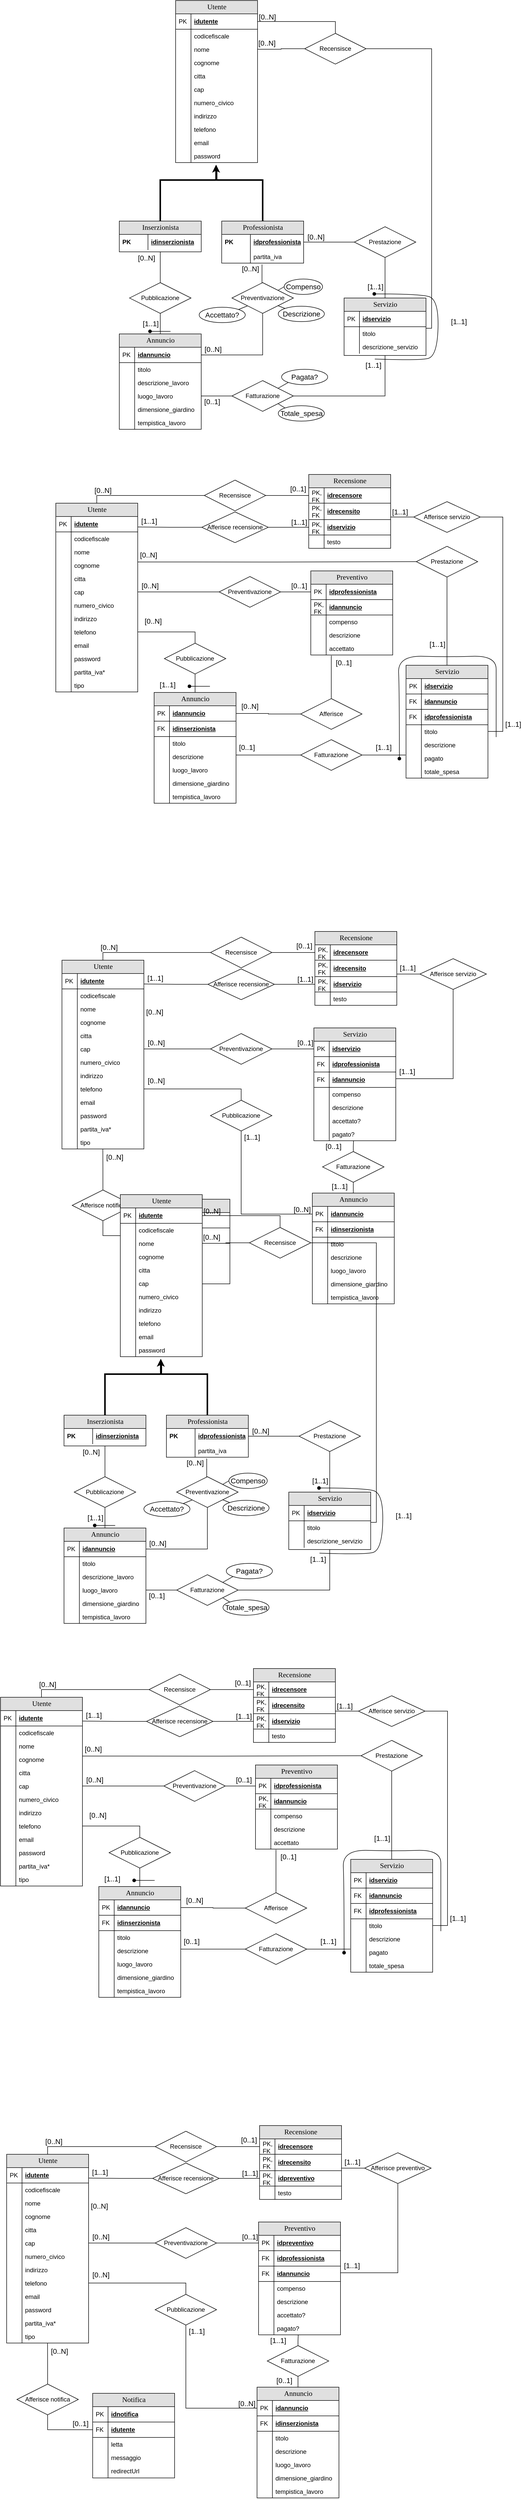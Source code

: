 <mxfile version="20.5.3" type="device"><diagram name="Page-1" id="e56a1550-8fbb-45ad-956c-1786394a9013"><mxGraphModel dx="2116" dy="539" grid="1" gridSize="3" guides="1" tooltips="1" connect="1" arrows="1" fold="1" page="1" pageScale="1" pageWidth="1100" pageHeight="850" background="none" math="0" shadow="0"><root><mxCell id="0"/><mxCell id="1" parent="0"/><mxCell id="FBhTyVJgUP0eBF0LgEku-11" style="edgeStyle=orthogonalEdgeStyle;rounded=0;orthogonalLoop=1;jettySize=auto;html=1;exitX=0.5;exitY=0;exitDx=0;exitDy=0;strokeWidth=3;entryX=0.494;entryY=1.154;entryDx=0;entryDy=0;entryPerimeter=0;" parent="1" source="2e49270ec7c68f3f-48" target="FBhTyVJgUP0eBF0LgEku-106" edge="1"><mxGeometry relative="1" as="geometry"><mxPoint x="397" y="269" as="targetPoint"/><Array as="points"><mxPoint x="288" y="359"/><mxPoint x="397" y="359"/></Array></mxGeometry></mxCell><mxCell id="2e49270ec7c68f3f-48" value="Inserzionista" style="swimlane;html=1;fontStyle=0;childLayout=stackLayout;horizontal=1;startSize=26;fillColor=#e0e0e0;horizontalStack=0;resizeParent=1;resizeLast=0;collapsible=1;marginBottom=0;swimlaneFillColor=#ffffff;align=center;rounded=0;shadow=0;comic=0;labelBackgroundColor=none;strokeWidth=1;fontFamily=Verdana;fontSize=14" parent="1" vertex="1"><mxGeometry x="208" y="439" width="160" height="60" as="geometry"/></mxCell><mxCell id="2e49270ec7c68f3f-49" value="idinserzionista" style="shape=partialRectangle;top=0;left=0;right=0;bottom=0;html=1;align=left;verticalAlign=middle;fillColor=none;spacingLeft=60;spacingRight=4;whiteSpace=wrap;overflow=hidden;rotatable=0;points=[[0,0.5],[1,0.5]];portConstraint=eastwest;dropTarget=0;fontStyle=5;" parent="2e49270ec7c68f3f-48" vertex="1"><mxGeometry y="26" width="160" height="30" as="geometry"/></mxCell><mxCell id="2e49270ec7c68f3f-50" value="PK" style="shape=partialRectangle;fontStyle=1;top=0;left=0;bottom=0;html=1;fillColor=none;align=left;verticalAlign=middle;spacingLeft=4;spacingRight=4;whiteSpace=wrap;overflow=hidden;rotatable=0;points=[];portConstraint=eastwest;part=1;" parent="2e49270ec7c68f3f-49" vertex="1" connectable="0"><mxGeometry width="56" height="30" as="geometry"/></mxCell><mxCell id="2e49270ec7c68f3f-80" value="Utente" style="swimlane;html=1;fontStyle=0;childLayout=stackLayout;horizontal=1;startSize=26;fillColor=#e0e0e0;horizontalStack=0;resizeParent=1;resizeLast=0;collapsible=1;marginBottom=0;swimlaneFillColor=#ffffff;align=center;rounded=0;shadow=0;comic=0;labelBackgroundColor=none;strokeWidth=1;fontFamily=Verdana;fontSize=14" parent="1" vertex="1"><mxGeometry x="318" y="9" width="160" height="316" as="geometry"/></mxCell><mxCell id="2e49270ec7c68f3f-81" value="idutente" style="shape=partialRectangle;top=0;left=0;right=0;bottom=1;html=1;align=left;verticalAlign=middle;fillColor=none;spacingLeft=34;spacingRight=4;whiteSpace=wrap;overflow=hidden;rotatable=0;points=[[0,0.5],[1,0.5]];portConstraint=eastwest;dropTarget=0;fontStyle=5;" parent="2e49270ec7c68f3f-80" vertex="1"><mxGeometry y="26" width="160" height="30" as="geometry"/></mxCell><mxCell id="2e49270ec7c68f3f-82" value="PK" style="shape=partialRectangle;top=0;left=0;bottom=0;html=1;fillColor=none;align=left;verticalAlign=middle;spacingLeft=4;spacingRight=4;whiteSpace=wrap;overflow=hidden;rotatable=0;points=[];portConstraint=eastwest;part=1;" parent="2e49270ec7c68f3f-81" vertex="1" connectable="0"><mxGeometry width="30" height="30" as="geometry"/></mxCell><mxCell id="FBhTyVJgUP0eBF0LgEku-24" value="codicefiscale" style="shape=partialRectangle;top=0;left=0;right=0;bottom=0;html=1;align=left;verticalAlign=top;fillColor=none;spacingLeft=34;spacingRight=4;whiteSpace=wrap;overflow=hidden;rotatable=0;points=[[0,0.5],[1,0.5]];portConstraint=eastwest;dropTarget=0;" parent="2e49270ec7c68f3f-80" vertex="1"><mxGeometry y="56" width="160" height="26" as="geometry"/></mxCell><mxCell id="FBhTyVJgUP0eBF0LgEku-25" value="" style="shape=partialRectangle;top=0;left=0;bottom=0;html=1;fillColor=none;align=left;verticalAlign=top;spacingLeft=4;spacingRight=4;whiteSpace=wrap;overflow=hidden;rotatable=0;points=[];portConstraint=eastwest;part=1;" parent="FBhTyVJgUP0eBF0LgEku-24" vertex="1" connectable="0"><mxGeometry width="30" height="26" as="geometry"/></mxCell><mxCell id="2e49270ec7c68f3f-87" value="nome&lt;br&gt;" style="shape=partialRectangle;top=0;left=0;right=0;bottom=0;html=1;align=left;verticalAlign=top;fillColor=none;spacingLeft=34;spacingRight=4;whiteSpace=wrap;overflow=hidden;rotatable=0;points=[[0,0.5],[1,0.5]];portConstraint=eastwest;dropTarget=0;" parent="2e49270ec7c68f3f-80" vertex="1"><mxGeometry y="82" width="160" height="26" as="geometry"/></mxCell><mxCell id="2e49270ec7c68f3f-88" value="" style="shape=partialRectangle;top=0;left=0;bottom=0;html=1;fillColor=none;align=left;verticalAlign=top;spacingLeft=4;spacingRight=4;whiteSpace=wrap;overflow=hidden;rotatable=0;points=[];portConstraint=eastwest;part=1;" parent="2e49270ec7c68f3f-87" vertex="1" connectable="0"><mxGeometry width="30" height="26" as="geometry"/></mxCell><mxCell id="FBhTyVJgUP0eBF0LgEku-18" value="cognome" style="shape=partialRectangle;top=0;left=0;right=0;bottom=0;html=1;align=left;verticalAlign=top;fillColor=none;spacingLeft=34;spacingRight=4;whiteSpace=wrap;overflow=hidden;rotatable=0;points=[[0,0.5],[1,0.5]];portConstraint=eastwest;dropTarget=0;" parent="2e49270ec7c68f3f-80" vertex="1"><mxGeometry y="108" width="160" height="26" as="geometry"/></mxCell><mxCell id="FBhTyVJgUP0eBF0LgEku-19" value="" style="shape=partialRectangle;top=0;left=0;bottom=0;html=1;fillColor=none;align=left;verticalAlign=top;spacingLeft=4;spacingRight=4;whiteSpace=wrap;overflow=hidden;rotatable=0;points=[];portConstraint=eastwest;part=1;" parent="FBhTyVJgUP0eBF0LgEku-18" vertex="1" connectable="0"><mxGeometry width="30" height="26" as="geometry"/></mxCell><mxCell id="2e49270ec7c68f3f-85" value="citta" style="shape=partialRectangle;top=0;left=0;right=0;bottom=0;html=1;align=left;verticalAlign=top;fillColor=none;spacingLeft=34;spacingRight=4;whiteSpace=wrap;overflow=hidden;rotatable=0;points=[[0,0.5],[1,0.5]];portConstraint=eastwest;dropTarget=0;" parent="2e49270ec7c68f3f-80" vertex="1"><mxGeometry y="134" width="160" height="26" as="geometry"/></mxCell><mxCell id="2e49270ec7c68f3f-86" value="" style="shape=partialRectangle;top=0;left=0;bottom=0;html=1;fillColor=none;align=left;verticalAlign=top;spacingLeft=4;spacingRight=4;whiteSpace=wrap;overflow=hidden;rotatable=0;points=[];portConstraint=eastwest;part=1;" parent="2e49270ec7c68f3f-85" vertex="1" connectable="0"><mxGeometry width="30" height="26" as="geometry"/></mxCell><mxCell id="2e49270ec7c68f3f-83" value="cap" style="shape=partialRectangle;top=0;left=0;right=0;bottom=0;html=1;align=left;verticalAlign=top;fillColor=none;spacingLeft=34;spacingRight=4;whiteSpace=wrap;overflow=hidden;rotatable=0;points=[[0,0.5],[1,0.5]];portConstraint=eastwest;dropTarget=0;" parent="2e49270ec7c68f3f-80" vertex="1"><mxGeometry y="160" width="160" height="26" as="geometry"/></mxCell><mxCell id="2e49270ec7c68f3f-84" value="" style="shape=partialRectangle;top=0;left=0;bottom=0;html=1;fillColor=none;align=left;verticalAlign=top;spacingLeft=4;spacingRight=4;whiteSpace=wrap;overflow=hidden;rotatable=0;points=[];portConstraint=eastwest;part=1;" parent="2e49270ec7c68f3f-83" vertex="1" connectable="0"><mxGeometry width="30" height="26" as="geometry"/></mxCell><mxCell id="FBhTyVJgUP0eBF0LgEku-14" value="numero_civico" style="shape=partialRectangle;top=0;left=0;right=0;bottom=0;html=1;align=left;verticalAlign=top;fillColor=none;spacingLeft=34;spacingRight=4;whiteSpace=wrap;overflow=hidden;rotatable=0;points=[[0,0.5],[1,0.5]];portConstraint=eastwest;dropTarget=0;" parent="2e49270ec7c68f3f-80" vertex="1"><mxGeometry y="186" width="160" height="26" as="geometry"/></mxCell><mxCell id="FBhTyVJgUP0eBF0LgEku-15" value="" style="shape=partialRectangle;top=0;left=0;bottom=0;html=1;fillColor=none;align=left;verticalAlign=top;spacingLeft=4;spacingRight=4;whiteSpace=wrap;overflow=hidden;rotatable=0;points=[];portConstraint=eastwest;part=1;" parent="FBhTyVJgUP0eBF0LgEku-14" vertex="1" connectable="0"><mxGeometry width="30" height="26" as="geometry"/></mxCell><mxCell id="FBhTyVJgUP0eBF0LgEku-16" value="indirizzo" style="shape=partialRectangle;top=0;left=0;right=0;bottom=0;html=1;align=left;verticalAlign=top;fillColor=none;spacingLeft=34;spacingRight=4;whiteSpace=wrap;overflow=hidden;rotatable=0;points=[[0,0.5],[1,0.5]];portConstraint=eastwest;dropTarget=0;" parent="2e49270ec7c68f3f-80" vertex="1"><mxGeometry y="212" width="160" height="26" as="geometry"/></mxCell><mxCell id="FBhTyVJgUP0eBF0LgEku-17" value="" style="shape=partialRectangle;top=0;left=0;bottom=0;html=1;fillColor=none;align=left;verticalAlign=top;spacingLeft=4;spacingRight=4;whiteSpace=wrap;overflow=hidden;rotatable=0;points=[];portConstraint=eastwest;part=1;" parent="FBhTyVJgUP0eBF0LgEku-16" vertex="1" connectable="0"><mxGeometry width="30" height="26" as="geometry"/></mxCell><mxCell id="FBhTyVJgUP0eBF0LgEku-22" value="telefono" style="shape=partialRectangle;top=0;left=0;right=0;bottom=0;html=1;align=left;verticalAlign=top;fillColor=none;spacingLeft=34;spacingRight=4;whiteSpace=wrap;overflow=hidden;rotatable=0;points=[[0,0.5],[1,0.5]];portConstraint=eastwest;dropTarget=0;" parent="2e49270ec7c68f3f-80" vertex="1"><mxGeometry y="238" width="160" height="26" as="geometry"/></mxCell><mxCell id="FBhTyVJgUP0eBF0LgEku-23" value="" style="shape=partialRectangle;top=0;left=0;bottom=0;html=1;fillColor=none;align=left;verticalAlign=top;spacingLeft=4;spacingRight=4;whiteSpace=wrap;overflow=hidden;rotatable=0;points=[];portConstraint=eastwest;part=1;" parent="FBhTyVJgUP0eBF0LgEku-22" vertex="1" connectable="0"><mxGeometry width="30" height="26" as="geometry"/></mxCell><mxCell id="FBhTyVJgUP0eBF0LgEku-20" value="email" style="shape=partialRectangle;top=0;left=0;right=0;bottom=0;html=1;align=left;verticalAlign=top;fillColor=none;spacingLeft=34;spacingRight=4;whiteSpace=wrap;overflow=hidden;rotatable=0;points=[[0,0.5],[1,0.5]];portConstraint=eastwest;dropTarget=0;" parent="2e49270ec7c68f3f-80" vertex="1"><mxGeometry y="264" width="160" height="26" as="geometry"/></mxCell><mxCell id="FBhTyVJgUP0eBF0LgEku-21" value="" style="shape=partialRectangle;top=0;left=0;bottom=0;html=1;fillColor=none;align=left;verticalAlign=top;spacingLeft=4;spacingRight=4;whiteSpace=wrap;overflow=hidden;rotatable=0;points=[];portConstraint=eastwest;part=1;" parent="FBhTyVJgUP0eBF0LgEku-20" vertex="1" connectable="0"><mxGeometry width="30" height="26" as="geometry"/></mxCell><mxCell id="FBhTyVJgUP0eBF0LgEku-106" value="password" style="shape=partialRectangle;top=0;left=0;right=0;bottom=0;html=1;align=left;verticalAlign=top;fillColor=none;spacingLeft=34;spacingRight=4;whiteSpace=wrap;overflow=hidden;rotatable=0;points=[[0,0.5],[1,0.5]];portConstraint=eastwest;dropTarget=0;" parent="2e49270ec7c68f3f-80" vertex="1"><mxGeometry y="290" width="160" height="26" as="geometry"/></mxCell><mxCell id="FBhTyVJgUP0eBF0LgEku-107" value="" style="shape=partialRectangle;top=0;left=0;bottom=0;html=1;fillColor=none;align=left;verticalAlign=top;spacingLeft=4;spacingRight=4;whiteSpace=wrap;overflow=hidden;rotatable=0;points=[];portConstraint=eastwest;part=1;" parent="FBhTyVJgUP0eBF0LgEku-106" vertex="1" connectable="0"><mxGeometry width="30" height="26" as="geometry"/></mxCell><mxCell id="FBhTyVJgUP0eBF0LgEku-13" style="edgeStyle=orthogonalEdgeStyle;rounded=0;orthogonalLoop=1;jettySize=auto;html=1;exitX=0.5;exitY=0;exitDx=0;exitDy=0;endArrow=none;endFill=0;strokeWidth=3;" parent="1" source="FBhTyVJgUP0eBF0LgEku-3" edge="1"><mxGeometry relative="1" as="geometry"><mxPoint x="398" y="339" as="targetPoint"/><Array as="points"><mxPoint x="488" y="359"/><mxPoint x="398" y="359"/></Array></mxGeometry></mxCell><mxCell id="FBhTyVJgUP0eBF0LgEku-3" value="Professionista" style="swimlane;html=1;fontStyle=0;childLayout=stackLayout;horizontal=1;startSize=26;fillColor=#e0e0e0;horizontalStack=0;resizeParent=1;resizeLast=0;collapsible=1;marginBottom=0;swimlaneFillColor=#ffffff;align=center;rounded=0;shadow=0;comic=0;labelBackgroundColor=none;strokeWidth=1;fontFamily=Verdana;fontSize=14" parent="1" vertex="1"><mxGeometry x="408" y="439" width="160" height="82" as="geometry"/></mxCell><mxCell id="FBhTyVJgUP0eBF0LgEku-4" value="idprofessionista" style="shape=partialRectangle;top=0;left=0;right=0;bottom=0;html=1;align=left;verticalAlign=middle;fillColor=none;spacingLeft=60;spacingRight=4;whiteSpace=wrap;overflow=hidden;rotatable=0;points=[[0,0.5],[1,0.5]];portConstraint=eastwest;dropTarget=0;fontStyle=5;" parent="FBhTyVJgUP0eBF0LgEku-3" vertex="1"><mxGeometry y="26" width="160" height="30" as="geometry"/></mxCell><mxCell id="FBhTyVJgUP0eBF0LgEku-5" value="PK" style="shape=partialRectangle;fontStyle=1;top=0;left=0;bottom=0;html=1;fillColor=none;align=left;verticalAlign=middle;spacingLeft=4;spacingRight=4;whiteSpace=wrap;overflow=hidden;rotatable=0;points=[];portConstraint=eastwest;part=1;" parent="FBhTyVJgUP0eBF0LgEku-4" vertex="1" connectable="0"><mxGeometry width="56" height="30" as="geometry"/></mxCell><mxCell id="FBhTyVJgUP0eBF0LgEku-8" value="partita_iva" style="shape=partialRectangle;top=0;left=0;right=0;bottom=0;html=1;align=left;verticalAlign=top;fillColor=none;spacingLeft=60;spacingRight=4;whiteSpace=wrap;overflow=hidden;rotatable=0;points=[[0,0.5],[1,0.5]];portConstraint=eastwest;dropTarget=0;" parent="FBhTyVJgUP0eBF0LgEku-3" vertex="1"><mxGeometry y="56" width="160" height="26" as="geometry"/></mxCell><mxCell id="FBhTyVJgUP0eBF0LgEku-9" value="" style="shape=partialRectangle;top=0;left=0;bottom=0;html=1;fillColor=none;align=left;verticalAlign=top;spacingLeft=4;spacingRight=4;whiteSpace=wrap;overflow=hidden;rotatable=0;points=[];portConstraint=eastwest;part=1;" parent="FBhTyVJgUP0eBF0LgEku-8" vertex="1" connectable="0"><mxGeometry width="56" height="26" as="geometry"/></mxCell><mxCell id="FBhTyVJgUP0eBF0LgEku-41" value="Annuncio" style="swimlane;html=1;fontStyle=0;childLayout=stackLayout;horizontal=1;startSize=26;fillColor=#e0e0e0;horizontalStack=0;resizeParent=1;resizeLast=0;collapsible=1;marginBottom=0;swimlaneFillColor=#ffffff;align=center;rounded=0;shadow=0;comic=0;labelBackgroundColor=none;strokeWidth=1;fontFamily=Verdana;fontSize=14;swimlaneLine=1;" parent="1" vertex="1"><mxGeometry x="208" y="659" width="160" height="186" as="geometry"/></mxCell><mxCell id="FBhTyVJgUP0eBF0LgEku-42" value="idannuncio" style="shape=partialRectangle;top=0;left=0;right=0;bottom=1;html=1;align=left;verticalAlign=middle;fillColor=none;spacingLeft=34;spacingRight=4;whiteSpace=wrap;overflow=hidden;rotatable=0;points=[[0,0.5],[1,0.5]];portConstraint=eastwest;dropTarget=0;fontStyle=5;" parent="FBhTyVJgUP0eBF0LgEku-41" vertex="1"><mxGeometry y="26" width="160" height="30" as="geometry"/></mxCell><mxCell id="FBhTyVJgUP0eBF0LgEku-43" value="PK" style="shape=partialRectangle;top=0;left=0;bottom=0;html=1;fillColor=none;align=left;verticalAlign=middle;spacingLeft=4;spacingRight=4;whiteSpace=wrap;overflow=hidden;rotatable=0;points=[];portConstraint=eastwest;part=1;" parent="FBhTyVJgUP0eBF0LgEku-42" vertex="1" connectable="0"><mxGeometry width="30" height="30" as="geometry"/></mxCell><mxCell id="FBhTyVJgUP0eBF0LgEku-44" value="titolo" style="shape=partialRectangle;top=0;left=0;right=0;bottom=0;html=1;align=left;verticalAlign=top;fillColor=none;spacingLeft=34;spacingRight=4;whiteSpace=wrap;overflow=hidden;rotatable=0;points=[[0,0.5],[1,0.5]];portConstraint=eastwest;dropTarget=0;" parent="FBhTyVJgUP0eBF0LgEku-41" vertex="1"><mxGeometry y="56" width="160" height="26" as="geometry"/></mxCell><mxCell id="FBhTyVJgUP0eBF0LgEku-45" value="" style="shape=partialRectangle;top=0;left=0;bottom=0;html=1;fillColor=none;align=left;verticalAlign=top;spacingLeft=4;spacingRight=4;whiteSpace=wrap;overflow=hidden;rotatable=0;points=[];portConstraint=eastwest;part=1;" parent="FBhTyVJgUP0eBF0LgEku-44" vertex="1" connectable="0"><mxGeometry width="30" height="26" as="geometry"/></mxCell><mxCell id="FBhTyVJgUP0eBF0LgEku-46" value="descrizione_lavoro" style="shape=partialRectangle;top=0;left=0;right=0;bottom=0;html=1;align=left;verticalAlign=top;fillColor=none;spacingLeft=34;spacingRight=4;whiteSpace=wrap;overflow=hidden;rotatable=0;points=[[0,0.5],[1,0.5]];portConstraint=eastwest;dropTarget=0;" parent="FBhTyVJgUP0eBF0LgEku-41" vertex="1"><mxGeometry y="82" width="160" height="26" as="geometry"/></mxCell><mxCell id="FBhTyVJgUP0eBF0LgEku-47" value="" style="shape=partialRectangle;top=0;left=0;bottom=0;html=1;fillColor=none;align=left;verticalAlign=top;spacingLeft=4;spacingRight=4;whiteSpace=wrap;overflow=hidden;rotatable=0;points=[];portConstraint=eastwest;part=1;" parent="FBhTyVJgUP0eBF0LgEku-46" vertex="1" connectable="0"><mxGeometry width="30" height="26" as="geometry"/></mxCell><mxCell id="FBhTyVJgUP0eBF0LgEku-48" value="luogo_lavoro" style="shape=partialRectangle;top=0;left=0;right=0;bottom=0;html=1;align=left;verticalAlign=top;fillColor=none;spacingLeft=34;spacingRight=4;whiteSpace=wrap;overflow=hidden;rotatable=0;points=[[0,0.5],[1,0.5]];portConstraint=eastwest;dropTarget=0;" parent="FBhTyVJgUP0eBF0LgEku-41" vertex="1"><mxGeometry y="108" width="160" height="26" as="geometry"/></mxCell><mxCell id="FBhTyVJgUP0eBF0LgEku-49" value="" style="shape=partialRectangle;top=0;left=0;bottom=0;html=1;fillColor=none;align=left;verticalAlign=top;spacingLeft=4;spacingRight=4;whiteSpace=wrap;overflow=hidden;rotatable=0;points=[];portConstraint=eastwest;part=1;" parent="FBhTyVJgUP0eBF0LgEku-48" vertex="1" connectable="0"><mxGeometry width="30" height="26" as="geometry"/></mxCell><mxCell id="FBhTyVJgUP0eBF0LgEku-59" value="dimensione_giardino" style="shape=partialRectangle;top=0;left=0;right=0;bottom=0;html=1;align=left;verticalAlign=top;fillColor=none;spacingLeft=34;spacingRight=4;whiteSpace=wrap;overflow=hidden;rotatable=0;points=[[0,0.5],[1,0.5]];portConstraint=eastwest;dropTarget=0;" parent="FBhTyVJgUP0eBF0LgEku-41" vertex="1"><mxGeometry y="134" width="160" height="26" as="geometry"/></mxCell><mxCell id="FBhTyVJgUP0eBF0LgEku-60" value="" style="shape=partialRectangle;top=0;left=0;bottom=0;html=1;fillColor=none;align=left;verticalAlign=top;spacingLeft=4;spacingRight=4;whiteSpace=wrap;overflow=hidden;rotatable=0;points=[];portConstraint=eastwest;part=1;" parent="FBhTyVJgUP0eBF0LgEku-59" vertex="1" connectable="0"><mxGeometry width="30" height="26" as="geometry"/></mxCell><mxCell id="FBhTyVJgUP0eBF0LgEku-61" value="tempistica_lavoro" style="shape=partialRectangle;top=0;left=0;right=0;bottom=0;html=1;align=left;verticalAlign=top;fillColor=none;spacingLeft=34;spacingRight=4;whiteSpace=wrap;overflow=hidden;rotatable=0;points=[[0,0.5],[1,0.5]];portConstraint=eastwest;dropTarget=0;" parent="FBhTyVJgUP0eBF0LgEku-41" vertex="1"><mxGeometry y="160" width="160" height="26" as="geometry"/></mxCell><mxCell id="FBhTyVJgUP0eBF0LgEku-62" value="" style="shape=partialRectangle;top=0;left=0;bottom=0;html=1;fillColor=none;align=left;verticalAlign=top;spacingLeft=4;spacingRight=4;whiteSpace=wrap;overflow=hidden;rotatable=0;points=[];portConstraint=eastwest;part=1;" parent="FBhTyVJgUP0eBF0LgEku-61" vertex="1" connectable="0"><mxGeometry width="30" height="26" as="geometry"/></mxCell><mxCell id="FBhTyVJgUP0eBF0LgEku-93" style="edgeStyle=orthogonalEdgeStyle;rounded=0;orthogonalLoop=1;jettySize=auto;html=1;exitX=0.5;exitY=0;exitDx=0;exitDy=0;entryX=0.5;entryY=1;entryDx=0;entryDy=0;fontSize=14;endArrow=none;endFill=0;strokeWidth=1;" parent="1" source="FBhTyVJgUP0eBF0LgEku-52" target="2e49270ec7c68f3f-48" edge="1"><mxGeometry relative="1" as="geometry"/></mxCell><mxCell id="FBhTyVJgUP0eBF0LgEku-94" style="edgeStyle=orthogonalEdgeStyle;rounded=0;orthogonalLoop=1;jettySize=auto;html=1;exitX=0.5;exitY=1;exitDx=0;exitDy=0;entryX=0.5;entryY=0;entryDx=0;entryDy=0;fontSize=14;endArrow=none;endFill=0;strokeWidth=1;" parent="1" source="FBhTyVJgUP0eBF0LgEku-52" target="FBhTyVJgUP0eBF0LgEku-41" edge="1"><mxGeometry relative="1" as="geometry"/></mxCell><mxCell id="FBhTyVJgUP0eBF0LgEku-52" value="Pubblicazione" style="shape=rhombus;perimeter=rhombusPerimeter;whiteSpace=wrap;html=1;align=center;" parent="1" vertex="1"><mxGeometry x="228" y="559" width="120" height="60" as="geometry"/></mxCell><mxCell id="FBhTyVJgUP0eBF0LgEku-63" value="Servizio" style="swimlane;html=1;fontStyle=0;childLayout=stackLayout;horizontal=1;startSize=26;fillColor=#e0e0e0;horizontalStack=0;resizeParent=1;resizeLast=0;collapsible=1;marginBottom=0;swimlaneFillColor=#ffffff;align=center;rounded=0;shadow=0;comic=0;labelBackgroundColor=none;strokeWidth=1;fontFamily=Verdana;fontSize=14;swimlaneLine=1;" parent="1" vertex="1"><mxGeometry x="647" y="589" width="160" height="112" as="geometry"/></mxCell><mxCell id="FBhTyVJgUP0eBF0LgEku-64" value="idservizio" style="shape=partialRectangle;top=0;left=0;right=0;bottom=1;html=1;align=left;verticalAlign=middle;fillColor=none;spacingLeft=34;spacingRight=4;whiteSpace=wrap;overflow=hidden;rotatable=0;points=[[0,0.5],[1,0.5]];portConstraint=eastwest;dropTarget=0;fontStyle=5;" parent="FBhTyVJgUP0eBF0LgEku-63" vertex="1"><mxGeometry y="26" width="160" height="30" as="geometry"/></mxCell><mxCell id="FBhTyVJgUP0eBF0LgEku-65" value="PK" style="shape=partialRectangle;top=0;left=0;bottom=0;html=1;fillColor=none;align=left;verticalAlign=middle;spacingLeft=4;spacingRight=4;whiteSpace=wrap;overflow=hidden;rotatable=0;points=[];portConstraint=eastwest;part=1;" parent="FBhTyVJgUP0eBF0LgEku-64" vertex="1" connectable="0"><mxGeometry width="30" height="30" as="geometry"/></mxCell><mxCell id="FBhTyVJgUP0eBF0LgEku-66" value="titolo" style="shape=partialRectangle;top=0;left=0;right=0;bottom=0;html=1;align=left;verticalAlign=top;fillColor=none;spacingLeft=34;spacingRight=4;whiteSpace=wrap;overflow=hidden;rotatable=0;points=[[0,0.5],[1,0.5]];portConstraint=eastwest;dropTarget=0;" parent="FBhTyVJgUP0eBF0LgEku-63" vertex="1"><mxGeometry y="56" width="160" height="26" as="geometry"/></mxCell><mxCell id="FBhTyVJgUP0eBF0LgEku-67" value="" style="shape=partialRectangle;top=0;left=0;bottom=0;html=1;fillColor=none;align=left;verticalAlign=top;spacingLeft=4;spacingRight=4;whiteSpace=wrap;overflow=hidden;rotatable=0;points=[];portConstraint=eastwest;part=1;" parent="FBhTyVJgUP0eBF0LgEku-66" vertex="1" connectable="0"><mxGeometry width="30" height="26" as="geometry"/></mxCell><mxCell id="FBhTyVJgUP0eBF0LgEku-68" value="descrizione_servizio" style="shape=partialRectangle;top=0;left=0;right=0;bottom=0;html=1;align=left;verticalAlign=top;fillColor=none;spacingLeft=34;spacingRight=4;whiteSpace=wrap;overflow=hidden;rotatable=0;points=[[0,0.5],[1,0.5]];portConstraint=eastwest;dropTarget=0;" parent="FBhTyVJgUP0eBF0LgEku-63" vertex="1"><mxGeometry y="82" width="160" height="26" as="geometry"/></mxCell><mxCell id="FBhTyVJgUP0eBF0LgEku-69" value="" style="shape=partialRectangle;top=0;left=0;bottom=0;html=1;fillColor=none;align=left;verticalAlign=top;spacingLeft=4;spacingRight=4;whiteSpace=wrap;overflow=hidden;rotatable=0;points=[];portConstraint=eastwest;part=1;" parent="FBhTyVJgUP0eBF0LgEku-68" vertex="1" connectable="0"><mxGeometry width="30" height="26" as="geometry"/></mxCell><mxCell id="FBhTyVJgUP0eBF0LgEku-80" style="edgeStyle=orthogonalEdgeStyle;rounded=0;orthogonalLoop=1;jettySize=auto;html=1;exitX=0;exitY=0.5;exitDx=0;exitDy=0;entryX=1;entryY=0.5;entryDx=0;entryDy=0;fontSize=14;endArrow=none;endFill=0;strokeWidth=1;" parent="1" source="FBhTyVJgUP0eBF0LgEku-76" target="2e49270ec7c68f3f-87" edge="1"><mxGeometry relative="1" as="geometry"/></mxCell><mxCell id="FBhTyVJgUP0eBF0LgEku-81" value="[0..N]" style="edgeLabel;html=1;align=center;verticalAlign=middle;resizable=0;points=[];fontSize=14;" parent="FBhTyVJgUP0eBF0LgEku-80" vertex="1" connectable="0"><mxGeometry x="0.866" y="-2" relative="1" as="geometry"><mxPoint x="12" y="-10" as="offset"/></mxGeometry></mxCell><mxCell id="FBhTyVJgUP0eBF0LgEku-116" style="edgeStyle=orthogonalEdgeStyle;rounded=0;orthogonalLoop=1;jettySize=auto;html=1;exitX=1;exitY=0.5;exitDx=0;exitDy=0;entryX=0.997;entryY=1.1;entryDx=0;entryDy=0;fontSize=14;startArrow=none;startFill=0;endArrow=none;endFill=0;strokeWidth=1;entryPerimeter=0;" parent="1" source="FBhTyVJgUP0eBF0LgEku-76" target="FBhTyVJgUP0eBF0LgEku-64" edge="1"><mxGeometry relative="1" as="geometry"><Array as="points"><mxPoint x="818" y="103"/><mxPoint x="818" y="648"/></Array></mxGeometry></mxCell><mxCell id="FBhTyVJgUP0eBF0LgEku-76" value="Recensisce" style="shape=rhombus;perimeter=rhombusPerimeter;whiteSpace=wrap;html=1;align=center;" parent="1" vertex="1"><mxGeometry x="570" y="73" width="120" height="60" as="geometry"/></mxCell><mxCell id="FBhTyVJgUP0eBF0LgEku-77" value="" style="endArrow=none;html=1;rounded=0;strokeWidth=1;exitX=1;exitY=0.5;exitDx=0;exitDy=0;entryX=0.5;entryY=0;entryDx=0;entryDy=0;" parent="1" source="2e49270ec7c68f3f-81" target="FBhTyVJgUP0eBF0LgEku-76" edge="1"><mxGeometry relative="1" as="geometry"><mxPoint x="448" y="-71" as="sourcePoint"/><mxPoint x="608" y="-71" as="targetPoint"/><Array as="points"><mxPoint x="630" y="50"/></Array></mxGeometry></mxCell><mxCell id="FBhTyVJgUP0eBF0LgEku-78" value="[0..N]" style="resizable=0;html=1;align=right;verticalAlign=bottom;fontSize=14;" parent="FBhTyVJgUP0eBF0LgEku-77" connectable="0" vertex="1"><mxGeometry x="1" relative="1" as="geometry"><mxPoint x="-116" y="-22" as="offset"/></mxGeometry></mxCell><mxCell id="FBhTyVJgUP0eBF0LgEku-95" value="[0..N]" style="resizable=0;html=1;align=right;verticalAlign=bottom;fontSize=14;" parent="1" connectable="0" vertex="1"><mxGeometry x="1" relative="1" as="geometry"><mxPoint x="278" y="521" as="offset"/></mxGeometry></mxCell><mxCell id="FBhTyVJgUP0eBF0LgEku-97" value="[1..1]" style="resizable=0;html=1;align=right;verticalAlign=bottom;fontSize=14;" parent="1" connectable="0" vertex="1"><mxGeometry x="1" relative="1" as="geometry"><mxPoint x="285" y="649" as="offset"/></mxGeometry></mxCell><mxCell id="FBhTyVJgUP0eBF0LgEku-99" style="edgeStyle=orthogonalEdgeStyle;rounded=0;orthogonalLoop=1;jettySize=auto;html=1;exitX=0.5;exitY=0;exitDx=0;exitDy=0;entryX=0.492;entryY=1.096;entryDx=0;entryDy=0;entryPerimeter=0;fontSize=14;endArrow=none;endFill=0;strokeWidth=1;" parent="1" source="FBhTyVJgUP0eBF0LgEku-98" target="FBhTyVJgUP0eBF0LgEku-8" edge="1"><mxGeometry relative="1" as="geometry"/></mxCell><mxCell id="FBhTyVJgUP0eBF0LgEku-100" style="edgeStyle=orthogonalEdgeStyle;rounded=0;orthogonalLoop=1;jettySize=auto;html=1;exitX=0.5;exitY=1;exitDx=0;exitDy=0;entryX=1;entryY=0.5;entryDx=0;entryDy=0;fontSize=14;endArrow=none;endFill=0;strokeWidth=1;" parent="1" source="FBhTyVJgUP0eBF0LgEku-98" target="FBhTyVJgUP0eBF0LgEku-42" edge="1"><mxGeometry relative="1" as="geometry"><Array as="points"><mxPoint x="488" y="700"/></Array></mxGeometry></mxCell><mxCell id="FBhTyVJgUP0eBF0LgEku-98" value="Preventivazione" style="shape=rhombus;perimeter=rhombusPerimeter;whiteSpace=wrap;html=1;align=center;" parent="1" vertex="1"><mxGeometry x="428" y="559" width="120" height="60" as="geometry"/></mxCell><mxCell id="FBhTyVJgUP0eBF0LgEku-102" value="[0..N]" style="resizable=0;html=1;align=right;verticalAlign=bottom;fontSize=14;" parent="1" connectable="0" vertex="1"><mxGeometry x="1" relative="1" as="geometry"><mxPoint x="481" y="542" as="offset"/></mxGeometry></mxCell><mxCell id="FBhTyVJgUP0eBF0LgEku-103" value="[0..N]" style="resizable=0;html=1;align=right;verticalAlign=bottom;fontSize=14;" parent="1" connectable="0" vertex="1"><mxGeometry x="1" relative="1" as="geometry"><mxPoint x="408" y="699" as="offset"/></mxGeometry></mxCell><mxCell id="FBhTyVJgUP0eBF0LgEku-108" value="" style="endArrow=none;html=1;rounded=0;fontSize=14;strokeWidth=1;startArrow=oval;startFill=1;" parent="1" edge="1"><mxGeometry width="50" height="50" relative="1" as="geometry"><mxPoint x="268" y="654" as="sourcePoint"/><mxPoint x="308" y="654" as="targetPoint"/></mxGeometry></mxCell><mxCell id="FBhTyVJgUP0eBF0LgEku-109" value="Compenso" style="ellipse;whiteSpace=wrap;html=1;align=center;fontSize=14;" parent="1" vertex="1"><mxGeometry x="530" y="552" width="75" height="30" as="geometry"/></mxCell><mxCell id="FBhTyVJgUP0eBF0LgEku-110" value="Descrizione" style="ellipse;whiteSpace=wrap;html=1;align=center;fontSize=14;" parent="1" vertex="1"><mxGeometry x="518.5" y="605" width="90" height="30" as="geometry"/></mxCell><mxCell id="FBhTyVJgUP0eBF0LgEku-114" value="" style="endArrow=none;html=1;rounded=0;fontSize=14;strokeWidth=1;entryX=0;entryY=0.5;entryDx=0;entryDy=0;exitX=1;exitY=0;exitDx=0;exitDy=0;" parent="1" source="FBhTyVJgUP0eBF0LgEku-98" target="FBhTyVJgUP0eBF0LgEku-109" edge="1"><mxGeometry width="50" height="50" relative="1" as="geometry"><mxPoint x="568" y="569" as="sourcePoint"/><mxPoint x="618" y="519" as="targetPoint"/></mxGeometry></mxCell><mxCell id="FBhTyVJgUP0eBF0LgEku-115" value="" style="endArrow=none;html=1;rounded=0;fontSize=14;strokeWidth=1;entryX=1;entryY=1;entryDx=0;entryDy=0;exitX=0;exitY=0;exitDx=0;exitDy=0;" parent="1" source="FBhTyVJgUP0eBF0LgEku-110" target="FBhTyVJgUP0eBF0LgEku-98" edge="1"><mxGeometry width="50" height="50" relative="1" as="geometry"><mxPoint x="568" y="569" as="sourcePoint"/><mxPoint x="618" y="519" as="targetPoint"/></mxGeometry></mxCell><mxCell id="FBhTyVJgUP0eBF0LgEku-122" style="edgeStyle=orthogonalEdgeStyle;rounded=0;orthogonalLoop=1;jettySize=auto;html=1;exitX=1;exitY=0.5;exitDx=0;exitDy=0;entryX=0.5;entryY=1;entryDx=0;entryDy=0;fontSize=14;startArrow=none;startFill=0;endArrow=none;endFill=0;strokeWidth=1;" parent="1" source="FBhTyVJgUP0eBF0LgEku-117" target="FBhTyVJgUP0eBF0LgEku-63" edge="1"><mxGeometry relative="1" as="geometry"/></mxCell><mxCell id="FBhTyVJgUP0eBF0LgEku-117" value="Fatturazione" style="shape=rhombus;perimeter=rhombusPerimeter;whiteSpace=wrap;html=1;align=center;" parent="1" vertex="1"><mxGeometry x="428" y="750" width="120" height="60" as="geometry"/></mxCell><mxCell id="FBhTyVJgUP0eBF0LgEku-120" value="Totale_spesa" style="ellipse;whiteSpace=wrap;html=1;align=center;fontSize=14;" parent="1" vertex="1"><mxGeometry x="518.5" y="799" width="90" height="30" as="geometry"/></mxCell><mxCell id="FBhTyVJgUP0eBF0LgEku-121" value="" style="endArrow=none;html=1;rounded=0;fontSize=14;strokeWidth=1;entryX=1;entryY=1;entryDx=0;entryDy=0;exitX=0;exitY=0;exitDx=0;exitDy=0;" parent="1" source="FBhTyVJgUP0eBF0LgEku-120" target="FBhTyVJgUP0eBF0LgEku-117" edge="1"><mxGeometry width="50" height="50" relative="1" as="geometry"><mxPoint x="541.68" y="619.393" as="sourcePoint"/><mxPoint x="528" y="614" as="targetPoint"/></mxGeometry></mxCell><mxCell id="FBhTyVJgUP0eBF0LgEku-125" style="edgeStyle=orthogonalEdgeStyle;rounded=0;orthogonalLoop=1;jettySize=auto;html=1;exitX=1;exitY=0.5;exitDx=0;exitDy=0;entryX=0;entryY=0.5;entryDx=0;entryDy=0;fontSize=14;startArrow=none;startFill=0;endArrow=none;endFill=0;strokeWidth=1;" parent="1" source="FBhTyVJgUP0eBF0LgEku-48" target="FBhTyVJgUP0eBF0LgEku-117" edge="1"><mxGeometry relative="1" as="geometry"/></mxCell><mxCell id="FBhTyVJgUP0eBF0LgEku-128" style="edgeStyle=orthogonalEdgeStyle;rounded=0;orthogonalLoop=1;jettySize=auto;html=1;exitX=0.5;exitY=1;exitDx=0;exitDy=0;entryX=0.5;entryY=0;entryDx=0;entryDy=0;fontSize=14;startArrow=none;startFill=0;endArrow=none;endFill=0;strokeWidth=1;" parent="1" source="FBhTyVJgUP0eBF0LgEku-126" target="FBhTyVJgUP0eBF0LgEku-63" edge="1"><mxGeometry relative="1" as="geometry"/></mxCell><mxCell id="FBhTyVJgUP0eBF0LgEku-126" value="Prestazione" style="shape=rhombus;perimeter=rhombusPerimeter;whiteSpace=wrap;html=1;align=center;" parent="1" vertex="1"><mxGeometry x="667" y="450" width="120" height="60" as="geometry"/></mxCell><mxCell id="FBhTyVJgUP0eBF0LgEku-127" style="edgeStyle=orthogonalEdgeStyle;rounded=0;orthogonalLoop=1;jettySize=auto;html=1;exitX=1;exitY=0.5;exitDx=0;exitDy=0;entryX=0;entryY=0.5;entryDx=0;entryDy=0;fontSize=14;startArrow=none;startFill=0;endArrow=none;endFill=0;strokeWidth=1;" parent="1" source="FBhTyVJgUP0eBF0LgEku-4" target="FBhTyVJgUP0eBF0LgEku-126" edge="1"><mxGeometry relative="1" as="geometry"/></mxCell><mxCell id="FBhTyVJgUP0eBF0LgEku-131" value="[1..1]" style="resizable=0;html=1;align=right;verticalAlign=bottom;fontSize=14;" parent="1" connectable="0" vertex="1"><mxGeometry x="1" relative="1" as="geometry"><mxPoint x="724" y="577" as="offset"/></mxGeometry></mxCell><mxCell id="FBhTyVJgUP0eBF0LgEku-133" value="[0..N]" style="resizable=0;html=1;align=right;verticalAlign=bottom;fontSize=14;" parent="1" connectable="0" vertex="1"><mxGeometry x="1" relative="1" as="geometry"><mxPoint x="609" y="480" as="offset"/></mxGeometry></mxCell><mxCell id="FBhTyVJgUP0eBF0LgEku-134" value="[0..1]" style="resizable=0;html=1;align=right;verticalAlign=bottom;fontSize=14;" parent="1" connectable="0" vertex="1"><mxGeometry x="1" relative="1" as="geometry"><mxPoint x="405" y="801" as="offset"/></mxGeometry></mxCell><mxCell id="FBhTyVJgUP0eBF0LgEku-136" value="[1..1]" style="resizable=0;html=1;align=right;verticalAlign=bottom;fontSize=14;" parent="1" connectable="0" vertex="1"><mxGeometry x="1" relative="1" as="geometry"><mxPoint x="720" y="730" as="offset"/></mxGeometry></mxCell><mxCell id="FBhTyVJgUP0eBF0LgEku-138" value="[1..1]" style="resizable=0;html=1;align=right;verticalAlign=bottom;fontSize=14;" parent="1" connectable="0" vertex="1"><mxGeometry x="1" relative="1" as="geometry"><mxPoint x="887" y="645" as="offset"/></mxGeometry></mxCell><mxCell id="FBhTyVJgUP0eBF0LgEku-139" value="" style="curved=1;endArrow=oval;html=1;rounded=0;fontSize=14;strokeWidth=1;endFill=1;" parent="1" edge="1"><mxGeometry width="50" height="50" relative="1" as="geometry"><mxPoint x="707" y="708" as="sourcePoint"/><mxPoint x="706" y="581" as="targetPoint"/><Array as="points"><mxPoint x="792" y="711"/><mxPoint x="829" y="703"/><mxPoint x="832" y="591"/><mxPoint x="792" y="581"/></Array></mxGeometry></mxCell><mxCell id="FBhTyVJgUP0eBF0LgEku-142" value="Accettato?" style="ellipse;whiteSpace=wrap;html=1;align=center;fontSize=14;" parent="1" vertex="1"><mxGeometry x="364" y="607" width="90" height="30" as="geometry"/></mxCell><mxCell id="FBhTyVJgUP0eBF0LgEku-145" value="" style="endArrow=none;html=1;rounded=0;fontSize=14;strokeWidth=1;entryX=0.25;entryY=0.758;entryDx=0;entryDy=0;exitX=1;exitY=0;exitDx=0;exitDy=0;entryPerimeter=0;" parent="1" source="FBhTyVJgUP0eBF0LgEku-142" target="FBhTyVJgUP0eBF0LgEku-98" edge="1"><mxGeometry width="50" height="50" relative="1" as="geometry"><mxPoint x="471.68" y="618.393" as="sourcePoint"/><mxPoint x="458" y="613" as="targetPoint"/></mxGeometry></mxCell><mxCell id="FBhTyVJgUP0eBF0LgEku-146" value="Pagata?" style="ellipse;whiteSpace=wrap;html=1;align=center;fontSize=14;" parent="1" vertex="1"><mxGeometry x="525" y="728" width="90" height="30" as="geometry"/></mxCell><mxCell id="FBhTyVJgUP0eBF0LgEku-148" value="" style="endArrow=none;html=1;rounded=0;sketch=0;fontSize=14;strokeWidth=1;entryX=1;entryY=0;entryDx=0;entryDy=0;exitX=0;exitY=1;exitDx=0;exitDy=0;" parent="1" source="FBhTyVJgUP0eBF0LgEku-146" target="FBhTyVJgUP0eBF0LgEku-117" edge="1"><mxGeometry width="50" height="50" relative="1" as="geometry"><mxPoint x="428" y="848" as="sourcePoint"/><mxPoint x="478" y="798" as="targetPoint"/></mxGeometry></mxCell><mxCell id="peWC2un4s9eWEXUzJHRf-5" value="Utente" style="swimlane;html=1;fontStyle=0;childLayout=stackLayout;horizontal=1;startSize=26;fillColor=#e0e0e0;horizontalStack=0;resizeParent=1;resizeLast=0;collapsible=1;marginBottom=0;swimlaneFillColor=#ffffff;align=center;rounded=0;shadow=0;comic=0;labelBackgroundColor=none;strokeWidth=1;fontFamily=Verdana;fontSize=14" parent="1" vertex="1"><mxGeometry x="96" y="1880" width="160" height="368" as="geometry"/></mxCell><mxCell id="peWC2un4s9eWEXUzJHRf-6" value="idutente" style="shape=partialRectangle;top=0;left=0;right=0;bottom=1;html=1;align=left;verticalAlign=middle;fillColor=none;spacingLeft=34;spacingRight=4;whiteSpace=wrap;overflow=hidden;rotatable=0;points=[[0,0.5],[1,0.5]];portConstraint=eastwest;dropTarget=0;fontStyle=5;" parent="peWC2un4s9eWEXUzJHRf-5" vertex="1"><mxGeometry y="26" width="160" height="30" as="geometry"/></mxCell><mxCell id="peWC2un4s9eWEXUzJHRf-7" value="PK" style="shape=partialRectangle;top=0;left=0;bottom=0;html=1;fillColor=none;align=left;verticalAlign=middle;spacingLeft=4;spacingRight=4;whiteSpace=wrap;overflow=hidden;rotatable=0;points=[];portConstraint=eastwest;part=1;" parent="peWC2un4s9eWEXUzJHRf-6" vertex="1" connectable="0"><mxGeometry width="30" height="30" as="geometry"/></mxCell><mxCell id="peWC2un4s9eWEXUzJHRf-8" value="codicefiscale" style="shape=partialRectangle;top=0;left=0;right=0;bottom=0;html=1;align=left;verticalAlign=top;fillColor=none;spacingLeft=34;spacingRight=4;whiteSpace=wrap;overflow=hidden;rotatable=0;points=[[0,0.5],[1,0.5]];portConstraint=eastwest;dropTarget=0;" parent="peWC2un4s9eWEXUzJHRf-5" vertex="1"><mxGeometry y="56" width="160" height="26" as="geometry"/></mxCell><mxCell id="peWC2un4s9eWEXUzJHRf-9" value="" style="shape=partialRectangle;top=0;left=0;bottom=0;html=1;fillColor=none;align=left;verticalAlign=top;spacingLeft=4;spacingRight=4;whiteSpace=wrap;overflow=hidden;rotatable=0;points=[];portConstraint=eastwest;part=1;" parent="peWC2un4s9eWEXUzJHRf-8" vertex="1" connectable="0"><mxGeometry width="30" height="26" as="geometry"/></mxCell><mxCell id="peWC2un4s9eWEXUzJHRf-10" value="nome&lt;br&gt;" style="shape=partialRectangle;top=0;left=0;right=0;bottom=0;html=1;align=left;verticalAlign=top;fillColor=none;spacingLeft=34;spacingRight=4;whiteSpace=wrap;overflow=hidden;rotatable=0;points=[[0,0.5],[1,0.5]];portConstraint=eastwest;dropTarget=0;" parent="peWC2un4s9eWEXUzJHRf-5" vertex="1"><mxGeometry y="82" width="160" height="26" as="geometry"/></mxCell><mxCell id="peWC2un4s9eWEXUzJHRf-11" value="" style="shape=partialRectangle;top=0;left=0;bottom=0;html=1;fillColor=none;align=left;verticalAlign=top;spacingLeft=4;spacingRight=4;whiteSpace=wrap;overflow=hidden;rotatable=0;points=[];portConstraint=eastwest;part=1;" parent="peWC2un4s9eWEXUzJHRf-10" vertex="1" connectable="0"><mxGeometry width="30" height="26" as="geometry"/></mxCell><mxCell id="peWC2un4s9eWEXUzJHRf-12" value="cognome" style="shape=partialRectangle;top=0;left=0;right=0;bottom=0;html=1;align=left;verticalAlign=top;fillColor=none;spacingLeft=34;spacingRight=4;whiteSpace=wrap;overflow=hidden;rotatable=0;points=[[0,0.5],[1,0.5]];portConstraint=eastwest;dropTarget=0;" parent="peWC2un4s9eWEXUzJHRf-5" vertex="1"><mxGeometry y="108" width="160" height="26" as="geometry"/></mxCell><mxCell id="peWC2un4s9eWEXUzJHRf-13" value="" style="shape=partialRectangle;top=0;left=0;bottom=0;html=1;fillColor=none;align=left;verticalAlign=top;spacingLeft=4;spacingRight=4;whiteSpace=wrap;overflow=hidden;rotatable=0;points=[];portConstraint=eastwest;part=1;" parent="peWC2un4s9eWEXUzJHRf-12" vertex="1" connectable="0"><mxGeometry width="30" height="26" as="geometry"/></mxCell><mxCell id="peWC2un4s9eWEXUzJHRf-14" value="citta" style="shape=partialRectangle;top=0;left=0;right=0;bottom=0;html=1;align=left;verticalAlign=top;fillColor=none;spacingLeft=34;spacingRight=4;whiteSpace=wrap;overflow=hidden;rotatable=0;points=[[0,0.5],[1,0.5]];portConstraint=eastwest;dropTarget=0;" parent="peWC2un4s9eWEXUzJHRf-5" vertex="1"><mxGeometry y="134" width="160" height="26" as="geometry"/></mxCell><mxCell id="peWC2un4s9eWEXUzJHRf-15" value="" style="shape=partialRectangle;top=0;left=0;bottom=0;html=1;fillColor=none;align=left;verticalAlign=top;spacingLeft=4;spacingRight=4;whiteSpace=wrap;overflow=hidden;rotatable=0;points=[];portConstraint=eastwest;part=1;" parent="peWC2un4s9eWEXUzJHRf-14" vertex="1" connectable="0"><mxGeometry width="30" height="26" as="geometry"/></mxCell><mxCell id="peWC2un4s9eWEXUzJHRf-16" value="cap" style="shape=partialRectangle;top=0;left=0;right=0;bottom=0;html=1;align=left;verticalAlign=top;fillColor=none;spacingLeft=34;spacingRight=4;whiteSpace=wrap;overflow=hidden;rotatable=0;points=[[0,0.5],[1,0.5]];portConstraint=eastwest;dropTarget=0;" parent="peWC2un4s9eWEXUzJHRf-5" vertex="1"><mxGeometry y="160" width="160" height="26" as="geometry"/></mxCell><mxCell id="peWC2un4s9eWEXUzJHRf-17" value="" style="shape=partialRectangle;top=0;left=0;bottom=0;html=1;fillColor=none;align=left;verticalAlign=top;spacingLeft=4;spacingRight=4;whiteSpace=wrap;overflow=hidden;rotatable=0;points=[];portConstraint=eastwest;part=1;" parent="peWC2un4s9eWEXUzJHRf-16" vertex="1" connectable="0"><mxGeometry width="30" height="26" as="geometry"/></mxCell><mxCell id="peWC2un4s9eWEXUzJHRf-18" value="numero_civico" style="shape=partialRectangle;top=0;left=0;right=0;bottom=0;html=1;align=left;verticalAlign=top;fillColor=none;spacingLeft=34;spacingRight=4;whiteSpace=wrap;overflow=hidden;rotatable=0;points=[[0,0.5],[1,0.5]];portConstraint=eastwest;dropTarget=0;" parent="peWC2un4s9eWEXUzJHRf-5" vertex="1"><mxGeometry y="186" width="160" height="26" as="geometry"/></mxCell><mxCell id="peWC2un4s9eWEXUzJHRf-19" value="" style="shape=partialRectangle;top=0;left=0;bottom=0;html=1;fillColor=none;align=left;verticalAlign=top;spacingLeft=4;spacingRight=4;whiteSpace=wrap;overflow=hidden;rotatable=0;points=[];portConstraint=eastwest;part=1;" parent="peWC2un4s9eWEXUzJHRf-18" vertex="1" connectable="0"><mxGeometry width="30" height="26" as="geometry"/></mxCell><mxCell id="peWC2un4s9eWEXUzJHRf-20" value="indirizzo" style="shape=partialRectangle;top=0;left=0;right=0;bottom=0;html=1;align=left;verticalAlign=top;fillColor=none;spacingLeft=34;spacingRight=4;whiteSpace=wrap;overflow=hidden;rotatable=0;points=[[0,0.5],[1,0.5]];portConstraint=eastwest;dropTarget=0;" parent="peWC2un4s9eWEXUzJHRf-5" vertex="1"><mxGeometry y="212" width="160" height="26" as="geometry"/></mxCell><mxCell id="peWC2un4s9eWEXUzJHRf-21" value="" style="shape=partialRectangle;top=0;left=0;bottom=0;html=1;fillColor=none;align=left;verticalAlign=top;spacingLeft=4;spacingRight=4;whiteSpace=wrap;overflow=hidden;rotatable=0;points=[];portConstraint=eastwest;part=1;" parent="peWC2un4s9eWEXUzJHRf-20" vertex="1" connectable="0"><mxGeometry width="30" height="26" as="geometry"/></mxCell><mxCell id="peWC2un4s9eWEXUzJHRf-22" value="telefono" style="shape=partialRectangle;top=0;left=0;right=0;bottom=0;html=1;align=left;verticalAlign=top;fillColor=none;spacingLeft=34;spacingRight=4;whiteSpace=wrap;overflow=hidden;rotatable=0;points=[[0,0.5],[1,0.5]];portConstraint=eastwest;dropTarget=0;" parent="peWC2un4s9eWEXUzJHRf-5" vertex="1"><mxGeometry y="238" width="160" height="26" as="geometry"/></mxCell><mxCell id="peWC2un4s9eWEXUzJHRf-23" value="" style="shape=partialRectangle;top=0;left=0;bottom=0;html=1;fillColor=none;align=left;verticalAlign=top;spacingLeft=4;spacingRight=4;whiteSpace=wrap;overflow=hidden;rotatable=0;points=[];portConstraint=eastwest;part=1;" parent="peWC2un4s9eWEXUzJHRf-22" vertex="1" connectable="0"><mxGeometry width="30" height="26" as="geometry"/></mxCell><mxCell id="peWC2un4s9eWEXUzJHRf-24" value="email" style="shape=partialRectangle;top=0;left=0;right=0;bottom=0;html=1;align=left;verticalAlign=top;fillColor=none;spacingLeft=34;spacingRight=4;whiteSpace=wrap;overflow=hidden;rotatable=0;points=[[0,0.5],[1,0.5]];portConstraint=eastwest;dropTarget=0;" parent="peWC2un4s9eWEXUzJHRf-5" vertex="1"><mxGeometry y="264" width="160" height="26" as="geometry"/></mxCell><mxCell id="peWC2un4s9eWEXUzJHRf-25" value="" style="shape=partialRectangle;top=0;left=0;bottom=0;html=1;fillColor=none;align=left;verticalAlign=top;spacingLeft=4;spacingRight=4;whiteSpace=wrap;overflow=hidden;rotatable=0;points=[];portConstraint=eastwest;part=1;" parent="peWC2un4s9eWEXUzJHRf-24" vertex="1" connectable="0"><mxGeometry width="30" height="26" as="geometry"/></mxCell><mxCell id="peWC2un4s9eWEXUzJHRf-26" value="password" style="shape=partialRectangle;top=0;left=0;right=0;bottom=0;html=1;align=left;verticalAlign=top;fillColor=none;spacingLeft=34;spacingRight=4;whiteSpace=wrap;overflow=hidden;rotatable=0;points=[[0,0.5],[1,0.5]];portConstraint=eastwest;dropTarget=0;" parent="peWC2un4s9eWEXUzJHRf-5" vertex="1"><mxGeometry y="290" width="160" height="26" as="geometry"/></mxCell><mxCell id="peWC2un4s9eWEXUzJHRf-27" value="" style="shape=partialRectangle;top=0;left=0;bottom=0;html=1;fillColor=none;align=left;verticalAlign=top;spacingLeft=4;spacingRight=4;whiteSpace=wrap;overflow=hidden;rotatable=0;points=[];portConstraint=eastwest;part=1;" parent="peWC2un4s9eWEXUzJHRf-26" vertex="1" connectable="0"><mxGeometry width="30" height="26" as="geometry"/></mxCell><mxCell id="peWC2un4s9eWEXUzJHRf-93" value="partita_iva*" style="shape=partialRectangle;top=0;left=0;right=0;bottom=0;html=1;align=left;verticalAlign=top;fillColor=none;spacingLeft=34;spacingRight=4;whiteSpace=wrap;overflow=hidden;rotatable=0;points=[[0,0.5],[1,0.5]];portConstraint=eastwest;dropTarget=0;" parent="peWC2un4s9eWEXUzJHRf-5" vertex="1"><mxGeometry y="316" width="160" height="26" as="geometry"/></mxCell><mxCell id="peWC2un4s9eWEXUzJHRf-94" value="" style="shape=partialRectangle;top=0;left=0;bottom=0;html=1;fillColor=none;align=left;verticalAlign=top;spacingLeft=4;spacingRight=4;whiteSpace=wrap;overflow=hidden;rotatable=0;points=[];portConstraint=eastwest;part=1;" parent="peWC2un4s9eWEXUzJHRf-93" vertex="1" connectable="0"><mxGeometry width="30" height="26" as="geometry"/></mxCell><mxCell id="4aKMD3rIbDnMBHv0HARz-3" value="tipo" style="shape=partialRectangle;top=0;left=0;right=0;bottom=0;html=1;align=left;verticalAlign=top;fillColor=none;spacingLeft=34;spacingRight=4;whiteSpace=wrap;overflow=hidden;rotatable=0;points=[[0,0.5],[1,0.5]];portConstraint=eastwest;dropTarget=0;" parent="peWC2un4s9eWEXUzJHRf-5" vertex="1"><mxGeometry y="342" width="160" height="26" as="geometry"/></mxCell><mxCell id="4aKMD3rIbDnMBHv0HARz-4" value="" style="shape=partialRectangle;top=0;left=0;bottom=0;html=1;fillColor=none;align=left;verticalAlign=top;spacingLeft=4;spacingRight=4;whiteSpace=wrap;overflow=hidden;rotatable=0;points=[];portConstraint=eastwest;part=1;" parent="4aKMD3rIbDnMBHv0HARz-3" vertex="1" connectable="0"><mxGeometry width="30" height="26" as="geometry"/></mxCell><mxCell id="peWC2un4s9eWEXUzJHRf-34" value="Annuncio" style="swimlane;html=1;fontStyle=0;childLayout=stackLayout;horizontal=1;startSize=26;fillColor=#e0e0e0;horizontalStack=0;resizeParent=1;resizeLast=0;collapsible=1;marginBottom=0;swimlaneFillColor=#ffffff;align=center;rounded=0;shadow=0;comic=0;labelBackgroundColor=none;strokeWidth=1;fontFamily=Verdana;fontSize=14;swimlaneLine=1;" parent="1" vertex="1"><mxGeometry x="585" y="2334" width="160" height="216" as="geometry"/></mxCell><mxCell id="peWC2un4s9eWEXUzJHRf-35" value="idannuncio" style="shape=partialRectangle;top=0;left=0;right=0;bottom=1;html=1;align=left;verticalAlign=middle;fillColor=none;spacingLeft=34;spacingRight=4;whiteSpace=wrap;overflow=hidden;rotatable=0;points=[[0,0.5],[1,0.5]];portConstraint=eastwest;dropTarget=0;fontStyle=5;" parent="peWC2un4s9eWEXUzJHRf-34" vertex="1"><mxGeometry y="26" width="160" height="30" as="geometry"/></mxCell><mxCell id="peWC2un4s9eWEXUzJHRf-36" value="PK" style="shape=partialRectangle;top=0;left=0;bottom=0;html=1;fillColor=none;align=left;verticalAlign=middle;spacingLeft=4;spacingRight=4;whiteSpace=wrap;overflow=hidden;rotatable=0;points=[];portConstraint=eastwest;part=1;" parent="peWC2un4s9eWEXUzJHRf-35" vertex="1" connectable="0"><mxGeometry width="30" height="30" as="geometry"/></mxCell><mxCell id="4aKMD3rIbDnMBHv0HARz-37" value="idinserzionista" style="shape=partialRectangle;top=0;left=0;right=0;bottom=1;html=1;align=left;verticalAlign=middle;fillColor=none;spacingLeft=34;spacingRight=4;whiteSpace=wrap;overflow=hidden;rotatable=0;points=[[0,0.5],[1,0.5]];portConstraint=eastwest;dropTarget=0;fontStyle=5;" parent="peWC2un4s9eWEXUzJHRf-34" vertex="1"><mxGeometry y="56" width="160" height="30" as="geometry"/></mxCell><mxCell id="4aKMD3rIbDnMBHv0HARz-38" value="FK" style="shape=partialRectangle;top=0;left=0;bottom=0;html=1;fillColor=none;align=left;verticalAlign=middle;spacingLeft=4;spacingRight=4;whiteSpace=wrap;overflow=hidden;rotatable=0;points=[];portConstraint=eastwest;part=1;" parent="4aKMD3rIbDnMBHv0HARz-37" vertex="1" connectable="0"><mxGeometry width="30" height="30" as="geometry"/></mxCell><mxCell id="peWC2un4s9eWEXUzJHRf-37" value="titolo" style="shape=partialRectangle;top=0;left=0;right=0;bottom=0;html=1;align=left;verticalAlign=top;fillColor=none;spacingLeft=34;spacingRight=4;whiteSpace=wrap;overflow=hidden;rotatable=0;points=[[0,0.5],[1,0.5]];portConstraint=eastwest;dropTarget=0;" parent="peWC2un4s9eWEXUzJHRf-34" vertex="1"><mxGeometry y="86" width="160" height="26" as="geometry"/></mxCell><mxCell id="peWC2un4s9eWEXUzJHRf-38" value="" style="shape=partialRectangle;top=0;left=0;bottom=0;html=1;fillColor=none;align=left;verticalAlign=top;spacingLeft=4;spacingRight=4;whiteSpace=wrap;overflow=hidden;rotatable=0;points=[];portConstraint=eastwest;part=1;" parent="peWC2un4s9eWEXUzJHRf-37" vertex="1" connectable="0"><mxGeometry width="30" height="26" as="geometry"/></mxCell><mxCell id="peWC2un4s9eWEXUzJHRf-39" value="descrizione" style="shape=partialRectangle;top=0;left=0;right=0;bottom=0;html=1;align=left;verticalAlign=top;fillColor=none;spacingLeft=34;spacingRight=4;whiteSpace=wrap;overflow=hidden;rotatable=0;points=[[0,0.5],[1,0.5]];portConstraint=eastwest;dropTarget=0;" parent="peWC2un4s9eWEXUzJHRf-34" vertex="1"><mxGeometry y="112" width="160" height="26" as="geometry"/></mxCell><mxCell id="peWC2un4s9eWEXUzJHRf-40" value="" style="shape=partialRectangle;top=0;left=0;bottom=0;html=1;fillColor=none;align=left;verticalAlign=top;spacingLeft=4;spacingRight=4;whiteSpace=wrap;overflow=hidden;rotatable=0;points=[];portConstraint=eastwest;part=1;" parent="peWC2un4s9eWEXUzJHRf-39" vertex="1" connectable="0"><mxGeometry width="30" height="26" as="geometry"/></mxCell><mxCell id="peWC2un4s9eWEXUzJHRf-41" value="luogo_lavoro" style="shape=partialRectangle;top=0;left=0;right=0;bottom=0;html=1;align=left;verticalAlign=top;fillColor=none;spacingLeft=34;spacingRight=4;whiteSpace=wrap;overflow=hidden;rotatable=0;points=[[0,0.5],[1,0.5]];portConstraint=eastwest;dropTarget=0;" parent="peWC2un4s9eWEXUzJHRf-34" vertex="1"><mxGeometry y="138" width="160" height="26" as="geometry"/></mxCell><mxCell id="peWC2un4s9eWEXUzJHRf-42" value="" style="shape=partialRectangle;top=0;left=0;bottom=0;html=1;fillColor=none;align=left;verticalAlign=top;spacingLeft=4;spacingRight=4;whiteSpace=wrap;overflow=hidden;rotatable=0;points=[];portConstraint=eastwest;part=1;" parent="peWC2un4s9eWEXUzJHRf-41" vertex="1" connectable="0"><mxGeometry width="30" height="26" as="geometry"/></mxCell><mxCell id="peWC2un4s9eWEXUzJHRf-43" value="dimensione_giardino" style="shape=partialRectangle;top=0;left=0;right=0;bottom=0;html=1;align=left;verticalAlign=top;fillColor=none;spacingLeft=34;spacingRight=4;whiteSpace=wrap;overflow=hidden;rotatable=0;points=[[0,0.5],[1,0.5]];portConstraint=eastwest;dropTarget=0;" parent="peWC2un4s9eWEXUzJHRf-34" vertex="1"><mxGeometry y="164" width="160" height="26" as="geometry"/></mxCell><mxCell id="peWC2un4s9eWEXUzJHRf-44" value="" style="shape=partialRectangle;top=0;left=0;bottom=0;html=1;fillColor=none;align=left;verticalAlign=top;spacingLeft=4;spacingRight=4;whiteSpace=wrap;overflow=hidden;rotatable=0;points=[];portConstraint=eastwest;part=1;" parent="peWC2un4s9eWEXUzJHRf-43" vertex="1" connectable="0"><mxGeometry width="30" height="26" as="geometry"/></mxCell><mxCell id="peWC2un4s9eWEXUzJHRf-45" value="tempistica_lavoro" style="shape=partialRectangle;top=0;left=0;right=0;bottom=0;html=1;align=left;verticalAlign=top;fillColor=none;spacingLeft=34;spacingRight=4;whiteSpace=wrap;overflow=hidden;rotatable=0;points=[[0,0.5],[1,0.5]];portConstraint=eastwest;dropTarget=0;" parent="peWC2un4s9eWEXUzJHRf-34" vertex="1"><mxGeometry y="190" width="160" height="26" as="geometry"/></mxCell><mxCell id="peWC2un4s9eWEXUzJHRf-46" value="" style="shape=partialRectangle;top=0;left=0;bottom=0;html=1;fillColor=none;align=left;verticalAlign=top;spacingLeft=4;spacingRight=4;whiteSpace=wrap;overflow=hidden;rotatable=0;points=[];portConstraint=eastwest;part=1;" parent="peWC2un4s9eWEXUzJHRf-45" vertex="1" connectable="0"><mxGeometry width="30" height="26" as="geometry"/></mxCell><mxCell id="peWC2un4s9eWEXUzJHRf-57" style="edgeStyle=orthogonalEdgeStyle;rounded=0;orthogonalLoop=1;jettySize=auto;html=1;entryX=1.004;entryY=0.679;entryDx=0;entryDy=0;fontSize=14;endArrow=none;endFill=0;strokeWidth=1;exitX=0;exitY=0.5;exitDx=0;exitDy=0;entryPerimeter=0;" parent="1" source="4aKMD3rIbDnMBHv0HARz-7" target="peWC2un4s9eWEXUzJHRf-6" edge="1"><mxGeometry relative="1" as="geometry"><mxPoint x="465" y="1946" as="sourcePoint"/></mxGeometry></mxCell><mxCell id="4aKMD3rIbDnMBHv0HARz-1" style="edgeStyle=orthogonalEdgeStyle;rounded=0;orthogonalLoop=1;jettySize=auto;html=1;exitX=1;exitY=0.5;exitDx=0;exitDy=0;entryX=0;entryY=0.5;entryDx=0;entryDy=0;endArrow=none;endFill=0;" parent="1" source="peWC2un4s9eWEXUzJHRf-60" target="S8NfoxBnM_D9hu4Qypv0-40" edge="1"><mxGeometry relative="1" as="geometry"/></mxCell><mxCell id="peWC2un4s9eWEXUzJHRf-60" value="Recensisce" style="shape=rhombus;perimeter=rhombusPerimeter;whiteSpace=wrap;html=1;align=center;" parent="1" vertex="1"><mxGeometry x="386" y="1835" width="120" height="60" as="geometry"/></mxCell><mxCell id="peWC2un4s9eWEXUzJHRf-61" value="" style="endArrow=none;html=1;rounded=0;strokeWidth=1;exitX=0.5;exitY=0;exitDx=0;exitDy=0;entryX=0;entryY=0.5;entryDx=0;entryDy=0;" parent="1" source="peWC2un4s9eWEXUzJHRf-5" target="peWC2un4s9eWEXUzJHRf-60" edge="1"><mxGeometry relative="1" as="geometry"><mxPoint x="459" y="1689" as="sourcePoint"/><mxPoint x="619" y="1689" as="targetPoint"/><Array as="points"><mxPoint x="176" y="1865"/></Array></mxGeometry></mxCell><mxCell id="peWC2un4s9eWEXUzJHRf-62" value="[0..N]" style="resizable=0;html=1;align=right;verticalAlign=bottom;fontSize=14;" parent="peWC2un4s9eWEXUzJHRf-61" connectable="0" vertex="1"><mxGeometry x="1" relative="1" as="geometry"><mxPoint x="-181" as="offset"/></mxGeometry></mxCell><mxCell id="peWC2un4s9eWEXUzJHRf-65" style="edgeStyle=orthogonalEdgeStyle;rounded=0;orthogonalLoop=1;jettySize=auto;html=1;exitX=0;exitY=0.5;exitDx=0;exitDy=0;entryX=1;entryY=0.5;entryDx=0;entryDy=0;fontSize=14;endArrow=none;endFill=0;strokeWidth=1;" parent="1" source="S8NfoxBnM_D9hu4Qypv0-23" target="peWC2un4s9eWEXUzJHRf-16" edge="1"><mxGeometry relative="1" as="geometry"><mxPoint x="583" y="2077.5" as="sourcePoint"/><mxPoint x="581.72" y="2041.996" as="targetPoint"/></mxGeometry></mxCell><mxCell id="peWC2un4s9eWEXUzJHRf-66" style="edgeStyle=orthogonalEdgeStyle;rounded=0;orthogonalLoop=1;jettySize=auto;html=1;entryX=0.5;entryY=0;entryDx=0;entryDy=0;fontSize=14;endArrow=none;endFill=0;strokeWidth=1;exitX=0.5;exitY=1;exitDx=0;exitDy=0;" parent="1" source="S8NfoxBnM_D9hu4Qypv0-26" target="peWC2un4s9eWEXUzJHRf-34" edge="1"><mxGeometry relative="1" as="geometry"><mxPoint x="583" y="2222" as="sourcePoint"/></mxGeometry></mxCell><mxCell id="peWC2un4s9eWEXUzJHRf-68" value="[0..N]" style="resizable=0;html=1;align=right;verticalAlign=bottom;fontSize=14;" parent="1" connectable="0" vertex="1"><mxGeometry x="1" relative="1" as="geometry"><mxPoint x="297" y="2051" as="offset"/></mxGeometry></mxCell><mxCell id="peWC2un4s9eWEXUzJHRf-69" value="[0..N]" style="resizable=0;html=1;align=right;verticalAlign=bottom;fontSize=14;" parent="1" connectable="0" vertex="1"><mxGeometry x="1" relative="1" as="geometry"><mxPoint x="582" y="2376" as="offset"/></mxGeometry></mxCell><mxCell id="peWC2un4s9eWEXUzJHRf-84" value="[0..N]" style="resizable=0;html=1;align=right;verticalAlign=bottom;fontSize=14;" parent="1" connectable="0" vertex="1"><mxGeometry x="1" relative="1" as="geometry"><mxPoint x="294" y="1991" as="offset"/></mxGeometry></mxCell><mxCell id="peWC2un4s9eWEXUzJHRf-87" value="[1..1]" style="resizable=0;html=1;align=right;verticalAlign=bottom;fontSize=14;" parent="1" connectable="0" vertex="1"><mxGeometry x="1" relative="1" as="geometry"><mxPoint x="786" y="2107" as="offset"/></mxGeometry></mxCell><mxCell id="S8NfoxBnM_D9hu4Qypv0-6" value="[1..1]" style="resizable=0;html=1;align=right;verticalAlign=bottom;fontSize=14;" parent="1" connectable="0" vertex="1"><mxGeometry x="1" relative="1" as="geometry"><mxPoint x="483" y="2235" as="offset"/></mxGeometry></mxCell><mxCell id="S8NfoxBnM_D9hu4Qypv0-7" value="Pubblicazione" style="shape=rhombus;perimeter=rhombusPerimeter;whiteSpace=wrap;html=1;align=center;" parent="1" vertex="1"><mxGeometry x="386" y="2153" width="120" height="60" as="geometry"/></mxCell><mxCell id="S8NfoxBnM_D9hu4Qypv0-8" value="[0..N]" style="resizable=0;html=1;align=right;verticalAlign=bottom;fontSize=14;" parent="1" connectable="0" vertex="1"><mxGeometry x="1" relative="1" as="geometry"><mxPoint x="297" y="2125" as="offset"/></mxGeometry></mxCell><mxCell id="S8NfoxBnM_D9hu4Qypv0-9" style="edgeStyle=orthogonalEdgeStyle;rounded=0;orthogonalLoop=1;jettySize=auto;html=1;exitX=0.5;exitY=1;exitDx=0;exitDy=0;entryX=0;entryY=0.5;entryDx=0;entryDy=0;fontSize=14;endArrow=none;endFill=0;strokeWidth=1;" parent="1" source="S8NfoxBnM_D9hu4Qypv0-7" target="peWC2un4s9eWEXUzJHRf-35" edge="1"><mxGeometry relative="1" as="geometry"><mxPoint x="495.0" y="2141" as="sourcePoint"/><mxPoint x="375" y="2222" as="targetPoint"/><Array as="points"><mxPoint x="446" y="2375"/></Array></mxGeometry></mxCell><mxCell id="S8NfoxBnM_D9hu4Qypv0-10" style="edgeStyle=orthogonalEdgeStyle;rounded=0;orthogonalLoop=1;jettySize=auto;html=1;exitX=1;exitY=0.5;exitDx=0;exitDy=0;entryX=0.5;entryY=0;entryDx=0;entryDy=0;fontSize=14;endArrow=none;endFill=0;strokeWidth=1;" parent="1" source="peWC2un4s9eWEXUzJHRf-22" target="S8NfoxBnM_D9hu4Qypv0-7" edge="1"><mxGeometry relative="1" as="geometry"><mxPoint x="354" y="2135" as="sourcePoint"/><mxPoint x="354" y="2216" as="targetPoint"/></mxGeometry></mxCell><mxCell id="S8NfoxBnM_D9hu4Qypv0-12" value="Servizio" style="swimlane;html=1;fontStyle=0;childLayout=stackLayout;horizontal=1;startSize=26;fillColor=#e0e0e0;horizontalStack=0;resizeParent=1;resizeLast=0;collapsible=1;marginBottom=0;swimlaneFillColor=#ffffff;align=center;rounded=0;shadow=0;comic=0;labelBackgroundColor=none;strokeWidth=1;fontFamily=Verdana;fontSize=14;swimlaneLine=1;" parent="1" vertex="1"><mxGeometry x="588" y="2012" width="160" height="220" as="geometry"/></mxCell><mxCell id="S8NfoxBnM_D9hu4Qypv0-13" value="idservizio" style="shape=partialRectangle;top=0;left=0;right=0;bottom=1;html=1;align=left;verticalAlign=middle;fillColor=none;spacingLeft=34;spacingRight=4;whiteSpace=wrap;overflow=hidden;rotatable=0;points=[[0,0.5],[1,0.5]];portConstraint=eastwest;dropTarget=0;fontStyle=5;" parent="S8NfoxBnM_D9hu4Qypv0-12" vertex="1"><mxGeometry y="26" width="160" height="30" as="geometry"/></mxCell><mxCell id="S8NfoxBnM_D9hu4Qypv0-14" value="PK" style="shape=partialRectangle;top=0;left=0;bottom=0;html=1;fillColor=none;align=left;verticalAlign=middle;spacingLeft=4;spacingRight=4;whiteSpace=wrap;overflow=hidden;rotatable=0;points=[];portConstraint=eastwest;part=1;" parent="S8NfoxBnM_D9hu4Qypv0-13" vertex="1" connectable="0"><mxGeometry width="30" height="30" as="geometry"/></mxCell><mxCell id="4aKMD3rIbDnMBHv0HARz-163" value="idprofessionista" style="shape=partialRectangle;top=0;left=0;right=0;bottom=1;html=1;align=left;verticalAlign=middle;fillColor=none;spacingLeft=34;spacingRight=4;whiteSpace=wrap;overflow=hidden;rotatable=0;points=[[0,0.5],[1,0.5]];portConstraint=eastwest;dropTarget=0;fontStyle=5;" parent="S8NfoxBnM_D9hu4Qypv0-12" vertex="1"><mxGeometry y="56" width="160" height="30" as="geometry"/></mxCell><mxCell id="4aKMD3rIbDnMBHv0HARz-164" value="FK" style="shape=partialRectangle;top=0;left=0;bottom=0;html=1;fillColor=none;align=left;verticalAlign=middle;spacingLeft=4;spacingRight=4;whiteSpace=wrap;overflow=hidden;rotatable=0;points=[];portConstraint=eastwest;part=1;" parent="4aKMD3rIbDnMBHv0HARz-163" vertex="1" connectable="0"><mxGeometry width="30" height="30" as="geometry"/></mxCell><mxCell id="S8NfoxBnM_D9hu4Qypv0-19" value="idannuncio" style="shape=partialRectangle;top=0;left=0;right=0;bottom=1;html=1;align=left;verticalAlign=middle;fillColor=none;spacingLeft=34;spacingRight=4;whiteSpace=wrap;overflow=hidden;rotatable=0;points=[[0,0.5],[1,0.5]];portConstraint=eastwest;dropTarget=0;fontStyle=5;" parent="S8NfoxBnM_D9hu4Qypv0-12" vertex="1"><mxGeometry y="86" width="160" height="30" as="geometry"/></mxCell><mxCell id="S8NfoxBnM_D9hu4Qypv0-20" value="FK" style="shape=partialRectangle;top=0;left=0;bottom=0;html=1;fillColor=none;align=left;verticalAlign=middle;spacingLeft=4;spacingRight=4;whiteSpace=wrap;overflow=hidden;rotatable=0;points=[];portConstraint=eastwest;part=1;" parent="S8NfoxBnM_D9hu4Qypv0-19" vertex="1" connectable="0"><mxGeometry width="30" height="30" as="geometry"/></mxCell><mxCell id="S8NfoxBnM_D9hu4Qypv0-15" value="compenso" style="shape=partialRectangle;top=0;left=0;right=0;bottom=0;html=1;align=left;verticalAlign=top;fillColor=none;spacingLeft=34;spacingRight=4;whiteSpace=wrap;overflow=hidden;rotatable=0;points=[[0,0.5],[1,0.5]];portConstraint=eastwest;dropTarget=0;" parent="S8NfoxBnM_D9hu4Qypv0-12" vertex="1"><mxGeometry y="116" width="160" height="26" as="geometry"/></mxCell><mxCell id="S8NfoxBnM_D9hu4Qypv0-16" value="" style="shape=partialRectangle;top=0;left=0;bottom=0;html=1;fillColor=none;align=left;verticalAlign=top;spacingLeft=4;spacingRight=4;whiteSpace=wrap;overflow=hidden;rotatable=0;points=[];portConstraint=eastwest;part=1;" parent="S8NfoxBnM_D9hu4Qypv0-15" vertex="1" connectable="0"><mxGeometry width="30" height="26" as="geometry"/></mxCell><mxCell id="S8NfoxBnM_D9hu4Qypv0-17" value="descrizione" style="shape=partialRectangle;top=0;left=0;right=0;bottom=0;html=1;align=left;verticalAlign=top;fillColor=none;spacingLeft=34;spacingRight=4;whiteSpace=wrap;overflow=hidden;rotatable=0;points=[[0,0.5],[1,0.5]];portConstraint=eastwest;dropTarget=0;" parent="S8NfoxBnM_D9hu4Qypv0-12" vertex="1"><mxGeometry y="142" width="160" height="26" as="geometry"/></mxCell><mxCell id="S8NfoxBnM_D9hu4Qypv0-18" value="" style="shape=partialRectangle;top=0;left=0;bottom=0;html=1;fillColor=none;align=left;verticalAlign=top;spacingLeft=4;spacingRight=4;whiteSpace=wrap;overflow=hidden;rotatable=0;points=[];portConstraint=eastwest;part=1;" parent="S8NfoxBnM_D9hu4Qypv0-17" vertex="1" connectable="0"><mxGeometry width="30" height="26" as="geometry"/></mxCell><mxCell id="S8NfoxBnM_D9hu4Qypv0-21" value="accettato?" style="shape=partialRectangle;top=0;left=0;right=0;bottom=0;html=1;align=left;verticalAlign=top;fillColor=none;spacingLeft=34;spacingRight=4;whiteSpace=wrap;overflow=hidden;rotatable=0;points=[[0,0.5],[1,0.5]];portConstraint=eastwest;dropTarget=0;" parent="S8NfoxBnM_D9hu4Qypv0-12" vertex="1"><mxGeometry y="168" width="160" height="26" as="geometry"/></mxCell><mxCell id="S8NfoxBnM_D9hu4Qypv0-22" value="" style="shape=partialRectangle;top=0;left=0;bottom=0;html=1;fillColor=none;align=left;verticalAlign=top;spacingLeft=4;spacingRight=4;whiteSpace=wrap;overflow=hidden;rotatable=0;points=[];portConstraint=eastwest;part=1;" parent="S8NfoxBnM_D9hu4Qypv0-21" vertex="1" connectable="0"><mxGeometry width="30" height="26" as="geometry"/></mxCell><mxCell id="4aKMD3rIbDnMBHv0HARz-41" value="pagato?" style="shape=partialRectangle;top=0;left=0;right=0;bottom=0;html=1;align=left;verticalAlign=top;fillColor=none;spacingLeft=34;spacingRight=4;whiteSpace=wrap;overflow=hidden;rotatable=0;points=[[0,0.5],[1,0.5]];portConstraint=eastwest;dropTarget=0;" parent="S8NfoxBnM_D9hu4Qypv0-12" vertex="1"><mxGeometry y="194" width="160" height="26" as="geometry"/></mxCell><mxCell id="4aKMD3rIbDnMBHv0HARz-42" value="" style="shape=partialRectangle;top=0;left=0;bottom=0;html=1;fillColor=none;align=left;verticalAlign=top;spacingLeft=4;spacingRight=4;whiteSpace=wrap;overflow=hidden;rotatable=0;points=[];portConstraint=eastwest;part=1;" parent="4aKMD3rIbDnMBHv0HARz-41" vertex="1" connectable="0"><mxGeometry width="30" height="26" as="geometry"/></mxCell><mxCell id="S8NfoxBnM_D9hu4Qypv0-23" value="Preventivazione" style="shape=rhombus;perimeter=rhombusPerimeter;whiteSpace=wrap;html=1;align=center;" parent="1" vertex="1"><mxGeometry x="386" y="2023" width="120" height="60" as="geometry"/></mxCell><mxCell id="S8NfoxBnM_D9hu4Qypv0-25" style="edgeStyle=orthogonalEdgeStyle;rounded=0;orthogonalLoop=1;jettySize=auto;html=1;exitX=0;exitY=0.5;exitDx=0;exitDy=0;entryX=1;entryY=0.5;entryDx=0;entryDy=0;fontSize=14;endArrow=none;endFill=0;strokeWidth=1;" parent="1" source="S8NfoxBnM_D9hu4Qypv0-13" target="S8NfoxBnM_D9hu4Qypv0-23" edge="1"><mxGeometry relative="1" as="geometry"><mxPoint x="591" y="2114" as="sourcePoint"/><mxPoint x="432" y="2114" as="targetPoint"/></mxGeometry></mxCell><mxCell id="4aKMD3rIbDnMBHv0HARz-43" style="edgeStyle=orthogonalEdgeStyle;rounded=0;orthogonalLoop=1;jettySize=auto;html=1;exitX=0.5;exitY=0;exitDx=0;exitDy=0;entryX=0.484;entryY=1.016;entryDx=0;entryDy=0;endArrow=none;endFill=0;entryPerimeter=0;" parent="1" source="S8NfoxBnM_D9hu4Qypv0-26" target="4aKMD3rIbDnMBHv0HARz-41" edge="1"><mxGeometry relative="1" as="geometry"><Array as="points"><mxPoint x="665" y="2244"/><mxPoint x="665" y="2244"/></Array></mxGeometry></mxCell><mxCell id="S8NfoxBnM_D9hu4Qypv0-26" value="Fatturazione" style="shape=rhombus;perimeter=rhombusPerimeter;whiteSpace=wrap;html=1;align=center;" parent="1" vertex="1"><mxGeometry x="605" y="2253" width="120" height="60" as="geometry"/></mxCell><mxCell id="S8NfoxBnM_D9hu4Qypv0-29" value="[0..1]" style="resizable=0;html=1;align=right;verticalAlign=bottom;fontSize=14;" parent="1" connectable="0" vertex="1"><mxGeometry x="1" relative="1" as="geometry"><mxPoint x="587" y="2051" as="offset"/></mxGeometry></mxCell><mxCell id="S8NfoxBnM_D9hu4Qypv0-30" value="[0..1]" style="resizable=0;html=1;align=right;verticalAlign=bottom;fontSize=14;" parent="1" connectable="0" vertex="1"><mxGeometry x="1" relative="1" as="geometry"><mxPoint x="642" y="2253" as="offset"/></mxGeometry></mxCell><mxCell id="S8NfoxBnM_D9hu4Qypv0-39" value="Recensione" style="swimlane;html=1;fontStyle=0;childLayout=stackLayout;horizontal=1;startSize=26;fillColor=#e0e0e0;horizontalStack=0;resizeParent=1;resizeLast=0;collapsible=1;marginBottom=0;swimlaneFillColor=#ffffff;align=center;rounded=0;shadow=0;comic=0;labelBackgroundColor=none;strokeWidth=1;fontFamily=Verdana;fontSize=14;swimlaneLine=1;" parent="1" vertex="1"><mxGeometry x="590" y="1824" width="160" height="144" as="geometry"/></mxCell><mxCell id="S8NfoxBnM_D9hu4Qypv0-40" value="idrecensore" style="shape=partialRectangle;top=0;left=0;right=0;bottom=1;html=1;align=left;verticalAlign=middle;fillColor=none;spacingLeft=34;spacingRight=4;whiteSpace=wrap;overflow=hidden;rotatable=0;points=[[0,0.5],[1,0.5]];portConstraint=eastwest;dropTarget=0;fontStyle=5;" parent="S8NfoxBnM_D9hu4Qypv0-39" vertex="1"><mxGeometry y="26" width="160" height="30" as="geometry"/></mxCell><mxCell id="S8NfoxBnM_D9hu4Qypv0-41" value="PK,&lt;br&gt;FK" style="shape=partialRectangle;top=0;left=0;bottom=0;html=1;fillColor=none;align=left;verticalAlign=middle;spacingLeft=4;spacingRight=4;whiteSpace=wrap;overflow=hidden;rotatable=0;points=[];portConstraint=eastwest;part=1;" parent="S8NfoxBnM_D9hu4Qypv0-40" vertex="1" connectable="0"><mxGeometry width="30" height="30" as="geometry"/></mxCell><mxCell id="4aKMD3rIbDnMBHv0HARz-5" value="idrecensito" style="shape=partialRectangle;top=0;left=0;right=0;bottom=1;html=1;align=left;verticalAlign=middle;fillColor=none;spacingLeft=34;spacingRight=4;whiteSpace=wrap;overflow=hidden;rotatable=0;points=[[0,0.5],[1,0.5]];portConstraint=eastwest;dropTarget=0;fontStyle=5;" parent="S8NfoxBnM_D9hu4Qypv0-39" vertex="1"><mxGeometry y="56" width="160" height="32" as="geometry"/></mxCell><mxCell id="4aKMD3rIbDnMBHv0HARz-6" value="PK,&lt;br&gt;FK" style="shape=partialRectangle;top=0;left=0;bottom=0;html=1;fillColor=none;align=left;verticalAlign=middle;spacingLeft=4;spacingRight=4;whiteSpace=wrap;overflow=hidden;rotatable=0;points=[];portConstraint=eastwest;part=1;" parent="4aKMD3rIbDnMBHv0HARz-5" vertex="1" connectable="0"><mxGeometry width="30" height="32" as="geometry"/></mxCell><mxCell id="S8NfoxBnM_D9hu4Qypv0-42" value="idservizio" style="shape=partialRectangle;top=0;left=0;right=0;bottom=1;html=1;align=left;verticalAlign=middle;fillColor=none;spacingLeft=34;spacingRight=4;whiteSpace=wrap;overflow=hidden;rotatable=0;points=[[0,0.5],[1,0.5]];portConstraint=eastwest;dropTarget=0;fontStyle=5;" parent="S8NfoxBnM_D9hu4Qypv0-39" vertex="1"><mxGeometry y="88" width="160" height="30" as="geometry"/></mxCell><mxCell id="S8NfoxBnM_D9hu4Qypv0-43" value="PK,&lt;br&gt;FK" style="shape=partialRectangle;top=0;left=0;bottom=0;html=1;fillColor=none;align=left;verticalAlign=middle;spacingLeft=4;spacingRight=4;whiteSpace=wrap;overflow=hidden;rotatable=0;points=[];portConstraint=eastwest;part=1;" parent="S8NfoxBnM_D9hu4Qypv0-42" vertex="1" connectable="0"><mxGeometry width="30" height="30" as="geometry"/></mxCell><mxCell id="S8NfoxBnM_D9hu4Qypv0-44" value="testo" style="shape=partialRectangle;top=0;left=0;right=0;bottom=0;html=1;align=left;verticalAlign=top;fillColor=none;spacingLeft=34;spacingRight=4;whiteSpace=wrap;overflow=hidden;rotatable=0;points=[[0,0.5],[1,0.5]];portConstraint=eastwest;dropTarget=0;" parent="S8NfoxBnM_D9hu4Qypv0-39" vertex="1"><mxGeometry y="118" width="160" height="26" as="geometry"/></mxCell><mxCell id="S8NfoxBnM_D9hu4Qypv0-45" value="" style="shape=partialRectangle;top=0;left=0;bottom=0;html=1;fillColor=none;align=left;verticalAlign=top;spacingLeft=4;spacingRight=4;whiteSpace=wrap;overflow=hidden;rotatable=0;points=[];portConstraint=eastwest;part=1;" parent="S8NfoxBnM_D9hu4Qypv0-44" vertex="1" connectable="0"><mxGeometry width="30" height="26" as="geometry"/></mxCell><mxCell id="4aKMD3rIbDnMBHv0HARz-8" style="edgeStyle=orthogonalEdgeStyle;rounded=0;orthogonalLoop=1;jettySize=auto;html=1;exitX=1;exitY=0.5;exitDx=0;exitDy=0;entryX=0;entryY=0.5;entryDx=0;entryDy=0;endArrow=none;endFill=0;" parent="1" source="4aKMD3rIbDnMBHv0HARz-7" target="S8NfoxBnM_D9hu4Qypv0-42" edge="1"><mxGeometry relative="1" as="geometry"/></mxCell><mxCell id="4aKMD3rIbDnMBHv0HARz-7" value="Afferisce recensione" style="shape=rhombus;perimeter=rhombusPerimeter;whiteSpace=wrap;html=1;align=center;" parent="1" vertex="1"><mxGeometry x="381" y="1897" width="130" height="60" as="geometry"/></mxCell><mxCell id="4aKMD3rIbDnMBHv0HARz-10" value="[0..1]" style="resizable=0;html=1;align=right;verticalAlign=bottom;fontSize=14;" parent="1" connectable="0" vertex="1"><mxGeometry x="1" relative="1" as="geometry"><mxPoint x="585" y="1862" as="offset"/></mxGeometry></mxCell><mxCell id="4aKMD3rIbDnMBHv0HARz-11" value="[1..1]" style="resizable=0;html=1;align=right;verticalAlign=bottom;fontSize=14;" parent="1" connectable="0" vertex="1"><mxGeometry x="1" relative="1" as="geometry"><mxPoint x="587" y="1927" as="offset"/></mxGeometry></mxCell><mxCell id="4aKMD3rIbDnMBHv0HARz-12" value="[1..1]" style="resizable=0;html=1;align=right;verticalAlign=bottom;fontSize=14;" parent="1" connectable="0" vertex="1"><mxGeometry x="1" relative="1" as="geometry"><mxPoint x="294" y="1925" as="offset"/></mxGeometry></mxCell><mxCell id="4aKMD3rIbDnMBHv0HARz-14" style="edgeStyle=orthogonalEdgeStyle;rounded=0;orthogonalLoop=1;jettySize=auto;html=1;exitX=0.5;exitY=1;exitDx=0;exitDy=0;entryX=1;entryY=0.5;entryDx=0;entryDy=0;endArrow=none;endFill=0;" parent="1" source="4aKMD3rIbDnMBHv0HARz-13" target="S8NfoxBnM_D9hu4Qypv0-15" edge="1"><mxGeometry relative="1" as="geometry"><mxPoint x="940" y="2325" as="targetPoint"/><Array as="points"><mxPoint x="860" y="2111"/></Array></mxGeometry></mxCell><mxCell id="4aKMD3rIbDnMBHv0HARz-15" style="edgeStyle=orthogonalEdgeStyle;rounded=0;orthogonalLoop=1;jettySize=auto;html=1;exitX=0;exitY=0.5;exitDx=0;exitDy=0;endArrow=none;endFill=0;" parent="1" source="4aKMD3rIbDnMBHv0HARz-13" edge="1"><mxGeometry relative="1" as="geometry"><mxPoint x="750" y="1907" as="targetPoint"/></mxGeometry></mxCell><mxCell id="4aKMD3rIbDnMBHv0HARz-13" value="Afferisce servizio" style="shape=rhombus;perimeter=rhombusPerimeter;whiteSpace=wrap;html=1;align=center;" parent="1" vertex="1"><mxGeometry x="795" y="1877" width="130" height="60" as="geometry"/></mxCell><mxCell id="4aKMD3rIbDnMBHv0HARz-16" value="[1..1]" style="resizable=0;html=1;align=right;verticalAlign=bottom;fontSize=14;" parent="1" connectable="0" vertex="1"><mxGeometry x="1" relative="1" as="geometry"><mxPoint x="787" y="1905" as="offset"/></mxGeometry></mxCell><mxCell id="4aKMD3rIbDnMBHv0HARz-44" value="Utente" style="swimlane;html=1;fontStyle=0;childLayout=stackLayout;horizontal=1;startSize=26;fillColor=#e0e0e0;horizontalStack=0;resizeParent=1;resizeLast=0;collapsible=1;marginBottom=0;swimlaneFillColor=#ffffff;align=center;rounded=0;shadow=0;comic=0;labelBackgroundColor=none;strokeWidth=1;fontFamily=Verdana;fontSize=14" parent="1" vertex="1"><mxGeometry x="84" y="989" width="160" height="368" as="geometry"/></mxCell><mxCell id="4aKMD3rIbDnMBHv0HARz-45" value="idutente" style="shape=partialRectangle;top=0;left=0;right=0;bottom=1;html=1;align=left;verticalAlign=middle;fillColor=none;spacingLeft=34;spacingRight=4;whiteSpace=wrap;overflow=hidden;rotatable=0;points=[[0,0.5],[1,0.5]];portConstraint=eastwest;dropTarget=0;fontStyle=5;" parent="4aKMD3rIbDnMBHv0HARz-44" vertex="1"><mxGeometry y="26" width="160" height="30" as="geometry"/></mxCell><mxCell id="4aKMD3rIbDnMBHv0HARz-46" value="PK" style="shape=partialRectangle;top=0;left=0;bottom=0;html=1;fillColor=none;align=left;verticalAlign=middle;spacingLeft=4;spacingRight=4;whiteSpace=wrap;overflow=hidden;rotatable=0;points=[];portConstraint=eastwest;part=1;" parent="4aKMD3rIbDnMBHv0HARz-45" vertex="1" connectable="0"><mxGeometry width="30" height="30" as="geometry"/></mxCell><mxCell id="4aKMD3rIbDnMBHv0HARz-47" value="codicefiscale" style="shape=partialRectangle;top=0;left=0;right=0;bottom=0;html=1;align=left;verticalAlign=top;fillColor=none;spacingLeft=34;spacingRight=4;whiteSpace=wrap;overflow=hidden;rotatable=0;points=[[0,0.5],[1,0.5]];portConstraint=eastwest;dropTarget=0;" parent="4aKMD3rIbDnMBHv0HARz-44" vertex="1"><mxGeometry y="56" width="160" height="26" as="geometry"/></mxCell><mxCell id="4aKMD3rIbDnMBHv0HARz-48" value="" style="shape=partialRectangle;top=0;left=0;bottom=0;html=1;fillColor=none;align=left;verticalAlign=top;spacingLeft=4;spacingRight=4;whiteSpace=wrap;overflow=hidden;rotatable=0;points=[];portConstraint=eastwest;part=1;" parent="4aKMD3rIbDnMBHv0HARz-47" vertex="1" connectable="0"><mxGeometry width="30" height="26" as="geometry"/></mxCell><mxCell id="4aKMD3rIbDnMBHv0HARz-49" value="nome&lt;br&gt;" style="shape=partialRectangle;top=0;left=0;right=0;bottom=0;html=1;align=left;verticalAlign=top;fillColor=none;spacingLeft=34;spacingRight=4;whiteSpace=wrap;overflow=hidden;rotatable=0;points=[[0,0.5],[1,0.5]];portConstraint=eastwest;dropTarget=0;" parent="4aKMD3rIbDnMBHv0HARz-44" vertex="1"><mxGeometry y="82" width="160" height="26" as="geometry"/></mxCell><mxCell id="4aKMD3rIbDnMBHv0HARz-50" value="" style="shape=partialRectangle;top=0;left=0;bottom=0;html=1;fillColor=none;align=left;verticalAlign=top;spacingLeft=4;spacingRight=4;whiteSpace=wrap;overflow=hidden;rotatable=0;points=[];portConstraint=eastwest;part=1;" parent="4aKMD3rIbDnMBHv0HARz-49" vertex="1" connectable="0"><mxGeometry width="30" height="26" as="geometry"/></mxCell><mxCell id="4aKMD3rIbDnMBHv0HARz-51" value="cognome" style="shape=partialRectangle;top=0;left=0;right=0;bottom=0;html=1;align=left;verticalAlign=top;fillColor=none;spacingLeft=34;spacingRight=4;whiteSpace=wrap;overflow=hidden;rotatable=0;points=[[0,0.5],[1,0.5]];portConstraint=eastwest;dropTarget=0;" parent="4aKMD3rIbDnMBHv0HARz-44" vertex="1"><mxGeometry y="108" width="160" height="26" as="geometry"/></mxCell><mxCell id="4aKMD3rIbDnMBHv0HARz-52" value="" style="shape=partialRectangle;top=0;left=0;bottom=0;html=1;fillColor=none;align=left;verticalAlign=top;spacingLeft=4;spacingRight=4;whiteSpace=wrap;overflow=hidden;rotatable=0;points=[];portConstraint=eastwest;part=1;" parent="4aKMD3rIbDnMBHv0HARz-51" vertex="1" connectable="0"><mxGeometry width="30" height="26" as="geometry"/></mxCell><mxCell id="4aKMD3rIbDnMBHv0HARz-53" value="citta" style="shape=partialRectangle;top=0;left=0;right=0;bottom=0;html=1;align=left;verticalAlign=top;fillColor=none;spacingLeft=34;spacingRight=4;whiteSpace=wrap;overflow=hidden;rotatable=0;points=[[0,0.5],[1,0.5]];portConstraint=eastwest;dropTarget=0;" parent="4aKMD3rIbDnMBHv0HARz-44" vertex="1"><mxGeometry y="134" width="160" height="26" as="geometry"/></mxCell><mxCell id="4aKMD3rIbDnMBHv0HARz-54" value="" style="shape=partialRectangle;top=0;left=0;bottom=0;html=1;fillColor=none;align=left;verticalAlign=top;spacingLeft=4;spacingRight=4;whiteSpace=wrap;overflow=hidden;rotatable=0;points=[];portConstraint=eastwest;part=1;" parent="4aKMD3rIbDnMBHv0HARz-53" vertex="1" connectable="0"><mxGeometry width="30" height="26" as="geometry"/></mxCell><mxCell id="4aKMD3rIbDnMBHv0HARz-55" value="cap" style="shape=partialRectangle;top=0;left=0;right=0;bottom=0;html=1;align=left;verticalAlign=top;fillColor=none;spacingLeft=34;spacingRight=4;whiteSpace=wrap;overflow=hidden;rotatable=0;points=[[0,0.5],[1,0.5]];portConstraint=eastwest;dropTarget=0;" parent="4aKMD3rIbDnMBHv0HARz-44" vertex="1"><mxGeometry y="160" width="160" height="26" as="geometry"/></mxCell><mxCell id="4aKMD3rIbDnMBHv0HARz-56" value="" style="shape=partialRectangle;top=0;left=0;bottom=0;html=1;fillColor=none;align=left;verticalAlign=top;spacingLeft=4;spacingRight=4;whiteSpace=wrap;overflow=hidden;rotatable=0;points=[];portConstraint=eastwest;part=1;" parent="4aKMD3rIbDnMBHv0HARz-55" vertex="1" connectable="0"><mxGeometry width="30" height="26" as="geometry"/></mxCell><mxCell id="4aKMD3rIbDnMBHv0HARz-57" value="numero_civico" style="shape=partialRectangle;top=0;left=0;right=0;bottom=0;html=1;align=left;verticalAlign=top;fillColor=none;spacingLeft=34;spacingRight=4;whiteSpace=wrap;overflow=hidden;rotatable=0;points=[[0,0.5],[1,0.5]];portConstraint=eastwest;dropTarget=0;" parent="4aKMD3rIbDnMBHv0HARz-44" vertex="1"><mxGeometry y="186" width="160" height="26" as="geometry"/></mxCell><mxCell id="4aKMD3rIbDnMBHv0HARz-58" value="" style="shape=partialRectangle;top=0;left=0;bottom=0;html=1;fillColor=none;align=left;verticalAlign=top;spacingLeft=4;spacingRight=4;whiteSpace=wrap;overflow=hidden;rotatable=0;points=[];portConstraint=eastwest;part=1;" parent="4aKMD3rIbDnMBHv0HARz-57" vertex="1" connectable="0"><mxGeometry width="30" height="26" as="geometry"/></mxCell><mxCell id="4aKMD3rIbDnMBHv0HARz-59" value="indirizzo" style="shape=partialRectangle;top=0;left=0;right=0;bottom=0;html=1;align=left;verticalAlign=top;fillColor=none;spacingLeft=34;spacingRight=4;whiteSpace=wrap;overflow=hidden;rotatable=0;points=[[0,0.5],[1,0.5]];portConstraint=eastwest;dropTarget=0;" parent="4aKMD3rIbDnMBHv0HARz-44" vertex="1"><mxGeometry y="212" width="160" height="26" as="geometry"/></mxCell><mxCell id="4aKMD3rIbDnMBHv0HARz-60" value="" style="shape=partialRectangle;top=0;left=0;bottom=0;html=1;fillColor=none;align=left;verticalAlign=top;spacingLeft=4;spacingRight=4;whiteSpace=wrap;overflow=hidden;rotatable=0;points=[];portConstraint=eastwest;part=1;" parent="4aKMD3rIbDnMBHv0HARz-59" vertex="1" connectable="0"><mxGeometry width="30" height="26" as="geometry"/></mxCell><mxCell id="4aKMD3rIbDnMBHv0HARz-61" value="telefono" style="shape=partialRectangle;top=0;left=0;right=0;bottom=0;html=1;align=left;verticalAlign=top;fillColor=none;spacingLeft=34;spacingRight=4;whiteSpace=wrap;overflow=hidden;rotatable=0;points=[[0,0.5],[1,0.5]];portConstraint=eastwest;dropTarget=0;" parent="4aKMD3rIbDnMBHv0HARz-44" vertex="1"><mxGeometry y="238" width="160" height="26" as="geometry"/></mxCell><mxCell id="4aKMD3rIbDnMBHv0HARz-62" value="" style="shape=partialRectangle;top=0;left=0;bottom=0;html=1;fillColor=none;align=left;verticalAlign=top;spacingLeft=4;spacingRight=4;whiteSpace=wrap;overflow=hidden;rotatable=0;points=[];portConstraint=eastwest;part=1;" parent="4aKMD3rIbDnMBHv0HARz-61" vertex="1" connectable="0"><mxGeometry width="30" height="26" as="geometry"/></mxCell><mxCell id="4aKMD3rIbDnMBHv0HARz-63" value="email" style="shape=partialRectangle;top=0;left=0;right=0;bottom=0;html=1;align=left;verticalAlign=top;fillColor=none;spacingLeft=34;spacingRight=4;whiteSpace=wrap;overflow=hidden;rotatable=0;points=[[0,0.5],[1,0.5]];portConstraint=eastwest;dropTarget=0;" parent="4aKMD3rIbDnMBHv0HARz-44" vertex="1"><mxGeometry y="264" width="160" height="26" as="geometry"/></mxCell><mxCell id="4aKMD3rIbDnMBHv0HARz-64" value="" style="shape=partialRectangle;top=0;left=0;bottom=0;html=1;fillColor=none;align=left;verticalAlign=top;spacingLeft=4;spacingRight=4;whiteSpace=wrap;overflow=hidden;rotatable=0;points=[];portConstraint=eastwest;part=1;" parent="4aKMD3rIbDnMBHv0HARz-63" vertex="1" connectable="0"><mxGeometry width="30" height="26" as="geometry"/></mxCell><mxCell id="4aKMD3rIbDnMBHv0HARz-65" value="password" style="shape=partialRectangle;top=0;left=0;right=0;bottom=0;html=1;align=left;verticalAlign=top;fillColor=none;spacingLeft=34;spacingRight=4;whiteSpace=wrap;overflow=hidden;rotatable=0;points=[[0,0.5],[1,0.5]];portConstraint=eastwest;dropTarget=0;" parent="4aKMD3rIbDnMBHv0HARz-44" vertex="1"><mxGeometry y="290" width="160" height="26" as="geometry"/></mxCell><mxCell id="4aKMD3rIbDnMBHv0HARz-66" value="" style="shape=partialRectangle;top=0;left=0;bottom=0;html=1;fillColor=none;align=left;verticalAlign=top;spacingLeft=4;spacingRight=4;whiteSpace=wrap;overflow=hidden;rotatable=0;points=[];portConstraint=eastwest;part=1;" parent="4aKMD3rIbDnMBHv0HARz-65" vertex="1" connectable="0"><mxGeometry width="30" height="26" as="geometry"/></mxCell><mxCell id="4aKMD3rIbDnMBHv0HARz-67" value="partita_iva*" style="shape=partialRectangle;top=0;left=0;right=0;bottom=0;html=1;align=left;verticalAlign=top;fillColor=none;spacingLeft=34;spacingRight=4;whiteSpace=wrap;overflow=hidden;rotatable=0;points=[[0,0.5],[1,0.5]];portConstraint=eastwest;dropTarget=0;" parent="4aKMD3rIbDnMBHv0HARz-44" vertex="1"><mxGeometry y="316" width="160" height="26" as="geometry"/></mxCell><mxCell id="4aKMD3rIbDnMBHv0HARz-68" value="" style="shape=partialRectangle;top=0;left=0;bottom=0;html=1;fillColor=none;align=left;verticalAlign=top;spacingLeft=4;spacingRight=4;whiteSpace=wrap;overflow=hidden;rotatable=0;points=[];portConstraint=eastwest;part=1;" parent="4aKMD3rIbDnMBHv0HARz-67" vertex="1" connectable="0"><mxGeometry width="30" height="26" as="geometry"/></mxCell><mxCell id="4aKMD3rIbDnMBHv0HARz-69" value="tipo" style="shape=partialRectangle;top=0;left=0;right=0;bottom=0;html=1;align=left;verticalAlign=top;fillColor=none;spacingLeft=34;spacingRight=4;whiteSpace=wrap;overflow=hidden;rotatable=0;points=[[0,0.5],[1,0.5]];portConstraint=eastwest;dropTarget=0;" parent="4aKMD3rIbDnMBHv0HARz-44" vertex="1"><mxGeometry y="342" width="160" height="26" as="geometry"/></mxCell><mxCell id="4aKMD3rIbDnMBHv0HARz-70" value="" style="shape=partialRectangle;top=0;left=0;bottom=0;html=1;fillColor=none;align=left;verticalAlign=top;spacingLeft=4;spacingRight=4;whiteSpace=wrap;overflow=hidden;rotatable=0;points=[];portConstraint=eastwest;part=1;" parent="4aKMD3rIbDnMBHv0HARz-69" vertex="1" connectable="0"><mxGeometry width="30" height="26" as="geometry"/></mxCell><mxCell id="4aKMD3rIbDnMBHv0HARz-71" value="Annuncio" style="swimlane;html=1;fontStyle=0;childLayout=stackLayout;horizontal=1;startSize=26;fillColor=#e0e0e0;horizontalStack=0;resizeParent=1;resizeLast=0;collapsible=1;marginBottom=0;swimlaneFillColor=#ffffff;align=center;rounded=0;shadow=0;comic=0;labelBackgroundColor=none;strokeWidth=1;fontFamily=Verdana;fontSize=14;swimlaneLine=1;" parent="1" vertex="1"><mxGeometry x="276" y="1358" width="160" height="216" as="geometry"/></mxCell><mxCell id="4aKMD3rIbDnMBHv0HARz-72" value="idannuncio" style="shape=partialRectangle;top=0;left=0;right=0;bottom=1;html=1;align=left;verticalAlign=middle;fillColor=none;spacingLeft=34;spacingRight=4;whiteSpace=wrap;overflow=hidden;rotatable=0;points=[[0,0.5],[1,0.5]];portConstraint=eastwest;dropTarget=0;fontStyle=5;" parent="4aKMD3rIbDnMBHv0HARz-71" vertex="1"><mxGeometry y="26" width="160" height="30" as="geometry"/></mxCell><mxCell id="4aKMD3rIbDnMBHv0HARz-73" value="PK" style="shape=partialRectangle;top=0;left=0;bottom=0;html=1;fillColor=none;align=left;verticalAlign=middle;spacingLeft=4;spacingRight=4;whiteSpace=wrap;overflow=hidden;rotatable=0;points=[];portConstraint=eastwest;part=1;" parent="4aKMD3rIbDnMBHv0HARz-72" vertex="1" connectable="0"><mxGeometry width="30" height="30" as="geometry"/></mxCell><mxCell id="4aKMD3rIbDnMBHv0HARz-74" value="idinserzionista" style="shape=partialRectangle;top=0;left=0;right=0;bottom=1;html=1;align=left;verticalAlign=middle;fillColor=none;spacingLeft=34;spacingRight=4;whiteSpace=wrap;overflow=hidden;rotatable=0;points=[[0,0.5],[1,0.5]];portConstraint=eastwest;dropTarget=0;fontStyle=5;" parent="4aKMD3rIbDnMBHv0HARz-71" vertex="1"><mxGeometry y="56" width="160" height="30" as="geometry"/></mxCell><mxCell id="4aKMD3rIbDnMBHv0HARz-75" value="FK" style="shape=partialRectangle;top=0;left=0;bottom=0;html=1;fillColor=none;align=left;verticalAlign=middle;spacingLeft=4;spacingRight=4;whiteSpace=wrap;overflow=hidden;rotatable=0;points=[];portConstraint=eastwest;part=1;" parent="4aKMD3rIbDnMBHv0HARz-74" vertex="1" connectable="0"><mxGeometry width="30" height="30" as="geometry"/></mxCell><mxCell id="4aKMD3rIbDnMBHv0HARz-76" value="titolo" style="shape=partialRectangle;top=0;left=0;right=0;bottom=0;html=1;align=left;verticalAlign=top;fillColor=none;spacingLeft=34;spacingRight=4;whiteSpace=wrap;overflow=hidden;rotatable=0;points=[[0,0.5],[1,0.5]];portConstraint=eastwest;dropTarget=0;" parent="4aKMD3rIbDnMBHv0HARz-71" vertex="1"><mxGeometry y="86" width="160" height="26" as="geometry"/></mxCell><mxCell id="4aKMD3rIbDnMBHv0HARz-77" value="" style="shape=partialRectangle;top=0;left=0;bottom=0;html=1;fillColor=none;align=left;verticalAlign=top;spacingLeft=4;spacingRight=4;whiteSpace=wrap;overflow=hidden;rotatable=0;points=[];portConstraint=eastwest;part=1;" parent="4aKMD3rIbDnMBHv0HARz-76" vertex="1" connectable="0"><mxGeometry width="30" height="26" as="geometry"/></mxCell><mxCell id="4aKMD3rIbDnMBHv0HARz-78" value="descrizione" style="shape=partialRectangle;top=0;left=0;right=0;bottom=0;html=1;align=left;verticalAlign=top;fillColor=none;spacingLeft=34;spacingRight=4;whiteSpace=wrap;overflow=hidden;rotatable=0;points=[[0,0.5],[1,0.5]];portConstraint=eastwest;dropTarget=0;" parent="4aKMD3rIbDnMBHv0HARz-71" vertex="1"><mxGeometry y="112" width="160" height="26" as="geometry"/></mxCell><mxCell id="4aKMD3rIbDnMBHv0HARz-79" value="" style="shape=partialRectangle;top=0;left=0;bottom=0;html=1;fillColor=none;align=left;verticalAlign=top;spacingLeft=4;spacingRight=4;whiteSpace=wrap;overflow=hidden;rotatable=0;points=[];portConstraint=eastwest;part=1;" parent="4aKMD3rIbDnMBHv0HARz-78" vertex="1" connectable="0"><mxGeometry width="30" height="26" as="geometry"/></mxCell><mxCell id="4aKMD3rIbDnMBHv0HARz-80" value="luogo_lavoro" style="shape=partialRectangle;top=0;left=0;right=0;bottom=0;html=1;align=left;verticalAlign=top;fillColor=none;spacingLeft=34;spacingRight=4;whiteSpace=wrap;overflow=hidden;rotatable=0;points=[[0,0.5],[1,0.5]];portConstraint=eastwest;dropTarget=0;" parent="4aKMD3rIbDnMBHv0HARz-71" vertex="1"><mxGeometry y="138" width="160" height="26" as="geometry"/></mxCell><mxCell id="4aKMD3rIbDnMBHv0HARz-81" value="" style="shape=partialRectangle;top=0;left=0;bottom=0;html=1;fillColor=none;align=left;verticalAlign=top;spacingLeft=4;spacingRight=4;whiteSpace=wrap;overflow=hidden;rotatable=0;points=[];portConstraint=eastwest;part=1;" parent="4aKMD3rIbDnMBHv0HARz-80" vertex="1" connectable="0"><mxGeometry width="30" height="26" as="geometry"/></mxCell><mxCell id="4aKMD3rIbDnMBHv0HARz-82" value="dimensione_giardino" style="shape=partialRectangle;top=0;left=0;right=0;bottom=0;html=1;align=left;verticalAlign=top;fillColor=none;spacingLeft=34;spacingRight=4;whiteSpace=wrap;overflow=hidden;rotatable=0;points=[[0,0.5],[1,0.5]];portConstraint=eastwest;dropTarget=0;" parent="4aKMD3rIbDnMBHv0HARz-71" vertex="1"><mxGeometry y="164" width="160" height="26" as="geometry"/></mxCell><mxCell id="4aKMD3rIbDnMBHv0HARz-83" value="" style="shape=partialRectangle;top=0;left=0;bottom=0;html=1;fillColor=none;align=left;verticalAlign=top;spacingLeft=4;spacingRight=4;whiteSpace=wrap;overflow=hidden;rotatable=0;points=[];portConstraint=eastwest;part=1;" parent="4aKMD3rIbDnMBHv0HARz-82" vertex="1" connectable="0"><mxGeometry width="30" height="26" as="geometry"/></mxCell><mxCell id="4aKMD3rIbDnMBHv0HARz-84" value="tempistica_lavoro" style="shape=partialRectangle;top=0;left=0;right=0;bottom=0;html=1;align=left;verticalAlign=top;fillColor=none;spacingLeft=34;spacingRight=4;whiteSpace=wrap;overflow=hidden;rotatable=0;points=[[0,0.5],[1,0.5]];portConstraint=eastwest;dropTarget=0;" parent="4aKMD3rIbDnMBHv0HARz-71" vertex="1"><mxGeometry y="190" width="160" height="26" as="geometry"/></mxCell><mxCell id="4aKMD3rIbDnMBHv0HARz-85" value="" style="shape=partialRectangle;top=0;left=0;bottom=0;html=1;fillColor=none;align=left;verticalAlign=top;spacingLeft=4;spacingRight=4;whiteSpace=wrap;overflow=hidden;rotatable=0;points=[];portConstraint=eastwest;part=1;" parent="4aKMD3rIbDnMBHv0HARz-84" vertex="1" connectable="0"><mxGeometry width="30" height="26" as="geometry"/></mxCell><mxCell id="4aKMD3rIbDnMBHv0HARz-86" value="Servizio" style="swimlane;html=1;fontStyle=0;childLayout=stackLayout;horizontal=1;startSize=26;fillColor=#e0e0e0;horizontalStack=0;resizeParent=1;resizeLast=0;collapsible=1;marginBottom=0;swimlaneFillColor=#ffffff;align=center;rounded=0;shadow=0;comic=0;labelBackgroundColor=none;strokeWidth=1;fontFamily=Verdana;fontSize=14;swimlaneLine=1;" parent="1" vertex="1"><mxGeometry x="768" y="1305" width="160" height="220" as="geometry"/></mxCell><mxCell id="4aKMD3rIbDnMBHv0HARz-87" value="idservizio" style="shape=partialRectangle;top=0;left=0;right=0;bottom=1;html=1;align=left;verticalAlign=middle;fillColor=none;spacingLeft=34;spacingRight=4;whiteSpace=wrap;overflow=hidden;rotatable=0;points=[[0,0.5],[1,0.5]];portConstraint=eastwest;dropTarget=0;fontStyle=5;" parent="4aKMD3rIbDnMBHv0HARz-86" vertex="1"><mxGeometry y="26" width="160" height="30" as="geometry"/></mxCell><mxCell id="4aKMD3rIbDnMBHv0HARz-88" value="PK" style="shape=partialRectangle;top=0;left=0;bottom=0;html=1;fillColor=none;align=left;verticalAlign=middle;spacingLeft=4;spacingRight=4;whiteSpace=wrap;overflow=hidden;rotatable=0;points=[];portConstraint=eastwest;part=1;" parent="4aKMD3rIbDnMBHv0HARz-87" vertex="1" connectable="0"><mxGeometry width="30" height="30" as="geometry"/></mxCell><mxCell id="4aKMD3rIbDnMBHv0HARz-89" value="idannuncio" style="shape=partialRectangle;top=0;left=0;right=0;bottom=1;html=1;align=left;verticalAlign=middle;fillColor=none;spacingLeft=34;spacingRight=4;whiteSpace=wrap;overflow=hidden;rotatable=0;points=[[0,0.5],[1,0.5]];portConstraint=eastwest;dropTarget=0;fontStyle=5;" parent="4aKMD3rIbDnMBHv0HARz-86" vertex="1"><mxGeometry y="56" width="160" height="30" as="geometry"/></mxCell><mxCell id="4aKMD3rIbDnMBHv0HARz-90" value="FK" style="shape=partialRectangle;top=0;left=0;bottom=0;html=1;fillColor=none;align=left;verticalAlign=middle;spacingLeft=4;spacingRight=4;whiteSpace=wrap;overflow=hidden;rotatable=0;points=[];portConstraint=eastwest;part=1;" parent="4aKMD3rIbDnMBHv0HARz-89" vertex="1" connectable="0"><mxGeometry width="30" height="30" as="geometry"/></mxCell><mxCell id="4aKMD3rIbDnMBHv0HARz-91" value="idprofessionista" style="shape=partialRectangle;top=0;left=0;right=0;bottom=1;html=1;align=left;verticalAlign=middle;fillColor=none;spacingLeft=34;spacingRight=4;whiteSpace=wrap;overflow=hidden;rotatable=0;points=[[0,0.5],[1,0.5]];portConstraint=eastwest;dropTarget=0;fontStyle=5;" parent="4aKMD3rIbDnMBHv0HARz-86" vertex="1"><mxGeometry y="86" width="160" height="30" as="geometry"/></mxCell><mxCell id="4aKMD3rIbDnMBHv0HARz-92" value="FK" style="shape=partialRectangle;top=0;left=0;bottom=0;html=1;fillColor=none;align=left;verticalAlign=middle;spacingLeft=4;spacingRight=4;whiteSpace=wrap;overflow=hidden;rotatable=0;points=[];portConstraint=eastwest;part=1;" parent="4aKMD3rIbDnMBHv0HARz-91" vertex="1" connectable="0"><mxGeometry width="30" height="30" as="geometry"/></mxCell><mxCell id="4aKMD3rIbDnMBHv0HARz-93" value="titolo" style="shape=partialRectangle;top=0;left=0;right=0;bottom=0;html=1;align=left;verticalAlign=top;fillColor=none;spacingLeft=34;spacingRight=4;whiteSpace=wrap;overflow=hidden;rotatable=0;points=[[0,0.5],[1,0.5]];portConstraint=eastwest;dropTarget=0;" parent="4aKMD3rIbDnMBHv0HARz-86" vertex="1"><mxGeometry y="116" width="160" height="26" as="geometry"/></mxCell><mxCell id="4aKMD3rIbDnMBHv0HARz-94" value="" style="shape=partialRectangle;top=0;left=0;bottom=0;html=1;fillColor=none;align=left;verticalAlign=top;spacingLeft=4;spacingRight=4;whiteSpace=wrap;overflow=hidden;rotatable=0;points=[];portConstraint=eastwest;part=1;" parent="4aKMD3rIbDnMBHv0HARz-93" vertex="1" connectable="0"><mxGeometry width="30" height="26" as="geometry"/></mxCell><mxCell id="4aKMD3rIbDnMBHv0HARz-95" value="descrizione" style="shape=partialRectangle;top=0;left=0;right=0;bottom=0;html=1;align=left;verticalAlign=top;fillColor=none;spacingLeft=34;spacingRight=4;whiteSpace=wrap;overflow=hidden;rotatable=0;points=[[0,0.5],[1,0.5]];portConstraint=eastwest;dropTarget=0;" parent="4aKMD3rIbDnMBHv0HARz-86" vertex="1"><mxGeometry y="142" width="160" height="26" as="geometry"/></mxCell><mxCell id="4aKMD3rIbDnMBHv0HARz-96" value="" style="shape=partialRectangle;top=0;left=0;bottom=0;html=1;fillColor=none;align=left;verticalAlign=top;spacingLeft=4;spacingRight=4;whiteSpace=wrap;overflow=hidden;rotatable=0;points=[];portConstraint=eastwest;part=1;" parent="4aKMD3rIbDnMBHv0HARz-95" vertex="1" connectable="0"><mxGeometry width="30" height="26" as="geometry"/></mxCell><mxCell id="4aKMD3rIbDnMBHv0HARz-97" value="pagato" style="shape=partialRectangle;top=0;left=0;right=0;bottom=0;html=1;align=left;verticalAlign=top;fillColor=none;spacingLeft=34;spacingRight=4;whiteSpace=wrap;overflow=hidden;rotatable=0;points=[[0,0.5],[1,0.5]];portConstraint=eastwest;dropTarget=0;" parent="4aKMD3rIbDnMBHv0HARz-86" vertex="1"><mxGeometry y="168" width="160" height="26" as="geometry"/></mxCell><mxCell id="4aKMD3rIbDnMBHv0HARz-98" value="" style="shape=partialRectangle;top=0;left=0;bottom=0;html=1;fillColor=none;align=left;verticalAlign=top;spacingLeft=4;spacingRight=4;whiteSpace=wrap;overflow=hidden;rotatable=0;points=[];portConstraint=eastwest;part=1;" parent="4aKMD3rIbDnMBHv0HARz-97" vertex="1" connectable="0"><mxGeometry width="30" height="26" as="geometry"/></mxCell><mxCell id="4aKMD3rIbDnMBHv0HARz-99" value="totale_spesa" style="shape=partialRectangle;top=0;left=0;right=0;bottom=0;html=1;align=left;verticalAlign=top;fillColor=none;spacingLeft=34;spacingRight=4;whiteSpace=wrap;overflow=hidden;rotatable=0;points=[[0,0.5],[1,0.5]];portConstraint=eastwest;dropTarget=0;" parent="4aKMD3rIbDnMBHv0HARz-86" vertex="1"><mxGeometry y="194" width="160" height="26" as="geometry"/></mxCell><mxCell id="4aKMD3rIbDnMBHv0HARz-100" value="" style="shape=partialRectangle;top=0;left=0;bottom=0;html=1;fillColor=none;align=left;verticalAlign=top;spacingLeft=4;spacingRight=4;whiteSpace=wrap;overflow=hidden;rotatable=0;points=[];portConstraint=eastwest;part=1;" parent="4aKMD3rIbDnMBHv0HARz-99" vertex="1" connectable="0"><mxGeometry width="30" height="26" as="geometry"/></mxCell><mxCell id="4aKMD3rIbDnMBHv0HARz-101" style="edgeStyle=orthogonalEdgeStyle;rounded=0;orthogonalLoop=1;jettySize=auto;html=1;entryX=1.004;entryY=0.679;entryDx=0;entryDy=0;fontSize=14;endArrow=none;endFill=0;strokeWidth=1;exitX=0;exitY=0.5;exitDx=0;exitDy=0;entryPerimeter=0;" parent="1" source="4aKMD3rIbDnMBHv0HARz-155" target="4aKMD3rIbDnMBHv0HARz-45" edge="1"><mxGeometry relative="1" as="geometry"><mxPoint x="453" y="1055" as="sourcePoint"/></mxGeometry></mxCell><mxCell id="4aKMD3rIbDnMBHv0HARz-102" style="edgeStyle=orthogonalEdgeStyle;rounded=0;orthogonalLoop=1;jettySize=auto;html=1;exitX=1;exitY=0.5;exitDx=0;exitDy=0;entryX=0;entryY=0.5;entryDx=0;entryDy=0;endArrow=none;endFill=0;" parent="1" source="4aKMD3rIbDnMBHv0HARz-103" target="4aKMD3rIbDnMBHv0HARz-146" edge="1"><mxGeometry relative="1" as="geometry"/></mxCell><mxCell id="4aKMD3rIbDnMBHv0HARz-103" value="Recensisce" style="shape=rhombus;perimeter=rhombusPerimeter;whiteSpace=wrap;html=1;align=center;" parent="1" vertex="1"><mxGeometry x="374" y="944" width="120" height="60" as="geometry"/></mxCell><mxCell id="4aKMD3rIbDnMBHv0HARz-104" value="" style="endArrow=none;html=1;rounded=0;strokeWidth=1;exitX=0.5;exitY=0;exitDx=0;exitDy=0;entryX=0;entryY=0.5;entryDx=0;entryDy=0;" parent="1" source="4aKMD3rIbDnMBHv0HARz-44" target="4aKMD3rIbDnMBHv0HARz-103" edge="1"><mxGeometry relative="1" as="geometry"><mxPoint x="447" y="798" as="sourcePoint"/><mxPoint x="607" y="798" as="targetPoint"/><Array as="points"><mxPoint x="164" y="974"/></Array></mxGeometry></mxCell><mxCell id="4aKMD3rIbDnMBHv0HARz-105" value="[0..N]" style="resizable=0;html=1;align=right;verticalAlign=bottom;fontSize=14;" parent="4aKMD3rIbDnMBHv0HARz-104" connectable="0" vertex="1"><mxGeometry x="1" relative="1" as="geometry"><mxPoint x="-181" as="offset"/></mxGeometry></mxCell><mxCell id="4aKMD3rIbDnMBHv0HARz-106" style="edgeStyle=orthogonalEdgeStyle;rounded=0;orthogonalLoop=1;jettySize=auto;html=1;exitX=0;exitY=0.5;exitDx=0;exitDy=0;entryX=1;entryY=0.5;entryDx=0;entryDy=0;fontSize=14;endArrow=none;endFill=0;strokeWidth=1;" parent="1" source="4aKMD3rIbDnMBHv0HARz-139" target="4aKMD3rIbDnMBHv0HARz-55" edge="1"><mxGeometry relative="1" as="geometry"><mxPoint x="571" y="1186.5" as="sourcePoint"/><mxPoint x="569.72" y="1150.996" as="targetPoint"/></mxGeometry></mxCell><mxCell id="4aKMD3rIbDnMBHv0HARz-107" style="edgeStyle=orthogonalEdgeStyle;rounded=0;orthogonalLoop=1;jettySize=auto;html=1;entryX=1;entryY=0.5;entryDx=0;entryDy=0;fontSize=14;endArrow=none;endFill=0;strokeWidth=1;exitX=0;exitY=0.5;exitDx=0;exitDy=0;" parent="1" source="4aKMD3rIbDnMBHv0HARz-142" target="4aKMD3rIbDnMBHv0HARz-72" edge="1"><mxGeometry relative="1" as="geometry"><mxPoint x="571" y="1331" as="sourcePoint"/></mxGeometry></mxCell><mxCell id="4aKMD3rIbDnMBHv0HARz-108" value="[0..N]" style="resizable=0;html=1;align=right;verticalAlign=bottom;fontSize=14;" parent="1" connectable="0" vertex="1"><mxGeometry x="285" y="1160" as="geometry"/></mxCell><mxCell id="4aKMD3rIbDnMBHv0HARz-109" value="[0..N]" style="resizable=0;html=1;align=right;verticalAlign=bottom;fontSize=14;" parent="1" connectable="0" vertex="1"><mxGeometry x="480" y="1395" as="geometry"/></mxCell><mxCell id="4aKMD3rIbDnMBHv0HARz-110" value="" style="endArrow=none;html=1;rounded=0;fontSize=14;strokeWidth=1;startArrow=oval;startFill=1;" parent="1" edge="1"><mxGeometry width="50" height="50" relative="1" as="geometry"><mxPoint x="345" y="1346" as="sourcePoint"/><mxPoint x="385" y="1346" as="targetPoint"/></mxGeometry></mxCell><mxCell id="4aKMD3rIbDnMBHv0HARz-111" style="edgeStyle=orthogonalEdgeStyle;rounded=0;orthogonalLoop=1;jettySize=auto;html=1;exitX=1;exitY=0.5;exitDx=0;exitDy=0;entryX=-0.006;entryY=0.269;entryDx=0;entryDy=0;fontSize=14;startArrow=none;startFill=0;endArrow=none;endFill=0;strokeWidth=1;entryPerimeter=0;" parent="1" source="4aKMD3rIbDnMBHv0HARz-112" target="4aKMD3rIbDnMBHv0HARz-97" edge="1"><mxGeometry relative="1" as="geometry"/></mxCell><mxCell id="4aKMD3rIbDnMBHv0HARz-112" value="Fatturazione" style="shape=rhombus;perimeter=rhombusPerimeter;whiteSpace=wrap;html=1;align=center;" parent="1" vertex="1"><mxGeometry x="562" y="1450" width="120" height="60" as="geometry"/></mxCell><mxCell id="4aKMD3rIbDnMBHv0HARz-113" style="edgeStyle=orthogonalEdgeStyle;rounded=0;orthogonalLoop=1;jettySize=auto;html=1;exitX=1.003;exitY=0.385;exitDx=0;exitDy=0;entryX=0;entryY=0.5;entryDx=0;entryDy=0;fontSize=14;startArrow=none;startFill=0;endArrow=none;endFill=0;strokeWidth=1;exitPerimeter=0;" parent="1" source="4aKMD3rIbDnMBHv0HARz-78" target="4aKMD3rIbDnMBHv0HARz-112" edge="1"><mxGeometry relative="1" as="geometry"/></mxCell><mxCell id="4aKMD3rIbDnMBHv0HARz-114" style="edgeStyle=orthogonalEdgeStyle;rounded=0;orthogonalLoop=1;jettySize=auto;html=1;exitX=0.5;exitY=1;exitDx=0;exitDy=0;entryX=0.5;entryY=0;entryDx=0;entryDy=0;fontSize=14;startArrow=none;startFill=0;endArrow=none;endFill=0;strokeWidth=1;" parent="1" source="4aKMD3rIbDnMBHv0HARz-115" target="4aKMD3rIbDnMBHv0HARz-86" edge="1"><mxGeometry relative="1" as="geometry"/></mxCell><mxCell id="4aKMD3rIbDnMBHv0HARz-115" value="Prestazione" style="shape=rhombus;perimeter=rhombusPerimeter;whiteSpace=wrap;html=1;align=center;" parent="1" vertex="1"><mxGeometry x="788" y="1073" width="120" height="60" as="geometry"/></mxCell><mxCell id="4aKMD3rIbDnMBHv0HARz-116" style="edgeStyle=orthogonalEdgeStyle;rounded=0;orthogonalLoop=1;jettySize=auto;html=1;entryX=0;entryY=0.5;entryDx=0;entryDy=0;fontSize=14;startArrow=none;startFill=0;endArrow=none;endFill=0;strokeWidth=1;exitX=1;exitY=0.256;exitDx=0;exitDy=0;exitPerimeter=0;" parent="1" source="4aKMD3rIbDnMBHv0HARz-51" target="4aKMD3rIbDnMBHv0HARz-115" edge="1"><mxGeometry relative="1" as="geometry"><mxPoint x="258" y="1103" as="sourcePoint"/></mxGeometry></mxCell><mxCell id="4aKMD3rIbDnMBHv0HARz-117" value="[1..1]" style="resizable=0;html=1;align=right;verticalAlign=bottom;fontSize=14;" parent="1" connectable="0" vertex="1"><mxGeometry x="845" y="1274" as="geometry"/></mxCell><mxCell id="4aKMD3rIbDnMBHv0HARz-118" value="[0..N]" style="resizable=0;html=1;align=right;verticalAlign=bottom;fontSize=14;" parent="1" connectable="0" vertex="1"><mxGeometry x="282" y="1100" as="geometry"/></mxCell><mxCell id="4aKMD3rIbDnMBHv0HARz-119" value="[0..1]" style="resizable=0;html=1;align=right;verticalAlign=bottom;fontSize=14;" parent="1" connectable="0" vertex="1"><mxGeometry x="473" y="1475" as="geometry"/></mxCell><mxCell id="4aKMD3rIbDnMBHv0HARz-120" value="[1..1]" style="resizable=0;html=1;align=right;verticalAlign=bottom;fontSize=14;" parent="1" connectable="0" vertex="1"><mxGeometry x="740" y="1475" as="geometry"/></mxCell><mxCell id="4aKMD3rIbDnMBHv0HARz-121" value="[1..1]" style="resizable=0;html=1;align=right;verticalAlign=bottom;fontSize=14;" parent="1" connectable="0" vertex="1"><mxGeometry x="993" y="1430" as="geometry"/></mxCell><mxCell id="4aKMD3rIbDnMBHv0HARz-122" value="" style="curved=1;endArrow=oval;html=1;rounded=0;fontSize=14;strokeWidth=1;endFill=1;" parent="1" edge="1"><mxGeometry width="50" height="50" relative="1" as="geometry"><mxPoint x="944" y="1445" as="sourcePoint"/><mxPoint x="755" y="1487" as="targetPoint"/><Array as="points"><mxPoint x="944" y="1339"/><mxPoint x="944" y="1286"/><mxPoint x="851" y="1289"/><mxPoint x="752" y="1286"/><mxPoint x="755" y="1352"/></Array></mxGeometry></mxCell><mxCell id="4aKMD3rIbDnMBHv0HARz-123" value="[1..1]" style="resizable=0;html=1;align=right;verticalAlign=bottom;fontSize=14;" parent="1" connectable="0" vertex="1"><mxGeometry x="318" y="1353" as="geometry"/></mxCell><mxCell id="4aKMD3rIbDnMBHv0HARz-124" value="Pubblicazione" style="shape=rhombus;perimeter=rhombusPerimeter;whiteSpace=wrap;html=1;align=center;" parent="1" vertex="1"><mxGeometry x="296" y="1262" width="120" height="60" as="geometry"/></mxCell><mxCell id="4aKMD3rIbDnMBHv0HARz-125" value="[0..N]" style="resizable=0;html=1;align=right;verticalAlign=bottom;fontSize=14;" parent="1" connectable="0" vertex="1"><mxGeometry x="291" y="1229" as="geometry"/></mxCell><mxCell id="4aKMD3rIbDnMBHv0HARz-126" style="edgeStyle=orthogonalEdgeStyle;rounded=0;orthogonalLoop=1;jettySize=auto;html=1;exitX=0.5;exitY=1;exitDx=0;exitDy=0;entryX=0.5;entryY=0;entryDx=0;entryDy=0;fontSize=14;endArrow=none;endFill=0;strokeWidth=1;" parent="1" source="4aKMD3rIbDnMBHv0HARz-124" target="4aKMD3rIbDnMBHv0HARz-71" edge="1"><mxGeometry relative="1" as="geometry"><mxPoint x="483.0" y="1250" as="sourcePoint"/><mxPoint x="363" y="1331" as="targetPoint"/></mxGeometry></mxCell><mxCell id="4aKMD3rIbDnMBHv0HARz-127" style="edgeStyle=orthogonalEdgeStyle;rounded=0;orthogonalLoop=1;jettySize=auto;html=1;exitX=1;exitY=0.5;exitDx=0;exitDy=0;entryX=0.5;entryY=0;entryDx=0;entryDy=0;fontSize=14;endArrow=none;endFill=0;strokeWidth=1;" parent="1" source="4aKMD3rIbDnMBHv0HARz-61" target="4aKMD3rIbDnMBHv0HARz-124" edge="1"><mxGeometry relative="1" as="geometry"><mxPoint x="342" y="1244" as="sourcePoint"/><mxPoint x="342" y="1325" as="targetPoint"/></mxGeometry></mxCell><mxCell id="4aKMD3rIbDnMBHv0HARz-128" value="Preventivo" style="swimlane;html=1;fontStyle=0;childLayout=stackLayout;horizontal=1;startSize=26;fillColor=#e0e0e0;horizontalStack=0;resizeParent=1;resizeLast=0;collapsible=1;marginBottom=0;swimlaneFillColor=#ffffff;align=center;rounded=0;shadow=0;comic=0;labelBackgroundColor=none;strokeWidth=1;fontFamily=Verdana;fontSize=14;swimlaneLine=1;" parent="1" vertex="1"><mxGeometry x="582" y="1121" width="160" height="164" as="geometry"/></mxCell><mxCell id="4aKMD3rIbDnMBHv0HARz-129" value="idprofessionista" style="shape=partialRectangle;top=0;left=0;right=0;bottom=1;html=1;align=left;verticalAlign=middle;fillColor=none;spacingLeft=34;spacingRight=4;whiteSpace=wrap;overflow=hidden;rotatable=0;points=[[0,0.5],[1,0.5]];portConstraint=eastwest;dropTarget=0;fontStyle=5;" parent="4aKMD3rIbDnMBHv0HARz-128" vertex="1"><mxGeometry y="26" width="160" height="30" as="geometry"/></mxCell><mxCell id="4aKMD3rIbDnMBHv0HARz-130" value="PK" style="shape=partialRectangle;top=0;left=0;bottom=0;html=1;fillColor=none;align=left;verticalAlign=middle;spacingLeft=4;spacingRight=4;whiteSpace=wrap;overflow=hidden;rotatable=0;points=[];portConstraint=eastwest;part=1;" parent="4aKMD3rIbDnMBHv0HARz-129" vertex="1" connectable="0"><mxGeometry width="30" height="30" as="geometry"/></mxCell><mxCell id="4aKMD3rIbDnMBHv0HARz-131" value="idannuncio" style="shape=partialRectangle;top=0;left=0;right=0;bottom=1;html=1;align=left;verticalAlign=middle;fillColor=none;spacingLeft=34;spacingRight=4;whiteSpace=wrap;overflow=hidden;rotatable=0;points=[[0,0.5],[1,0.5]];portConstraint=eastwest;dropTarget=0;fontStyle=5;" parent="4aKMD3rIbDnMBHv0HARz-128" vertex="1"><mxGeometry y="56" width="160" height="30" as="geometry"/></mxCell><mxCell id="4aKMD3rIbDnMBHv0HARz-132" value="PK,&lt;br&gt;FK" style="shape=partialRectangle;top=0;left=0;bottom=0;html=1;fillColor=none;align=left;verticalAlign=middle;spacingLeft=4;spacingRight=4;whiteSpace=wrap;overflow=hidden;rotatable=0;points=[];portConstraint=eastwest;part=1;" parent="4aKMD3rIbDnMBHv0HARz-131" vertex="1" connectable="0"><mxGeometry width="30" height="30" as="geometry"/></mxCell><mxCell id="4aKMD3rIbDnMBHv0HARz-133" value="compenso" style="shape=partialRectangle;top=0;left=0;right=0;bottom=0;html=1;align=left;verticalAlign=top;fillColor=none;spacingLeft=34;spacingRight=4;whiteSpace=wrap;overflow=hidden;rotatable=0;points=[[0,0.5],[1,0.5]];portConstraint=eastwest;dropTarget=0;" parent="4aKMD3rIbDnMBHv0HARz-128" vertex="1"><mxGeometry y="86" width="160" height="26" as="geometry"/></mxCell><mxCell id="4aKMD3rIbDnMBHv0HARz-134" value="" style="shape=partialRectangle;top=0;left=0;bottom=0;html=1;fillColor=none;align=left;verticalAlign=top;spacingLeft=4;spacingRight=4;whiteSpace=wrap;overflow=hidden;rotatable=0;points=[];portConstraint=eastwest;part=1;" parent="4aKMD3rIbDnMBHv0HARz-133" vertex="1" connectable="0"><mxGeometry width="30" height="26" as="geometry"/></mxCell><mxCell id="4aKMD3rIbDnMBHv0HARz-135" value="descrizione" style="shape=partialRectangle;top=0;left=0;right=0;bottom=0;html=1;align=left;verticalAlign=top;fillColor=none;spacingLeft=34;spacingRight=4;whiteSpace=wrap;overflow=hidden;rotatable=0;points=[[0,0.5],[1,0.5]];portConstraint=eastwest;dropTarget=0;" parent="4aKMD3rIbDnMBHv0HARz-128" vertex="1"><mxGeometry y="112" width="160" height="26" as="geometry"/></mxCell><mxCell id="4aKMD3rIbDnMBHv0HARz-136" value="" style="shape=partialRectangle;top=0;left=0;bottom=0;html=1;fillColor=none;align=left;verticalAlign=top;spacingLeft=4;spacingRight=4;whiteSpace=wrap;overflow=hidden;rotatable=0;points=[];portConstraint=eastwest;part=1;" parent="4aKMD3rIbDnMBHv0HARz-135" vertex="1" connectable="0"><mxGeometry width="30" height="26" as="geometry"/></mxCell><mxCell id="4aKMD3rIbDnMBHv0HARz-137" value="accettato" style="shape=partialRectangle;top=0;left=0;right=0;bottom=0;html=1;align=left;verticalAlign=top;fillColor=none;spacingLeft=34;spacingRight=4;whiteSpace=wrap;overflow=hidden;rotatable=0;points=[[0,0.5],[1,0.5]];portConstraint=eastwest;dropTarget=0;" parent="4aKMD3rIbDnMBHv0HARz-128" vertex="1"><mxGeometry y="138" width="160" height="26" as="geometry"/></mxCell><mxCell id="4aKMD3rIbDnMBHv0HARz-138" value="" style="shape=partialRectangle;top=0;left=0;bottom=0;html=1;fillColor=none;align=left;verticalAlign=top;spacingLeft=4;spacingRight=4;whiteSpace=wrap;overflow=hidden;rotatable=0;points=[];portConstraint=eastwest;part=1;" parent="4aKMD3rIbDnMBHv0HARz-137" vertex="1" connectable="0"><mxGeometry width="30" height="26" as="geometry"/></mxCell><mxCell id="4aKMD3rIbDnMBHv0HARz-139" value="Preventivazione" style="shape=rhombus;perimeter=rhombusPerimeter;whiteSpace=wrap;html=1;align=center;" parent="1" vertex="1"><mxGeometry x="403" y="1132" width="120" height="60" as="geometry"/></mxCell><mxCell id="4aKMD3rIbDnMBHv0HARz-140" style="edgeStyle=orthogonalEdgeStyle;rounded=0;orthogonalLoop=1;jettySize=auto;html=1;exitX=0;exitY=0.5;exitDx=0;exitDy=0;entryX=1;entryY=0.5;entryDx=0;entryDy=0;fontSize=14;endArrow=none;endFill=0;strokeWidth=1;" parent="1" source="4aKMD3rIbDnMBHv0HARz-129" target="4aKMD3rIbDnMBHv0HARz-139" edge="1"><mxGeometry relative="1" as="geometry"><mxPoint x="579" y="1223.0" as="sourcePoint"/><mxPoint x="420" y="1223.0" as="targetPoint"/></mxGeometry></mxCell><mxCell id="4aKMD3rIbDnMBHv0HARz-141" style="edgeStyle=orthogonalEdgeStyle;rounded=0;orthogonalLoop=1;jettySize=auto;html=1;exitX=0.5;exitY=0;exitDx=0;exitDy=0;entryX=0.247;entryY=1.042;entryDx=0;entryDy=0;endArrow=none;endFill=0;entryPerimeter=0;" parent="1" source="4aKMD3rIbDnMBHv0HARz-142" target="4aKMD3rIbDnMBHv0HARz-137" edge="1"><mxGeometry relative="1" as="geometry"><Array as="points"><mxPoint x="622" y="1286"/></Array></mxGeometry></mxCell><mxCell id="4aKMD3rIbDnMBHv0HARz-142" value="Afferisce" style="shape=rhombus;perimeter=rhombusPerimeter;whiteSpace=wrap;html=1;align=center;" parent="1" vertex="1"><mxGeometry x="562" y="1370" width="120" height="60" as="geometry"/></mxCell><mxCell id="4aKMD3rIbDnMBHv0HARz-143" value="[0..1]" style="resizable=0;html=1;align=right;verticalAlign=bottom;fontSize=14;" parent="1" connectable="0" vertex="1"><mxGeometry x="575" y="1160" as="geometry"/></mxCell><mxCell id="4aKMD3rIbDnMBHv0HARz-144" value="[0..1]" style="resizable=0;html=1;align=right;verticalAlign=bottom;fontSize=14;" parent="1" connectable="0" vertex="1"><mxGeometry x="662" y="1310" as="geometry"/></mxCell><mxCell id="4aKMD3rIbDnMBHv0HARz-145" value="Recensione" style="swimlane;html=1;fontStyle=0;childLayout=stackLayout;horizontal=1;startSize=26;fillColor=#e0e0e0;horizontalStack=0;resizeParent=1;resizeLast=0;collapsible=1;marginBottom=0;swimlaneFillColor=#ffffff;align=center;rounded=0;shadow=0;comic=0;labelBackgroundColor=none;strokeWidth=1;fontFamily=Verdana;fontSize=14;swimlaneLine=1;" parent="1" vertex="1"><mxGeometry x="578" y="933" width="160" height="144" as="geometry"/></mxCell><mxCell id="4aKMD3rIbDnMBHv0HARz-146" value="idrecensore" style="shape=partialRectangle;top=0;left=0;right=0;bottom=1;html=1;align=left;verticalAlign=middle;fillColor=none;spacingLeft=34;spacingRight=4;whiteSpace=wrap;overflow=hidden;rotatable=0;points=[[0,0.5],[1,0.5]];portConstraint=eastwest;dropTarget=0;fontStyle=5;" parent="4aKMD3rIbDnMBHv0HARz-145" vertex="1"><mxGeometry y="26" width="160" height="30" as="geometry"/></mxCell><mxCell id="4aKMD3rIbDnMBHv0HARz-147" value="PK,&lt;br&gt;FK" style="shape=partialRectangle;top=0;left=0;bottom=0;html=1;fillColor=none;align=left;verticalAlign=middle;spacingLeft=4;spacingRight=4;whiteSpace=wrap;overflow=hidden;rotatable=0;points=[];portConstraint=eastwest;part=1;" parent="4aKMD3rIbDnMBHv0HARz-146" vertex="1" connectable="0"><mxGeometry width="30" height="30" as="geometry"/></mxCell><mxCell id="4aKMD3rIbDnMBHv0HARz-148" value="idrecensito" style="shape=partialRectangle;top=0;left=0;right=0;bottom=1;html=1;align=left;verticalAlign=middle;fillColor=none;spacingLeft=34;spacingRight=4;whiteSpace=wrap;overflow=hidden;rotatable=0;points=[[0,0.5],[1,0.5]];portConstraint=eastwest;dropTarget=0;fontStyle=5;" parent="4aKMD3rIbDnMBHv0HARz-145" vertex="1"><mxGeometry y="56" width="160" height="32" as="geometry"/></mxCell><mxCell id="4aKMD3rIbDnMBHv0HARz-149" value="PK,&lt;br&gt;FK" style="shape=partialRectangle;top=0;left=0;bottom=0;html=1;fillColor=none;align=left;verticalAlign=middle;spacingLeft=4;spacingRight=4;whiteSpace=wrap;overflow=hidden;rotatable=0;points=[];portConstraint=eastwest;part=1;" parent="4aKMD3rIbDnMBHv0HARz-148" vertex="1" connectable="0"><mxGeometry width="30" height="32" as="geometry"/></mxCell><mxCell id="4aKMD3rIbDnMBHv0HARz-150" value="idservizio" style="shape=partialRectangle;top=0;left=0;right=0;bottom=1;html=1;align=left;verticalAlign=middle;fillColor=none;spacingLeft=34;spacingRight=4;whiteSpace=wrap;overflow=hidden;rotatable=0;points=[[0,0.5],[1,0.5]];portConstraint=eastwest;dropTarget=0;fontStyle=5;" parent="4aKMD3rIbDnMBHv0HARz-145" vertex="1"><mxGeometry y="88" width="160" height="30" as="geometry"/></mxCell><mxCell id="4aKMD3rIbDnMBHv0HARz-151" value="PK,&lt;br&gt;FK" style="shape=partialRectangle;top=0;left=0;bottom=0;html=1;fillColor=none;align=left;verticalAlign=middle;spacingLeft=4;spacingRight=4;whiteSpace=wrap;overflow=hidden;rotatable=0;points=[];portConstraint=eastwest;part=1;" parent="4aKMD3rIbDnMBHv0HARz-150" vertex="1" connectable="0"><mxGeometry width="30" height="30" as="geometry"/></mxCell><mxCell id="4aKMD3rIbDnMBHv0HARz-152" value="testo" style="shape=partialRectangle;top=0;left=0;right=0;bottom=0;html=1;align=left;verticalAlign=top;fillColor=none;spacingLeft=34;spacingRight=4;whiteSpace=wrap;overflow=hidden;rotatable=0;points=[[0,0.5],[1,0.5]];portConstraint=eastwest;dropTarget=0;" parent="4aKMD3rIbDnMBHv0HARz-145" vertex="1"><mxGeometry y="118" width="160" height="26" as="geometry"/></mxCell><mxCell id="4aKMD3rIbDnMBHv0HARz-153" value="" style="shape=partialRectangle;top=0;left=0;bottom=0;html=1;fillColor=none;align=left;verticalAlign=top;spacingLeft=4;spacingRight=4;whiteSpace=wrap;overflow=hidden;rotatable=0;points=[];portConstraint=eastwest;part=1;" parent="4aKMD3rIbDnMBHv0HARz-152" vertex="1" connectable="0"><mxGeometry width="30" height="26" as="geometry"/></mxCell><mxCell id="4aKMD3rIbDnMBHv0HARz-154" style="edgeStyle=orthogonalEdgeStyle;rounded=0;orthogonalLoop=1;jettySize=auto;html=1;exitX=1;exitY=0.5;exitDx=0;exitDy=0;entryX=0;entryY=0.5;entryDx=0;entryDy=0;endArrow=none;endFill=0;" parent="1" source="4aKMD3rIbDnMBHv0HARz-155" target="4aKMD3rIbDnMBHv0HARz-150" edge="1"><mxGeometry relative="1" as="geometry"/></mxCell><mxCell id="4aKMD3rIbDnMBHv0HARz-155" value="Afferisce recensione" style="shape=rhombus;perimeter=rhombusPerimeter;whiteSpace=wrap;html=1;align=center;" parent="1" vertex="1"><mxGeometry x="369" y="1006" width="130" height="60" as="geometry"/></mxCell><mxCell id="4aKMD3rIbDnMBHv0HARz-156" value="[0..1]" style="resizable=0;html=1;align=right;verticalAlign=bottom;fontSize=14;" parent="1" connectable="0" vertex="1"><mxGeometry x="573" y="971" as="geometry"/></mxCell><mxCell id="4aKMD3rIbDnMBHv0HARz-157" value="[1..1]" style="resizable=0;html=1;align=right;verticalAlign=bottom;fontSize=14;" parent="1" connectable="0" vertex="1"><mxGeometry x="575" y="1036" as="geometry"/></mxCell><mxCell id="4aKMD3rIbDnMBHv0HARz-158" value="[1..1]" style="resizable=0;html=1;align=right;verticalAlign=bottom;fontSize=14;" parent="1" connectable="0" vertex="1"><mxGeometry x="282" y="1034" as="geometry"/></mxCell><mxCell id="4aKMD3rIbDnMBHv0HARz-159" style="edgeStyle=orthogonalEdgeStyle;rounded=0;orthogonalLoop=1;jettySize=auto;html=1;exitX=1;exitY=0.5;exitDx=0;exitDy=0;entryX=1;entryY=0.5;entryDx=0;entryDy=0;endArrow=none;endFill=0;" parent="1" source="4aKMD3rIbDnMBHv0HARz-161" target="4aKMD3rIbDnMBHv0HARz-93" edge="1"><mxGeometry relative="1" as="geometry"><Array as="points"><mxPoint x="957" y="1016"/><mxPoint x="957" y="1434"/></Array></mxGeometry></mxCell><mxCell id="4aKMD3rIbDnMBHv0HARz-160" style="edgeStyle=orthogonalEdgeStyle;rounded=0;orthogonalLoop=1;jettySize=auto;html=1;exitX=0;exitY=0.5;exitDx=0;exitDy=0;endArrow=none;endFill=0;" parent="1" source="4aKMD3rIbDnMBHv0HARz-161" edge="1"><mxGeometry relative="1" as="geometry"><mxPoint x="738" y="1016" as="targetPoint"/></mxGeometry></mxCell><mxCell id="4aKMD3rIbDnMBHv0HARz-161" value="Afferisce servizio" style="shape=rhombus;perimeter=rhombusPerimeter;whiteSpace=wrap;html=1;align=center;" parent="1" vertex="1"><mxGeometry x="783" y="986" width="130" height="60" as="geometry"/></mxCell><mxCell id="4aKMD3rIbDnMBHv0HARz-162" value="[1..1]" style="resizable=0;html=1;align=right;verticalAlign=bottom;fontSize=14;" parent="1" connectable="0" vertex="1"><mxGeometry x="772" y="1016" as="geometry"/></mxCell><mxCell id="txgGlVUd_NbQVwteeXUo-1" value="Notifica" style="swimlane;html=1;fontStyle=0;childLayout=stackLayout;horizontal=1;startSize=26;fillColor=#e0e0e0;horizontalStack=0;resizeParent=1;resizeLast=0;collapsible=1;marginBottom=0;swimlaneFillColor=#ffffff;align=center;rounded=0;shadow=0;comic=0;labelBackgroundColor=none;strokeWidth=1;fontFamily=Verdana;fontSize=14;swimlaneLine=1;" vertex="1" parent="1"><mxGeometry x="264" y="2346" width="160" height="165" as="geometry"/></mxCell><mxCell id="txgGlVUd_NbQVwteeXUo-2" value="idnotifica" style="shape=partialRectangle;top=0;left=0;right=0;bottom=1;html=1;align=left;verticalAlign=middle;fillColor=none;spacingLeft=34;spacingRight=4;whiteSpace=wrap;overflow=hidden;rotatable=0;points=[[0,0.5],[1,0.5]];portConstraint=eastwest;dropTarget=0;fontStyle=5;" vertex="1" parent="txgGlVUd_NbQVwteeXUo-1"><mxGeometry y="26" width="160" height="30" as="geometry"/></mxCell><mxCell id="txgGlVUd_NbQVwteeXUo-3" value="PK" style="shape=partialRectangle;top=0;left=0;bottom=0;html=1;fillColor=none;align=left;verticalAlign=middle;spacingLeft=4;spacingRight=4;whiteSpace=wrap;overflow=hidden;rotatable=0;points=[];portConstraint=eastwest;part=1;" vertex="1" connectable="0" parent="txgGlVUd_NbQVwteeXUo-2"><mxGeometry width="30" height="30" as="geometry"/></mxCell><mxCell id="txgGlVUd_NbQVwteeXUo-4" value="idutente" style="shape=partialRectangle;top=0;left=0;right=0;bottom=1;html=1;align=left;verticalAlign=middle;fillColor=none;spacingLeft=34;spacingRight=4;whiteSpace=wrap;overflow=hidden;rotatable=0;points=[[0,0.5],[1,0.5]];portConstraint=eastwest;dropTarget=0;fontStyle=5;" vertex="1" parent="txgGlVUd_NbQVwteeXUo-1"><mxGeometry y="56" width="160" height="30" as="geometry"/></mxCell><mxCell id="txgGlVUd_NbQVwteeXUo-5" value="FK" style="shape=partialRectangle;top=0;left=0;bottom=0;html=1;fillColor=none;align=left;verticalAlign=middle;spacingLeft=4;spacingRight=4;whiteSpace=wrap;overflow=hidden;rotatable=0;points=[];portConstraint=eastwest;part=1;" vertex="1" connectable="0" parent="txgGlVUd_NbQVwteeXUo-4"><mxGeometry width="30" height="30" as="geometry"/></mxCell><mxCell id="txgGlVUd_NbQVwteeXUo-6" value="letta" style="shape=partialRectangle;top=0;left=0;right=0;bottom=0;html=1;align=left;verticalAlign=top;fillColor=none;spacingLeft=34;spacingRight=4;whiteSpace=wrap;overflow=hidden;rotatable=0;points=[[0,0.5],[1,0.5]];portConstraint=eastwest;dropTarget=0;" vertex="1" parent="txgGlVUd_NbQVwteeXUo-1"><mxGeometry y="86" width="160" height="26" as="geometry"/></mxCell><mxCell id="txgGlVUd_NbQVwteeXUo-7" value="" style="shape=partialRectangle;top=0;left=0;bottom=0;html=1;fillColor=none;align=left;verticalAlign=top;spacingLeft=4;spacingRight=4;whiteSpace=wrap;overflow=hidden;rotatable=0;points=[];portConstraint=eastwest;part=1;" vertex="1" connectable="0" parent="txgGlVUd_NbQVwteeXUo-6"><mxGeometry width="30" height="26" as="geometry"/></mxCell><mxCell id="txgGlVUd_NbQVwteeXUo-8" value="messaggio" style="shape=partialRectangle;top=0;left=0;right=0;bottom=0;html=1;align=left;verticalAlign=top;fillColor=none;spacingLeft=34;spacingRight=4;whiteSpace=wrap;overflow=hidden;rotatable=0;points=[[0,0.5],[1,0.5]];portConstraint=eastwest;dropTarget=0;" vertex="1" parent="txgGlVUd_NbQVwteeXUo-1"><mxGeometry y="112" width="160" height="26" as="geometry"/></mxCell><mxCell id="txgGlVUd_NbQVwteeXUo-9" value="" style="shape=partialRectangle;top=0;left=0;bottom=0;html=1;fillColor=none;align=left;verticalAlign=top;spacingLeft=4;spacingRight=4;whiteSpace=wrap;overflow=hidden;rotatable=0;points=[];portConstraint=eastwest;part=1;" vertex="1" connectable="0" parent="txgGlVUd_NbQVwteeXUo-8"><mxGeometry width="30" height="26" as="geometry"/></mxCell><mxCell id="txgGlVUd_NbQVwteeXUo-10" value="redirectUrl" style="shape=partialRectangle;top=0;left=0;right=0;bottom=0;html=1;align=left;verticalAlign=top;fillColor=none;spacingLeft=34;spacingRight=4;whiteSpace=wrap;overflow=hidden;rotatable=0;points=[[0,0.5],[1,0.5]];portConstraint=eastwest;dropTarget=0;" vertex="1" parent="txgGlVUd_NbQVwteeXUo-1"><mxGeometry y="138" width="160" height="26" as="geometry"/></mxCell><mxCell id="txgGlVUd_NbQVwteeXUo-11" value="" style="shape=partialRectangle;top=0;left=0;bottom=0;html=1;fillColor=none;align=left;verticalAlign=top;spacingLeft=4;spacingRight=4;whiteSpace=wrap;overflow=hidden;rotatable=0;points=[];portConstraint=eastwest;part=1;" vertex="1" connectable="0" parent="txgGlVUd_NbQVwteeXUo-10"><mxGeometry width="30" height="26" as="geometry"/></mxCell><mxCell id="txgGlVUd_NbQVwteeXUo-17" value="[1..1]" style="resizable=0;html=1;align=right;verticalAlign=bottom;fontSize=14;" connectable="0" vertex="1" parent="1"><mxGeometry x="654" y="2331" as="geometry"/></mxCell><mxCell id="txgGlVUd_NbQVwteeXUo-19" style="edgeStyle=orthogonalEdgeStyle;rounded=0;orthogonalLoop=1;jettySize=auto;html=1;exitX=0.5;exitY=1;exitDx=0;exitDy=0;entryX=0;entryY=0.5;entryDx=0;entryDy=0;endArrow=none;endFill=0;" edge="1" parent="1" source="txgGlVUd_NbQVwteeXUo-18" target="txgGlVUd_NbQVwteeXUo-4"><mxGeometry relative="1" as="geometry"/></mxCell><mxCell id="txgGlVUd_NbQVwteeXUo-20" style="edgeStyle=orthogonalEdgeStyle;rounded=0;orthogonalLoop=1;jettySize=auto;html=1;exitX=0.5;exitY=0;exitDx=0;exitDy=0;entryX=0.499;entryY=1.026;entryDx=0;entryDy=0;entryPerimeter=0;endArrow=none;endFill=0;" edge="1" parent="1" source="txgGlVUd_NbQVwteeXUo-18" target="4aKMD3rIbDnMBHv0HARz-3"><mxGeometry relative="1" as="geometry"/></mxCell><mxCell id="txgGlVUd_NbQVwteeXUo-18" value="Afferisce notifica" style="shape=rhombus;perimeter=rhombusPerimeter;whiteSpace=wrap;html=1;align=center;" vertex="1" parent="1"><mxGeometry x="116" y="2328" width="120" height="60" as="geometry"/></mxCell><mxCell id="txgGlVUd_NbQVwteeXUo-22" value="[0..N]" style="resizable=0;html=1;align=right;verticalAlign=bottom;fontSize=14;" connectable="0" vertex="1" parent="1"><mxGeometry x="216" y="2274" as="geometry"/></mxCell><mxCell id="txgGlVUd_NbQVwteeXUo-23" value="[0..N]" style="resizable=0;html=1;align=right;verticalAlign=bottom;fontSize=14;" connectable="0" vertex="1" parent="1"><mxGeometry x="256" y="2415" as="geometry"/></mxCell><mxCell id="txgGlVUd_NbQVwteeXUo-24" style="edgeStyle=orthogonalEdgeStyle;rounded=0;orthogonalLoop=1;jettySize=auto;html=1;exitX=0.5;exitY=0;exitDx=0;exitDy=0;strokeWidth=3;entryX=0.494;entryY=1.154;entryDx=0;entryDy=0;entryPerimeter=0;" edge="1" parent="1" source="txgGlVUd_NbQVwteeXUo-25" target="txgGlVUd_NbQVwteeXUo-49"><mxGeometry relative="1" as="geometry"><mxPoint x="289" y="2597" as="targetPoint"/><Array as="points"><mxPoint x="180" y="2687"/><mxPoint x="289" y="2687"/></Array></mxGeometry></mxCell><mxCell id="txgGlVUd_NbQVwteeXUo-25" value="Inserzionista" style="swimlane;html=1;fontStyle=0;childLayout=stackLayout;horizontal=1;startSize=26;fillColor=#e0e0e0;horizontalStack=0;resizeParent=1;resizeLast=0;collapsible=1;marginBottom=0;swimlaneFillColor=#ffffff;align=center;rounded=0;shadow=0;comic=0;labelBackgroundColor=none;strokeWidth=1;fontFamily=Verdana;fontSize=14" vertex="1" parent="1"><mxGeometry x="100" y="2767" width="160" height="60" as="geometry"/></mxCell><mxCell id="txgGlVUd_NbQVwteeXUo-26" value="idinserzionista" style="shape=partialRectangle;top=0;left=0;right=0;bottom=0;html=1;align=left;verticalAlign=middle;fillColor=none;spacingLeft=60;spacingRight=4;whiteSpace=wrap;overflow=hidden;rotatable=0;points=[[0,0.5],[1,0.5]];portConstraint=eastwest;dropTarget=0;fontStyle=5;" vertex="1" parent="txgGlVUd_NbQVwteeXUo-25"><mxGeometry y="26" width="160" height="30" as="geometry"/></mxCell><mxCell id="txgGlVUd_NbQVwteeXUo-27" value="PK" style="shape=partialRectangle;fontStyle=1;top=0;left=0;bottom=0;html=1;fillColor=none;align=left;verticalAlign=middle;spacingLeft=4;spacingRight=4;whiteSpace=wrap;overflow=hidden;rotatable=0;points=[];portConstraint=eastwest;part=1;" vertex="1" connectable="0" parent="txgGlVUd_NbQVwteeXUo-26"><mxGeometry width="56" height="30" as="geometry"/></mxCell><mxCell id="txgGlVUd_NbQVwteeXUo-28" value="Utente" style="swimlane;html=1;fontStyle=0;childLayout=stackLayout;horizontal=1;startSize=26;fillColor=#e0e0e0;horizontalStack=0;resizeParent=1;resizeLast=0;collapsible=1;marginBottom=0;swimlaneFillColor=#ffffff;align=center;rounded=0;shadow=0;comic=0;labelBackgroundColor=none;strokeWidth=1;fontFamily=Verdana;fontSize=14" vertex="1" parent="1"><mxGeometry x="210" y="2337" width="160" height="316" as="geometry"/></mxCell><mxCell id="txgGlVUd_NbQVwteeXUo-29" value="idutente" style="shape=partialRectangle;top=0;left=0;right=0;bottom=1;html=1;align=left;verticalAlign=middle;fillColor=none;spacingLeft=34;spacingRight=4;whiteSpace=wrap;overflow=hidden;rotatable=0;points=[[0,0.5],[1,0.5]];portConstraint=eastwest;dropTarget=0;fontStyle=5;" vertex="1" parent="txgGlVUd_NbQVwteeXUo-28"><mxGeometry y="26" width="160" height="30" as="geometry"/></mxCell><mxCell id="txgGlVUd_NbQVwteeXUo-30" value="PK" style="shape=partialRectangle;top=0;left=0;bottom=0;html=1;fillColor=none;align=left;verticalAlign=middle;spacingLeft=4;spacingRight=4;whiteSpace=wrap;overflow=hidden;rotatable=0;points=[];portConstraint=eastwest;part=1;" vertex="1" connectable="0" parent="txgGlVUd_NbQVwteeXUo-29"><mxGeometry width="30" height="30" as="geometry"/></mxCell><mxCell id="txgGlVUd_NbQVwteeXUo-31" value="codicefiscale" style="shape=partialRectangle;top=0;left=0;right=0;bottom=0;html=1;align=left;verticalAlign=top;fillColor=none;spacingLeft=34;spacingRight=4;whiteSpace=wrap;overflow=hidden;rotatable=0;points=[[0,0.5],[1,0.5]];portConstraint=eastwest;dropTarget=0;" vertex="1" parent="txgGlVUd_NbQVwteeXUo-28"><mxGeometry y="56" width="160" height="26" as="geometry"/></mxCell><mxCell id="txgGlVUd_NbQVwteeXUo-32" value="" style="shape=partialRectangle;top=0;left=0;bottom=0;html=1;fillColor=none;align=left;verticalAlign=top;spacingLeft=4;spacingRight=4;whiteSpace=wrap;overflow=hidden;rotatable=0;points=[];portConstraint=eastwest;part=1;" vertex="1" connectable="0" parent="txgGlVUd_NbQVwteeXUo-31"><mxGeometry width="30" height="26" as="geometry"/></mxCell><mxCell id="txgGlVUd_NbQVwteeXUo-33" value="nome&lt;br&gt;" style="shape=partialRectangle;top=0;left=0;right=0;bottom=0;html=1;align=left;verticalAlign=top;fillColor=none;spacingLeft=34;spacingRight=4;whiteSpace=wrap;overflow=hidden;rotatable=0;points=[[0,0.5],[1,0.5]];portConstraint=eastwest;dropTarget=0;" vertex="1" parent="txgGlVUd_NbQVwteeXUo-28"><mxGeometry y="82" width="160" height="26" as="geometry"/></mxCell><mxCell id="txgGlVUd_NbQVwteeXUo-34" value="" style="shape=partialRectangle;top=0;left=0;bottom=0;html=1;fillColor=none;align=left;verticalAlign=top;spacingLeft=4;spacingRight=4;whiteSpace=wrap;overflow=hidden;rotatable=0;points=[];portConstraint=eastwest;part=1;" vertex="1" connectable="0" parent="txgGlVUd_NbQVwteeXUo-33"><mxGeometry width="30" height="26" as="geometry"/></mxCell><mxCell id="txgGlVUd_NbQVwteeXUo-35" value="cognome" style="shape=partialRectangle;top=0;left=0;right=0;bottom=0;html=1;align=left;verticalAlign=top;fillColor=none;spacingLeft=34;spacingRight=4;whiteSpace=wrap;overflow=hidden;rotatable=0;points=[[0,0.5],[1,0.5]];portConstraint=eastwest;dropTarget=0;" vertex="1" parent="txgGlVUd_NbQVwteeXUo-28"><mxGeometry y="108" width="160" height="26" as="geometry"/></mxCell><mxCell id="txgGlVUd_NbQVwteeXUo-36" value="" style="shape=partialRectangle;top=0;left=0;bottom=0;html=1;fillColor=none;align=left;verticalAlign=top;spacingLeft=4;spacingRight=4;whiteSpace=wrap;overflow=hidden;rotatable=0;points=[];portConstraint=eastwest;part=1;" vertex="1" connectable="0" parent="txgGlVUd_NbQVwteeXUo-35"><mxGeometry width="30" height="26" as="geometry"/></mxCell><mxCell id="txgGlVUd_NbQVwteeXUo-37" value="citta" style="shape=partialRectangle;top=0;left=0;right=0;bottom=0;html=1;align=left;verticalAlign=top;fillColor=none;spacingLeft=34;spacingRight=4;whiteSpace=wrap;overflow=hidden;rotatable=0;points=[[0,0.5],[1,0.5]];portConstraint=eastwest;dropTarget=0;" vertex="1" parent="txgGlVUd_NbQVwteeXUo-28"><mxGeometry y="134" width="160" height="26" as="geometry"/></mxCell><mxCell id="txgGlVUd_NbQVwteeXUo-38" value="" style="shape=partialRectangle;top=0;left=0;bottom=0;html=1;fillColor=none;align=left;verticalAlign=top;spacingLeft=4;spacingRight=4;whiteSpace=wrap;overflow=hidden;rotatable=0;points=[];portConstraint=eastwest;part=1;" vertex="1" connectable="0" parent="txgGlVUd_NbQVwteeXUo-37"><mxGeometry width="30" height="26" as="geometry"/></mxCell><mxCell id="txgGlVUd_NbQVwteeXUo-39" value="cap" style="shape=partialRectangle;top=0;left=0;right=0;bottom=0;html=1;align=left;verticalAlign=top;fillColor=none;spacingLeft=34;spacingRight=4;whiteSpace=wrap;overflow=hidden;rotatable=0;points=[[0,0.5],[1,0.5]];portConstraint=eastwest;dropTarget=0;" vertex="1" parent="txgGlVUd_NbQVwteeXUo-28"><mxGeometry y="160" width="160" height="26" as="geometry"/></mxCell><mxCell id="txgGlVUd_NbQVwteeXUo-40" value="" style="shape=partialRectangle;top=0;left=0;bottom=0;html=1;fillColor=none;align=left;verticalAlign=top;spacingLeft=4;spacingRight=4;whiteSpace=wrap;overflow=hidden;rotatable=0;points=[];portConstraint=eastwest;part=1;" vertex="1" connectable="0" parent="txgGlVUd_NbQVwteeXUo-39"><mxGeometry width="30" height="26" as="geometry"/></mxCell><mxCell id="txgGlVUd_NbQVwteeXUo-41" value="numero_civico" style="shape=partialRectangle;top=0;left=0;right=0;bottom=0;html=1;align=left;verticalAlign=top;fillColor=none;spacingLeft=34;spacingRight=4;whiteSpace=wrap;overflow=hidden;rotatable=0;points=[[0,0.5],[1,0.5]];portConstraint=eastwest;dropTarget=0;" vertex="1" parent="txgGlVUd_NbQVwteeXUo-28"><mxGeometry y="186" width="160" height="26" as="geometry"/></mxCell><mxCell id="txgGlVUd_NbQVwteeXUo-42" value="" style="shape=partialRectangle;top=0;left=0;bottom=0;html=1;fillColor=none;align=left;verticalAlign=top;spacingLeft=4;spacingRight=4;whiteSpace=wrap;overflow=hidden;rotatable=0;points=[];portConstraint=eastwest;part=1;" vertex="1" connectable="0" parent="txgGlVUd_NbQVwteeXUo-41"><mxGeometry width="30" height="26" as="geometry"/></mxCell><mxCell id="txgGlVUd_NbQVwteeXUo-43" value="indirizzo" style="shape=partialRectangle;top=0;left=0;right=0;bottom=0;html=1;align=left;verticalAlign=top;fillColor=none;spacingLeft=34;spacingRight=4;whiteSpace=wrap;overflow=hidden;rotatable=0;points=[[0,0.5],[1,0.5]];portConstraint=eastwest;dropTarget=0;" vertex="1" parent="txgGlVUd_NbQVwteeXUo-28"><mxGeometry y="212" width="160" height="26" as="geometry"/></mxCell><mxCell id="txgGlVUd_NbQVwteeXUo-44" value="" style="shape=partialRectangle;top=0;left=0;bottom=0;html=1;fillColor=none;align=left;verticalAlign=top;spacingLeft=4;spacingRight=4;whiteSpace=wrap;overflow=hidden;rotatable=0;points=[];portConstraint=eastwest;part=1;" vertex="1" connectable="0" parent="txgGlVUd_NbQVwteeXUo-43"><mxGeometry width="30" height="26" as="geometry"/></mxCell><mxCell id="txgGlVUd_NbQVwteeXUo-45" value="telefono" style="shape=partialRectangle;top=0;left=0;right=0;bottom=0;html=1;align=left;verticalAlign=top;fillColor=none;spacingLeft=34;spacingRight=4;whiteSpace=wrap;overflow=hidden;rotatable=0;points=[[0,0.5],[1,0.5]];portConstraint=eastwest;dropTarget=0;" vertex="1" parent="txgGlVUd_NbQVwteeXUo-28"><mxGeometry y="238" width="160" height="26" as="geometry"/></mxCell><mxCell id="txgGlVUd_NbQVwteeXUo-46" value="" style="shape=partialRectangle;top=0;left=0;bottom=0;html=1;fillColor=none;align=left;verticalAlign=top;spacingLeft=4;spacingRight=4;whiteSpace=wrap;overflow=hidden;rotatable=0;points=[];portConstraint=eastwest;part=1;" vertex="1" connectable="0" parent="txgGlVUd_NbQVwteeXUo-45"><mxGeometry width="30" height="26" as="geometry"/></mxCell><mxCell id="txgGlVUd_NbQVwteeXUo-47" value="email" style="shape=partialRectangle;top=0;left=0;right=0;bottom=0;html=1;align=left;verticalAlign=top;fillColor=none;spacingLeft=34;spacingRight=4;whiteSpace=wrap;overflow=hidden;rotatable=0;points=[[0,0.5],[1,0.5]];portConstraint=eastwest;dropTarget=0;" vertex="1" parent="txgGlVUd_NbQVwteeXUo-28"><mxGeometry y="264" width="160" height="26" as="geometry"/></mxCell><mxCell id="txgGlVUd_NbQVwteeXUo-48" value="" style="shape=partialRectangle;top=0;left=0;bottom=0;html=1;fillColor=none;align=left;verticalAlign=top;spacingLeft=4;spacingRight=4;whiteSpace=wrap;overflow=hidden;rotatable=0;points=[];portConstraint=eastwest;part=1;" vertex="1" connectable="0" parent="txgGlVUd_NbQVwteeXUo-47"><mxGeometry width="30" height="26" as="geometry"/></mxCell><mxCell id="txgGlVUd_NbQVwteeXUo-49" value="password" style="shape=partialRectangle;top=0;left=0;right=0;bottom=0;html=1;align=left;verticalAlign=top;fillColor=none;spacingLeft=34;spacingRight=4;whiteSpace=wrap;overflow=hidden;rotatable=0;points=[[0,0.5],[1,0.5]];portConstraint=eastwest;dropTarget=0;" vertex="1" parent="txgGlVUd_NbQVwteeXUo-28"><mxGeometry y="290" width="160" height="26" as="geometry"/></mxCell><mxCell id="txgGlVUd_NbQVwteeXUo-50" value="" style="shape=partialRectangle;top=0;left=0;bottom=0;html=1;fillColor=none;align=left;verticalAlign=top;spacingLeft=4;spacingRight=4;whiteSpace=wrap;overflow=hidden;rotatable=0;points=[];portConstraint=eastwest;part=1;" vertex="1" connectable="0" parent="txgGlVUd_NbQVwteeXUo-49"><mxGeometry width="30" height="26" as="geometry"/></mxCell><mxCell id="txgGlVUd_NbQVwteeXUo-51" style="edgeStyle=orthogonalEdgeStyle;rounded=0;orthogonalLoop=1;jettySize=auto;html=1;exitX=0.5;exitY=0;exitDx=0;exitDy=0;endArrow=none;endFill=0;strokeWidth=3;" edge="1" parent="1" source="txgGlVUd_NbQVwteeXUo-52"><mxGeometry relative="1" as="geometry"><mxPoint x="290" y="2667" as="targetPoint"/><Array as="points"><mxPoint x="380" y="2687"/><mxPoint x="290" y="2687"/></Array></mxGeometry></mxCell><mxCell id="txgGlVUd_NbQVwteeXUo-52" value="Professionista" style="swimlane;html=1;fontStyle=0;childLayout=stackLayout;horizontal=1;startSize=26;fillColor=#e0e0e0;horizontalStack=0;resizeParent=1;resizeLast=0;collapsible=1;marginBottom=0;swimlaneFillColor=#ffffff;align=center;rounded=0;shadow=0;comic=0;labelBackgroundColor=none;strokeWidth=1;fontFamily=Verdana;fontSize=14" vertex="1" parent="1"><mxGeometry x="300" y="2767" width="160" height="82" as="geometry"/></mxCell><mxCell id="txgGlVUd_NbQVwteeXUo-53" value="idprofessionista" style="shape=partialRectangle;top=0;left=0;right=0;bottom=0;html=1;align=left;verticalAlign=middle;fillColor=none;spacingLeft=60;spacingRight=4;whiteSpace=wrap;overflow=hidden;rotatable=0;points=[[0,0.5],[1,0.5]];portConstraint=eastwest;dropTarget=0;fontStyle=5;" vertex="1" parent="txgGlVUd_NbQVwteeXUo-52"><mxGeometry y="26" width="160" height="30" as="geometry"/></mxCell><mxCell id="txgGlVUd_NbQVwteeXUo-54" value="PK" style="shape=partialRectangle;fontStyle=1;top=0;left=0;bottom=0;html=1;fillColor=none;align=left;verticalAlign=middle;spacingLeft=4;spacingRight=4;whiteSpace=wrap;overflow=hidden;rotatable=0;points=[];portConstraint=eastwest;part=1;" vertex="1" connectable="0" parent="txgGlVUd_NbQVwteeXUo-53"><mxGeometry width="56" height="30" as="geometry"/></mxCell><mxCell id="txgGlVUd_NbQVwteeXUo-55" value="partita_iva" style="shape=partialRectangle;top=0;left=0;right=0;bottom=0;html=1;align=left;verticalAlign=top;fillColor=none;spacingLeft=60;spacingRight=4;whiteSpace=wrap;overflow=hidden;rotatable=0;points=[[0,0.5],[1,0.5]];portConstraint=eastwest;dropTarget=0;" vertex="1" parent="txgGlVUd_NbQVwteeXUo-52"><mxGeometry y="56" width="160" height="26" as="geometry"/></mxCell><mxCell id="txgGlVUd_NbQVwteeXUo-56" value="" style="shape=partialRectangle;top=0;left=0;bottom=0;html=1;fillColor=none;align=left;verticalAlign=top;spacingLeft=4;spacingRight=4;whiteSpace=wrap;overflow=hidden;rotatable=0;points=[];portConstraint=eastwest;part=1;" vertex="1" connectable="0" parent="txgGlVUd_NbQVwteeXUo-55"><mxGeometry width="56" height="26" as="geometry"/></mxCell><mxCell id="txgGlVUd_NbQVwteeXUo-57" value="Annuncio" style="swimlane;html=1;fontStyle=0;childLayout=stackLayout;horizontal=1;startSize=26;fillColor=#e0e0e0;horizontalStack=0;resizeParent=1;resizeLast=0;collapsible=1;marginBottom=0;swimlaneFillColor=#ffffff;align=center;rounded=0;shadow=0;comic=0;labelBackgroundColor=none;strokeWidth=1;fontFamily=Verdana;fontSize=14;swimlaneLine=1;" vertex="1" parent="1"><mxGeometry x="100" y="2987" width="160" height="186" as="geometry"/></mxCell><mxCell id="txgGlVUd_NbQVwteeXUo-58" value="idannuncio" style="shape=partialRectangle;top=0;left=0;right=0;bottom=1;html=1;align=left;verticalAlign=middle;fillColor=none;spacingLeft=34;spacingRight=4;whiteSpace=wrap;overflow=hidden;rotatable=0;points=[[0,0.5],[1,0.5]];portConstraint=eastwest;dropTarget=0;fontStyle=5;" vertex="1" parent="txgGlVUd_NbQVwteeXUo-57"><mxGeometry y="26" width="160" height="30" as="geometry"/></mxCell><mxCell id="txgGlVUd_NbQVwteeXUo-59" value="PK" style="shape=partialRectangle;top=0;left=0;bottom=0;html=1;fillColor=none;align=left;verticalAlign=middle;spacingLeft=4;spacingRight=4;whiteSpace=wrap;overflow=hidden;rotatable=0;points=[];portConstraint=eastwest;part=1;" vertex="1" connectable="0" parent="txgGlVUd_NbQVwteeXUo-58"><mxGeometry width="30" height="30" as="geometry"/></mxCell><mxCell id="txgGlVUd_NbQVwteeXUo-60" value="titolo" style="shape=partialRectangle;top=0;left=0;right=0;bottom=0;html=1;align=left;verticalAlign=top;fillColor=none;spacingLeft=34;spacingRight=4;whiteSpace=wrap;overflow=hidden;rotatable=0;points=[[0,0.5],[1,0.5]];portConstraint=eastwest;dropTarget=0;" vertex="1" parent="txgGlVUd_NbQVwteeXUo-57"><mxGeometry y="56" width="160" height="26" as="geometry"/></mxCell><mxCell id="txgGlVUd_NbQVwteeXUo-61" value="" style="shape=partialRectangle;top=0;left=0;bottom=0;html=1;fillColor=none;align=left;verticalAlign=top;spacingLeft=4;spacingRight=4;whiteSpace=wrap;overflow=hidden;rotatable=0;points=[];portConstraint=eastwest;part=1;" vertex="1" connectable="0" parent="txgGlVUd_NbQVwteeXUo-60"><mxGeometry width="30" height="26" as="geometry"/></mxCell><mxCell id="txgGlVUd_NbQVwteeXUo-62" value="descrizione_lavoro" style="shape=partialRectangle;top=0;left=0;right=0;bottom=0;html=1;align=left;verticalAlign=top;fillColor=none;spacingLeft=34;spacingRight=4;whiteSpace=wrap;overflow=hidden;rotatable=0;points=[[0,0.5],[1,0.5]];portConstraint=eastwest;dropTarget=0;" vertex="1" parent="txgGlVUd_NbQVwteeXUo-57"><mxGeometry y="82" width="160" height="26" as="geometry"/></mxCell><mxCell id="txgGlVUd_NbQVwteeXUo-63" value="" style="shape=partialRectangle;top=0;left=0;bottom=0;html=1;fillColor=none;align=left;verticalAlign=top;spacingLeft=4;spacingRight=4;whiteSpace=wrap;overflow=hidden;rotatable=0;points=[];portConstraint=eastwest;part=1;" vertex="1" connectable="0" parent="txgGlVUd_NbQVwteeXUo-62"><mxGeometry width="30" height="26" as="geometry"/></mxCell><mxCell id="txgGlVUd_NbQVwteeXUo-64" value="luogo_lavoro" style="shape=partialRectangle;top=0;left=0;right=0;bottom=0;html=1;align=left;verticalAlign=top;fillColor=none;spacingLeft=34;spacingRight=4;whiteSpace=wrap;overflow=hidden;rotatable=0;points=[[0,0.5],[1,0.5]];portConstraint=eastwest;dropTarget=0;" vertex="1" parent="txgGlVUd_NbQVwteeXUo-57"><mxGeometry y="108" width="160" height="26" as="geometry"/></mxCell><mxCell id="txgGlVUd_NbQVwteeXUo-65" value="" style="shape=partialRectangle;top=0;left=0;bottom=0;html=1;fillColor=none;align=left;verticalAlign=top;spacingLeft=4;spacingRight=4;whiteSpace=wrap;overflow=hidden;rotatable=0;points=[];portConstraint=eastwest;part=1;" vertex="1" connectable="0" parent="txgGlVUd_NbQVwteeXUo-64"><mxGeometry width="30" height="26" as="geometry"/></mxCell><mxCell id="txgGlVUd_NbQVwteeXUo-66" value="dimensione_giardino" style="shape=partialRectangle;top=0;left=0;right=0;bottom=0;html=1;align=left;verticalAlign=top;fillColor=none;spacingLeft=34;spacingRight=4;whiteSpace=wrap;overflow=hidden;rotatable=0;points=[[0,0.5],[1,0.5]];portConstraint=eastwest;dropTarget=0;" vertex="1" parent="txgGlVUd_NbQVwteeXUo-57"><mxGeometry y="134" width="160" height="26" as="geometry"/></mxCell><mxCell id="txgGlVUd_NbQVwteeXUo-67" value="" style="shape=partialRectangle;top=0;left=0;bottom=0;html=1;fillColor=none;align=left;verticalAlign=top;spacingLeft=4;spacingRight=4;whiteSpace=wrap;overflow=hidden;rotatable=0;points=[];portConstraint=eastwest;part=1;" vertex="1" connectable="0" parent="txgGlVUd_NbQVwteeXUo-66"><mxGeometry width="30" height="26" as="geometry"/></mxCell><mxCell id="txgGlVUd_NbQVwteeXUo-68" value="tempistica_lavoro" style="shape=partialRectangle;top=0;left=0;right=0;bottom=0;html=1;align=left;verticalAlign=top;fillColor=none;spacingLeft=34;spacingRight=4;whiteSpace=wrap;overflow=hidden;rotatable=0;points=[[0,0.5],[1,0.5]];portConstraint=eastwest;dropTarget=0;" vertex="1" parent="txgGlVUd_NbQVwteeXUo-57"><mxGeometry y="160" width="160" height="26" as="geometry"/></mxCell><mxCell id="txgGlVUd_NbQVwteeXUo-69" value="" style="shape=partialRectangle;top=0;left=0;bottom=0;html=1;fillColor=none;align=left;verticalAlign=top;spacingLeft=4;spacingRight=4;whiteSpace=wrap;overflow=hidden;rotatable=0;points=[];portConstraint=eastwest;part=1;" vertex="1" connectable="0" parent="txgGlVUd_NbQVwteeXUo-68"><mxGeometry width="30" height="26" as="geometry"/></mxCell><mxCell id="txgGlVUd_NbQVwteeXUo-70" style="edgeStyle=orthogonalEdgeStyle;rounded=0;orthogonalLoop=1;jettySize=auto;html=1;exitX=0.5;exitY=0;exitDx=0;exitDy=0;entryX=0.5;entryY=1;entryDx=0;entryDy=0;fontSize=14;endArrow=none;endFill=0;strokeWidth=1;" edge="1" parent="1" source="txgGlVUd_NbQVwteeXUo-72" target="txgGlVUd_NbQVwteeXUo-25"><mxGeometry relative="1" as="geometry"/></mxCell><mxCell id="txgGlVUd_NbQVwteeXUo-71" style="edgeStyle=orthogonalEdgeStyle;rounded=0;orthogonalLoop=1;jettySize=auto;html=1;exitX=0.5;exitY=1;exitDx=0;exitDy=0;entryX=0.5;entryY=0;entryDx=0;entryDy=0;fontSize=14;endArrow=none;endFill=0;strokeWidth=1;" edge="1" parent="1" source="txgGlVUd_NbQVwteeXUo-72" target="txgGlVUd_NbQVwteeXUo-57"><mxGeometry relative="1" as="geometry"/></mxCell><mxCell id="txgGlVUd_NbQVwteeXUo-72" value="Pubblicazione" style="shape=rhombus;perimeter=rhombusPerimeter;whiteSpace=wrap;html=1;align=center;" vertex="1" parent="1"><mxGeometry x="120" y="2887" width="120" height="60" as="geometry"/></mxCell><mxCell id="txgGlVUd_NbQVwteeXUo-73" value="Servizio" style="swimlane;html=1;fontStyle=0;childLayout=stackLayout;horizontal=1;startSize=26;fillColor=#e0e0e0;horizontalStack=0;resizeParent=1;resizeLast=0;collapsible=1;marginBottom=0;swimlaneFillColor=#ffffff;align=center;rounded=0;shadow=0;comic=0;labelBackgroundColor=none;strokeWidth=1;fontFamily=Verdana;fontSize=14;swimlaneLine=1;" vertex="1" parent="1"><mxGeometry x="539" y="2917" width="160" height="112" as="geometry"/></mxCell><mxCell id="txgGlVUd_NbQVwteeXUo-74" value="idservizio" style="shape=partialRectangle;top=0;left=0;right=0;bottom=1;html=1;align=left;verticalAlign=middle;fillColor=none;spacingLeft=34;spacingRight=4;whiteSpace=wrap;overflow=hidden;rotatable=0;points=[[0,0.5],[1,0.5]];portConstraint=eastwest;dropTarget=0;fontStyle=5;" vertex="1" parent="txgGlVUd_NbQVwteeXUo-73"><mxGeometry y="26" width="160" height="30" as="geometry"/></mxCell><mxCell id="txgGlVUd_NbQVwteeXUo-75" value="PK" style="shape=partialRectangle;top=0;left=0;bottom=0;html=1;fillColor=none;align=left;verticalAlign=middle;spacingLeft=4;spacingRight=4;whiteSpace=wrap;overflow=hidden;rotatable=0;points=[];portConstraint=eastwest;part=1;" vertex="1" connectable="0" parent="txgGlVUd_NbQVwteeXUo-74"><mxGeometry width="30" height="30" as="geometry"/></mxCell><mxCell id="txgGlVUd_NbQVwteeXUo-76" value="titolo" style="shape=partialRectangle;top=0;left=0;right=0;bottom=0;html=1;align=left;verticalAlign=top;fillColor=none;spacingLeft=34;spacingRight=4;whiteSpace=wrap;overflow=hidden;rotatable=0;points=[[0,0.5],[1,0.5]];portConstraint=eastwest;dropTarget=0;" vertex="1" parent="txgGlVUd_NbQVwteeXUo-73"><mxGeometry y="56" width="160" height="26" as="geometry"/></mxCell><mxCell id="txgGlVUd_NbQVwteeXUo-77" value="" style="shape=partialRectangle;top=0;left=0;bottom=0;html=1;fillColor=none;align=left;verticalAlign=top;spacingLeft=4;spacingRight=4;whiteSpace=wrap;overflow=hidden;rotatable=0;points=[];portConstraint=eastwest;part=1;" vertex="1" connectable="0" parent="txgGlVUd_NbQVwteeXUo-76"><mxGeometry width="30" height="26" as="geometry"/></mxCell><mxCell id="txgGlVUd_NbQVwteeXUo-78" value="descrizione_servizio" style="shape=partialRectangle;top=0;left=0;right=0;bottom=0;html=1;align=left;verticalAlign=top;fillColor=none;spacingLeft=34;spacingRight=4;whiteSpace=wrap;overflow=hidden;rotatable=0;points=[[0,0.5],[1,0.5]];portConstraint=eastwest;dropTarget=0;" vertex="1" parent="txgGlVUd_NbQVwteeXUo-73"><mxGeometry y="82" width="160" height="26" as="geometry"/></mxCell><mxCell id="txgGlVUd_NbQVwteeXUo-79" value="" style="shape=partialRectangle;top=0;left=0;bottom=0;html=1;fillColor=none;align=left;verticalAlign=top;spacingLeft=4;spacingRight=4;whiteSpace=wrap;overflow=hidden;rotatable=0;points=[];portConstraint=eastwest;part=1;" vertex="1" connectable="0" parent="txgGlVUd_NbQVwteeXUo-78"><mxGeometry width="30" height="26" as="geometry"/></mxCell><mxCell id="txgGlVUd_NbQVwteeXUo-80" style="edgeStyle=orthogonalEdgeStyle;rounded=0;orthogonalLoop=1;jettySize=auto;html=1;exitX=0;exitY=0.5;exitDx=0;exitDy=0;entryX=1;entryY=0.5;entryDx=0;entryDy=0;fontSize=14;endArrow=none;endFill=0;strokeWidth=1;" edge="1" parent="1" source="txgGlVUd_NbQVwteeXUo-83" target="txgGlVUd_NbQVwteeXUo-33"><mxGeometry relative="1" as="geometry"/></mxCell><mxCell id="txgGlVUd_NbQVwteeXUo-81" value="[0..N]" style="edgeLabel;html=1;align=center;verticalAlign=middle;resizable=0;points=[];fontSize=14;" vertex="1" connectable="0" parent="txgGlVUd_NbQVwteeXUo-80"><mxGeometry x="0.866" y="-2" relative="1" as="geometry"><mxPoint x="12" y="-10" as="offset"/></mxGeometry></mxCell><mxCell id="txgGlVUd_NbQVwteeXUo-82" style="edgeStyle=orthogonalEdgeStyle;rounded=0;orthogonalLoop=1;jettySize=auto;html=1;exitX=1;exitY=0.5;exitDx=0;exitDy=0;entryX=0.997;entryY=1.1;entryDx=0;entryDy=0;fontSize=14;startArrow=none;startFill=0;endArrow=none;endFill=0;strokeWidth=1;entryPerimeter=0;" edge="1" parent="1" source="txgGlVUd_NbQVwteeXUo-83" target="txgGlVUd_NbQVwteeXUo-74"><mxGeometry relative="1" as="geometry"><Array as="points"><mxPoint x="710" y="2431"/><mxPoint x="710" y="2976"/></Array></mxGeometry></mxCell><mxCell id="txgGlVUd_NbQVwteeXUo-83" value="Recensisce" style="shape=rhombus;perimeter=rhombusPerimeter;whiteSpace=wrap;html=1;align=center;" vertex="1" parent="1"><mxGeometry x="462" y="2401" width="120" height="60" as="geometry"/></mxCell><mxCell id="txgGlVUd_NbQVwteeXUo-84" value="" style="endArrow=none;html=1;rounded=0;strokeWidth=1;exitX=1;exitY=0.5;exitDx=0;exitDy=0;entryX=0.5;entryY=0;entryDx=0;entryDy=0;" edge="1" parent="1" source="txgGlVUd_NbQVwteeXUo-29" target="txgGlVUd_NbQVwteeXUo-83"><mxGeometry relative="1" as="geometry"><mxPoint x="340" y="2257" as="sourcePoint"/><mxPoint x="500" y="2257" as="targetPoint"/><Array as="points"><mxPoint x="522" y="2378"/></Array></mxGeometry></mxCell><mxCell id="txgGlVUd_NbQVwteeXUo-85" value="[0..N]" style="resizable=0;html=1;align=right;verticalAlign=bottom;fontSize=14;" connectable="0" vertex="1" parent="txgGlVUd_NbQVwteeXUo-84"><mxGeometry x="1" relative="1" as="geometry"><mxPoint x="-116" y="-22" as="offset"/></mxGeometry></mxCell><mxCell id="txgGlVUd_NbQVwteeXUo-86" value="[0..N]" style="resizable=0;html=1;align=right;verticalAlign=bottom;fontSize=14;" connectable="0" vertex="1" parent="1"><mxGeometry x="1" relative="1" as="geometry"><mxPoint x="170" y="2849" as="offset"/></mxGeometry></mxCell><mxCell id="txgGlVUd_NbQVwteeXUo-87" value="[1..1]" style="resizable=0;html=1;align=right;verticalAlign=bottom;fontSize=14;" connectable="0" vertex="1" parent="1"><mxGeometry x="1" relative="1" as="geometry"><mxPoint x="177" y="2977" as="offset"/></mxGeometry></mxCell><mxCell id="txgGlVUd_NbQVwteeXUo-88" style="edgeStyle=orthogonalEdgeStyle;rounded=0;orthogonalLoop=1;jettySize=auto;html=1;exitX=0.5;exitY=0;exitDx=0;exitDy=0;entryX=0.492;entryY=1.096;entryDx=0;entryDy=0;entryPerimeter=0;fontSize=14;endArrow=none;endFill=0;strokeWidth=1;" edge="1" parent="1" source="txgGlVUd_NbQVwteeXUo-90" target="txgGlVUd_NbQVwteeXUo-55"><mxGeometry relative="1" as="geometry"/></mxCell><mxCell id="txgGlVUd_NbQVwteeXUo-89" style="edgeStyle=orthogonalEdgeStyle;rounded=0;orthogonalLoop=1;jettySize=auto;html=1;exitX=0.5;exitY=1;exitDx=0;exitDy=0;entryX=1;entryY=0.5;entryDx=0;entryDy=0;fontSize=14;endArrow=none;endFill=0;strokeWidth=1;" edge="1" parent="1" source="txgGlVUd_NbQVwteeXUo-90" target="txgGlVUd_NbQVwteeXUo-58"><mxGeometry relative="1" as="geometry"><Array as="points"><mxPoint x="380" y="3028"/></Array></mxGeometry></mxCell><mxCell id="txgGlVUd_NbQVwteeXUo-90" value="Preventivazione" style="shape=rhombus;perimeter=rhombusPerimeter;whiteSpace=wrap;html=1;align=center;" vertex="1" parent="1"><mxGeometry x="320" y="2887" width="120" height="60" as="geometry"/></mxCell><mxCell id="txgGlVUd_NbQVwteeXUo-91" value="[0..N]" style="resizable=0;html=1;align=right;verticalAlign=bottom;fontSize=14;" connectable="0" vertex="1" parent="1"><mxGeometry x="1" relative="1" as="geometry"><mxPoint x="373" y="2870" as="offset"/></mxGeometry></mxCell><mxCell id="txgGlVUd_NbQVwteeXUo-92" value="[0..N]" style="resizable=0;html=1;align=right;verticalAlign=bottom;fontSize=14;" connectable="0" vertex="1" parent="1"><mxGeometry x="1" relative="1" as="geometry"><mxPoint x="300" y="3027" as="offset"/></mxGeometry></mxCell><mxCell id="txgGlVUd_NbQVwteeXUo-93" value="" style="endArrow=none;html=1;rounded=0;fontSize=14;strokeWidth=1;startArrow=oval;startFill=1;" edge="1" parent="1"><mxGeometry width="50" height="50" relative="1" as="geometry"><mxPoint x="160" y="2982" as="sourcePoint"/><mxPoint x="200" y="2982" as="targetPoint"/></mxGeometry></mxCell><mxCell id="txgGlVUd_NbQVwteeXUo-94" value="Compenso" style="ellipse;whiteSpace=wrap;html=1;align=center;fontSize=14;" vertex="1" parent="1"><mxGeometry x="422" y="2880" width="75" height="30" as="geometry"/></mxCell><mxCell id="txgGlVUd_NbQVwteeXUo-95" value="Descrizione" style="ellipse;whiteSpace=wrap;html=1;align=center;fontSize=14;" vertex="1" parent="1"><mxGeometry x="410.5" y="2933" width="90" height="30" as="geometry"/></mxCell><mxCell id="txgGlVUd_NbQVwteeXUo-96" value="" style="endArrow=none;html=1;rounded=0;fontSize=14;strokeWidth=1;entryX=0;entryY=0.5;entryDx=0;entryDy=0;exitX=1;exitY=0;exitDx=0;exitDy=0;" edge="1" parent="1" source="txgGlVUd_NbQVwteeXUo-90" target="txgGlVUd_NbQVwteeXUo-94"><mxGeometry width="50" height="50" relative="1" as="geometry"><mxPoint x="460" y="2897" as="sourcePoint"/><mxPoint x="510" y="2847" as="targetPoint"/></mxGeometry></mxCell><mxCell id="txgGlVUd_NbQVwteeXUo-97" value="" style="endArrow=none;html=1;rounded=0;fontSize=14;strokeWidth=1;entryX=1;entryY=1;entryDx=0;entryDy=0;exitX=0;exitY=0;exitDx=0;exitDy=0;" edge="1" parent="1" source="txgGlVUd_NbQVwteeXUo-95" target="txgGlVUd_NbQVwteeXUo-90"><mxGeometry width="50" height="50" relative="1" as="geometry"><mxPoint x="460" y="2897" as="sourcePoint"/><mxPoint x="510" y="2847" as="targetPoint"/></mxGeometry></mxCell><mxCell id="txgGlVUd_NbQVwteeXUo-98" style="edgeStyle=orthogonalEdgeStyle;rounded=0;orthogonalLoop=1;jettySize=auto;html=1;exitX=1;exitY=0.5;exitDx=0;exitDy=0;entryX=0.5;entryY=1;entryDx=0;entryDy=0;fontSize=14;startArrow=none;startFill=0;endArrow=none;endFill=0;strokeWidth=1;" edge="1" parent="1" source="txgGlVUd_NbQVwteeXUo-99" target="txgGlVUd_NbQVwteeXUo-73"><mxGeometry relative="1" as="geometry"/></mxCell><mxCell id="txgGlVUd_NbQVwteeXUo-99" value="Fatturazione" style="shape=rhombus;perimeter=rhombusPerimeter;whiteSpace=wrap;html=1;align=center;" vertex="1" parent="1"><mxGeometry x="320" y="3078" width="120" height="60" as="geometry"/></mxCell><mxCell id="txgGlVUd_NbQVwteeXUo-100" value="Totale_spesa" style="ellipse;whiteSpace=wrap;html=1;align=center;fontSize=14;" vertex="1" parent="1"><mxGeometry x="410.5" y="3127" width="90" height="30" as="geometry"/></mxCell><mxCell id="txgGlVUd_NbQVwteeXUo-101" value="" style="endArrow=none;html=1;rounded=0;fontSize=14;strokeWidth=1;entryX=1;entryY=1;entryDx=0;entryDy=0;exitX=0;exitY=0;exitDx=0;exitDy=0;" edge="1" parent="1" source="txgGlVUd_NbQVwteeXUo-100" target="txgGlVUd_NbQVwteeXUo-99"><mxGeometry width="50" height="50" relative="1" as="geometry"><mxPoint x="433.68" y="2947.393" as="sourcePoint"/><mxPoint x="420" y="2942" as="targetPoint"/></mxGeometry></mxCell><mxCell id="txgGlVUd_NbQVwteeXUo-102" style="edgeStyle=orthogonalEdgeStyle;rounded=0;orthogonalLoop=1;jettySize=auto;html=1;exitX=1;exitY=0.5;exitDx=0;exitDy=0;entryX=0;entryY=0.5;entryDx=0;entryDy=0;fontSize=14;startArrow=none;startFill=0;endArrow=none;endFill=0;strokeWidth=1;" edge="1" parent="1" source="txgGlVUd_NbQVwteeXUo-64" target="txgGlVUd_NbQVwteeXUo-99"><mxGeometry relative="1" as="geometry"/></mxCell><mxCell id="txgGlVUd_NbQVwteeXUo-103" style="edgeStyle=orthogonalEdgeStyle;rounded=0;orthogonalLoop=1;jettySize=auto;html=1;exitX=0.5;exitY=1;exitDx=0;exitDy=0;entryX=0.5;entryY=0;entryDx=0;entryDy=0;fontSize=14;startArrow=none;startFill=0;endArrow=none;endFill=0;strokeWidth=1;" edge="1" parent="1" source="txgGlVUd_NbQVwteeXUo-104" target="txgGlVUd_NbQVwteeXUo-73"><mxGeometry relative="1" as="geometry"/></mxCell><mxCell id="txgGlVUd_NbQVwteeXUo-104" value="Prestazione" style="shape=rhombus;perimeter=rhombusPerimeter;whiteSpace=wrap;html=1;align=center;" vertex="1" parent="1"><mxGeometry x="559" y="2778" width="120" height="60" as="geometry"/></mxCell><mxCell id="txgGlVUd_NbQVwteeXUo-105" style="edgeStyle=orthogonalEdgeStyle;rounded=0;orthogonalLoop=1;jettySize=auto;html=1;exitX=1;exitY=0.5;exitDx=0;exitDy=0;entryX=0;entryY=0.5;entryDx=0;entryDy=0;fontSize=14;startArrow=none;startFill=0;endArrow=none;endFill=0;strokeWidth=1;" edge="1" parent="1" source="txgGlVUd_NbQVwteeXUo-53" target="txgGlVUd_NbQVwteeXUo-104"><mxGeometry relative="1" as="geometry"/></mxCell><mxCell id="txgGlVUd_NbQVwteeXUo-106" value="[1..1]" style="resizable=0;html=1;align=right;verticalAlign=bottom;fontSize=14;" connectable="0" vertex="1" parent="1"><mxGeometry x="1" relative="1" as="geometry"><mxPoint x="616" y="2905" as="offset"/></mxGeometry></mxCell><mxCell id="txgGlVUd_NbQVwteeXUo-107" value="[0..N]" style="resizable=0;html=1;align=right;verticalAlign=bottom;fontSize=14;" connectable="0" vertex="1" parent="1"><mxGeometry x="1" relative="1" as="geometry"><mxPoint x="501" y="2808" as="offset"/></mxGeometry></mxCell><mxCell id="txgGlVUd_NbQVwteeXUo-108" value="[0..1]" style="resizable=0;html=1;align=right;verticalAlign=bottom;fontSize=14;" connectable="0" vertex="1" parent="1"><mxGeometry x="1" relative="1" as="geometry"><mxPoint x="297" y="3129" as="offset"/></mxGeometry></mxCell><mxCell id="txgGlVUd_NbQVwteeXUo-109" value="[1..1]" style="resizable=0;html=1;align=right;verticalAlign=bottom;fontSize=14;" connectable="0" vertex="1" parent="1"><mxGeometry x="1" relative="1" as="geometry"><mxPoint x="612" y="3058" as="offset"/></mxGeometry></mxCell><mxCell id="txgGlVUd_NbQVwteeXUo-110" value="[1..1]" style="resizable=0;html=1;align=right;verticalAlign=bottom;fontSize=14;" connectable="0" vertex="1" parent="1"><mxGeometry x="1" relative="1" as="geometry"><mxPoint x="779" y="2973" as="offset"/></mxGeometry></mxCell><mxCell id="txgGlVUd_NbQVwteeXUo-111" value="" style="curved=1;endArrow=oval;html=1;rounded=0;fontSize=14;strokeWidth=1;endFill=1;" edge="1" parent="1"><mxGeometry width="50" height="50" relative="1" as="geometry"><mxPoint x="599" y="3036" as="sourcePoint"/><mxPoint x="598" y="2909" as="targetPoint"/><Array as="points"><mxPoint x="684" y="3039"/><mxPoint x="721" y="3031"/><mxPoint x="724" y="2919"/><mxPoint x="684" y="2909"/></Array></mxGeometry></mxCell><mxCell id="txgGlVUd_NbQVwteeXUo-112" value="Accettato?" style="ellipse;whiteSpace=wrap;html=1;align=center;fontSize=14;" vertex="1" parent="1"><mxGeometry x="256" y="2935" width="90" height="30" as="geometry"/></mxCell><mxCell id="txgGlVUd_NbQVwteeXUo-113" value="" style="endArrow=none;html=1;rounded=0;fontSize=14;strokeWidth=1;entryX=0.25;entryY=0.758;entryDx=0;entryDy=0;exitX=1;exitY=0;exitDx=0;exitDy=0;entryPerimeter=0;" edge="1" parent="1" source="txgGlVUd_NbQVwteeXUo-112" target="txgGlVUd_NbQVwteeXUo-90"><mxGeometry width="50" height="50" relative="1" as="geometry"><mxPoint x="363.68" y="2946.393" as="sourcePoint"/><mxPoint x="350" y="2941" as="targetPoint"/></mxGeometry></mxCell><mxCell id="txgGlVUd_NbQVwteeXUo-114" value="Pagata?" style="ellipse;whiteSpace=wrap;html=1;align=center;fontSize=14;" vertex="1" parent="1"><mxGeometry x="417" y="3056" width="90" height="30" as="geometry"/></mxCell><mxCell id="txgGlVUd_NbQVwteeXUo-115" value="" style="endArrow=none;html=1;rounded=0;sketch=0;fontSize=14;strokeWidth=1;entryX=1;entryY=0;entryDx=0;entryDy=0;exitX=0;exitY=1;exitDx=0;exitDy=0;" edge="1" parent="1" source="txgGlVUd_NbQVwteeXUo-114" target="txgGlVUd_NbQVwteeXUo-99"><mxGeometry width="50" height="50" relative="1" as="geometry"><mxPoint x="320" y="3176" as="sourcePoint"/><mxPoint x="370" y="3126" as="targetPoint"/></mxGeometry></mxCell><mxCell id="txgGlVUd_NbQVwteeXUo-116" value="Utente" style="swimlane;html=1;fontStyle=0;childLayout=stackLayout;horizontal=1;startSize=26;fillColor=#e0e0e0;horizontalStack=0;resizeParent=1;resizeLast=0;collapsible=1;marginBottom=0;swimlaneFillColor=#ffffff;align=center;rounded=0;shadow=0;comic=0;labelBackgroundColor=none;strokeWidth=1;fontFamily=Verdana;fontSize=14" vertex="1" parent="1"><mxGeometry x="-12" y="4208" width="160" height="368" as="geometry"/></mxCell><mxCell id="txgGlVUd_NbQVwteeXUo-117" value="idutente" style="shape=partialRectangle;top=0;left=0;right=0;bottom=1;html=1;align=left;verticalAlign=middle;fillColor=none;spacingLeft=34;spacingRight=4;whiteSpace=wrap;overflow=hidden;rotatable=0;points=[[0,0.5],[1,0.5]];portConstraint=eastwest;dropTarget=0;fontStyle=5;" vertex="1" parent="txgGlVUd_NbQVwteeXUo-116"><mxGeometry y="26" width="160" height="30" as="geometry"/></mxCell><mxCell id="txgGlVUd_NbQVwteeXUo-118" value="PK" style="shape=partialRectangle;top=0;left=0;bottom=0;html=1;fillColor=none;align=left;verticalAlign=middle;spacingLeft=4;spacingRight=4;whiteSpace=wrap;overflow=hidden;rotatable=0;points=[];portConstraint=eastwest;part=1;" vertex="1" connectable="0" parent="txgGlVUd_NbQVwteeXUo-117"><mxGeometry width="30" height="30" as="geometry"/></mxCell><mxCell id="txgGlVUd_NbQVwteeXUo-119" value="codicefiscale" style="shape=partialRectangle;top=0;left=0;right=0;bottom=0;html=1;align=left;verticalAlign=top;fillColor=none;spacingLeft=34;spacingRight=4;whiteSpace=wrap;overflow=hidden;rotatable=0;points=[[0,0.5],[1,0.5]];portConstraint=eastwest;dropTarget=0;" vertex="1" parent="txgGlVUd_NbQVwteeXUo-116"><mxGeometry y="56" width="160" height="26" as="geometry"/></mxCell><mxCell id="txgGlVUd_NbQVwteeXUo-120" value="" style="shape=partialRectangle;top=0;left=0;bottom=0;html=1;fillColor=none;align=left;verticalAlign=top;spacingLeft=4;spacingRight=4;whiteSpace=wrap;overflow=hidden;rotatable=0;points=[];portConstraint=eastwest;part=1;" vertex="1" connectable="0" parent="txgGlVUd_NbQVwteeXUo-119"><mxGeometry width="30" height="26" as="geometry"/></mxCell><mxCell id="txgGlVUd_NbQVwteeXUo-121" value="nome&lt;br&gt;" style="shape=partialRectangle;top=0;left=0;right=0;bottom=0;html=1;align=left;verticalAlign=top;fillColor=none;spacingLeft=34;spacingRight=4;whiteSpace=wrap;overflow=hidden;rotatable=0;points=[[0,0.5],[1,0.5]];portConstraint=eastwest;dropTarget=0;" vertex="1" parent="txgGlVUd_NbQVwteeXUo-116"><mxGeometry y="82" width="160" height="26" as="geometry"/></mxCell><mxCell id="txgGlVUd_NbQVwteeXUo-122" value="" style="shape=partialRectangle;top=0;left=0;bottom=0;html=1;fillColor=none;align=left;verticalAlign=top;spacingLeft=4;spacingRight=4;whiteSpace=wrap;overflow=hidden;rotatable=0;points=[];portConstraint=eastwest;part=1;" vertex="1" connectable="0" parent="txgGlVUd_NbQVwteeXUo-121"><mxGeometry width="30" height="26" as="geometry"/></mxCell><mxCell id="txgGlVUd_NbQVwteeXUo-123" value="cognome" style="shape=partialRectangle;top=0;left=0;right=0;bottom=0;html=1;align=left;verticalAlign=top;fillColor=none;spacingLeft=34;spacingRight=4;whiteSpace=wrap;overflow=hidden;rotatable=0;points=[[0,0.5],[1,0.5]];portConstraint=eastwest;dropTarget=0;" vertex="1" parent="txgGlVUd_NbQVwteeXUo-116"><mxGeometry y="108" width="160" height="26" as="geometry"/></mxCell><mxCell id="txgGlVUd_NbQVwteeXUo-124" value="" style="shape=partialRectangle;top=0;left=0;bottom=0;html=1;fillColor=none;align=left;verticalAlign=top;spacingLeft=4;spacingRight=4;whiteSpace=wrap;overflow=hidden;rotatable=0;points=[];portConstraint=eastwest;part=1;" vertex="1" connectable="0" parent="txgGlVUd_NbQVwteeXUo-123"><mxGeometry width="30" height="26" as="geometry"/></mxCell><mxCell id="txgGlVUd_NbQVwteeXUo-125" value="citta" style="shape=partialRectangle;top=0;left=0;right=0;bottom=0;html=1;align=left;verticalAlign=top;fillColor=none;spacingLeft=34;spacingRight=4;whiteSpace=wrap;overflow=hidden;rotatable=0;points=[[0,0.5],[1,0.5]];portConstraint=eastwest;dropTarget=0;" vertex="1" parent="txgGlVUd_NbQVwteeXUo-116"><mxGeometry y="134" width="160" height="26" as="geometry"/></mxCell><mxCell id="txgGlVUd_NbQVwteeXUo-126" value="" style="shape=partialRectangle;top=0;left=0;bottom=0;html=1;fillColor=none;align=left;verticalAlign=top;spacingLeft=4;spacingRight=4;whiteSpace=wrap;overflow=hidden;rotatable=0;points=[];portConstraint=eastwest;part=1;" vertex="1" connectable="0" parent="txgGlVUd_NbQVwteeXUo-125"><mxGeometry width="30" height="26" as="geometry"/></mxCell><mxCell id="txgGlVUd_NbQVwteeXUo-127" value="cap" style="shape=partialRectangle;top=0;left=0;right=0;bottom=0;html=1;align=left;verticalAlign=top;fillColor=none;spacingLeft=34;spacingRight=4;whiteSpace=wrap;overflow=hidden;rotatable=0;points=[[0,0.5],[1,0.5]];portConstraint=eastwest;dropTarget=0;" vertex="1" parent="txgGlVUd_NbQVwteeXUo-116"><mxGeometry y="160" width="160" height="26" as="geometry"/></mxCell><mxCell id="txgGlVUd_NbQVwteeXUo-128" value="" style="shape=partialRectangle;top=0;left=0;bottom=0;html=1;fillColor=none;align=left;verticalAlign=top;spacingLeft=4;spacingRight=4;whiteSpace=wrap;overflow=hidden;rotatable=0;points=[];portConstraint=eastwest;part=1;" vertex="1" connectable="0" parent="txgGlVUd_NbQVwteeXUo-127"><mxGeometry width="30" height="26" as="geometry"/></mxCell><mxCell id="txgGlVUd_NbQVwteeXUo-129" value="numero_civico" style="shape=partialRectangle;top=0;left=0;right=0;bottom=0;html=1;align=left;verticalAlign=top;fillColor=none;spacingLeft=34;spacingRight=4;whiteSpace=wrap;overflow=hidden;rotatable=0;points=[[0,0.5],[1,0.5]];portConstraint=eastwest;dropTarget=0;" vertex="1" parent="txgGlVUd_NbQVwteeXUo-116"><mxGeometry y="186" width="160" height="26" as="geometry"/></mxCell><mxCell id="txgGlVUd_NbQVwteeXUo-130" value="" style="shape=partialRectangle;top=0;left=0;bottom=0;html=1;fillColor=none;align=left;verticalAlign=top;spacingLeft=4;spacingRight=4;whiteSpace=wrap;overflow=hidden;rotatable=0;points=[];portConstraint=eastwest;part=1;" vertex="1" connectable="0" parent="txgGlVUd_NbQVwteeXUo-129"><mxGeometry width="30" height="26" as="geometry"/></mxCell><mxCell id="txgGlVUd_NbQVwteeXUo-131" value="indirizzo" style="shape=partialRectangle;top=0;left=0;right=0;bottom=0;html=1;align=left;verticalAlign=top;fillColor=none;spacingLeft=34;spacingRight=4;whiteSpace=wrap;overflow=hidden;rotatable=0;points=[[0,0.5],[1,0.5]];portConstraint=eastwest;dropTarget=0;" vertex="1" parent="txgGlVUd_NbQVwteeXUo-116"><mxGeometry y="212" width="160" height="26" as="geometry"/></mxCell><mxCell id="txgGlVUd_NbQVwteeXUo-132" value="" style="shape=partialRectangle;top=0;left=0;bottom=0;html=1;fillColor=none;align=left;verticalAlign=top;spacingLeft=4;spacingRight=4;whiteSpace=wrap;overflow=hidden;rotatable=0;points=[];portConstraint=eastwest;part=1;" vertex="1" connectable="0" parent="txgGlVUd_NbQVwteeXUo-131"><mxGeometry width="30" height="26" as="geometry"/></mxCell><mxCell id="txgGlVUd_NbQVwteeXUo-133" value="telefono" style="shape=partialRectangle;top=0;left=0;right=0;bottom=0;html=1;align=left;verticalAlign=top;fillColor=none;spacingLeft=34;spacingRight=4;whiteSpace=wrap;overflow=hidden;rotatable=0;points=[[0,0.5],[1,0.5]];portConstraint=eastwest;dropTarget=0;" vertex="1" parent="txgGlVUd_NbQVwteeXUo-116"><mxGeometry y="238" width="160" height="26" as="geometry"/></mxCell><mxCell id="txgGlVUd_NbQVwteeXUo-134" value="" style="shape=partialRectangle;top=0;left=0;bottom=0;html=1;fillColor=none;align=left;verticalAlign=top;spacingLeft=4;spacingRight=4;whiteSpace=wrap;overflow=hidden;rotatable=0;points=[];portConstraint=eastwest;part=1;" vertex="1" connectable="0" parent="txgGlVUd_NbQVwteeXUo-133"><mxGeometry width="30" height="26" as="geometry"/></mxCell><mxCell id="txgGlVUd_NbQVwteeXUo-135" value="email" style="shape=partialRectangle;top=0;left=0;right=0;bottom=0;html=1;align=left;verticalAlign=top;fillColor=none;spacingLeft=34;spacingRight=4;whiteSpace=wrap;overflow=hidden;rotatable=0;points=[[0,0.5],[1,0.5]];portConstraint=eastwest;dropTarget=0;" vertex="1" parent="txgGlVUd_NbQVwteeXUo-116"><mxGeometry y="264" width="160" height="26" as="geometry"/></mxCell><mxCell id="txgGlVUd_NbQVwteeXUo-136" value="" style="shape=partialRectangle;top=0;left=0;bottom=0;html=1;fillColor=none;align=left;verticalAlign=top;spacingLeft=4;spacingRight=4;whiteSpace=wrap;overflow=hidden;rotatable=0;points=[];portConstraint=eastwest;part=1;" vertex="1" connectable="0" parent="txgGlVUd_NbQVwteeXUo-135"><mxGeometry width="30" height="26" as="geometry"/></mxCell><mxCell id="txgGlVUd_NbQVwteeXUo-137" value="password" style="shape=partialRectangle;top=0;left=0;right=0;bottom=0;html=1;align=left;verticalAlign=top;fillColor=none;spacingLeft=34;spacingRight=4;whiteSpace=wrap;overflow=hidden;rotatable=0;points=[[0,0.5],[1,0.5]];portConstraint=eastwest;dropTarget=0;" vertex="1" parent="txgGlVUd_NbQVwteeXUo-116"><mxGeometry y="290" width="160" height="26" as="geometry"/></mxCell><mxCell id="txgGlVUd_NbQVwteeXUo-138" value="" style="shape=partialRectangle;top=0;left=0;bottom=0;html=1;fillColor=none;align=left;verticalAlign=top;spacingLeft=4;spacingRight=4;whiteSpace=wrap;overflow=hidden;rotatable=0;points=[];portConstraint=eastwest;part=1;" vertex="1" connectable="0" parent="txgGlVUd_NbQVwteeXUo-137"><mxGeometry width="30" height="26" as="geometry"/></mxCell><mxCell id="txgGlVUd_NbQVwteeXUo-139" value="partita_iva*" style="shape=partialRectangle;top=0;left=0;right=0;bottom=0;html=1;align=left;verticalAlign=top;fillColor=none;spacingLeft=34;spacingRight=4;whiteSpace=wrap;overflow=hidden;rotatable=0;points=[[0,0.5],[1,0.5]];portConstraint=eastwest;dropTarget=0;" vertex="1" parent="txgGlVUd_NbQVwteeXUo-116"><mxGeometry y="316" width="160" height="26" as="geometry"/></mxCell><mxCell id="txgGlVUd_NbQVwteeXUo-140" value="" style="shape=partialRectangle;top=0;left=0;bottom=0;html=1;fillColor=none;align=left;verticalAlign=top;spacingLeft=4;spacingRight=4;whiteSpace=wrap;overflow=hidden;rotatable=0;points=[];portConstraint=eastwest;part=1;" vertex="1" connectable="0" parent="txgGlVUd_NbQVwteeXUo-139"><mxGeometry width="30" height="26" as="geometry"/></mxCell><mxCell id="txgGlVUd_NbQVwteeXUo-141" value="tipo" style="shape=partialRectangle;top=0;left=0;right=0;bottom=0;html=1;align=left;verticalAlign=top;fillColor=none;spacingLeft=34;spacingRight=4;whiteSpace=wrap;overflow=hidden;rotatable=0;points=[[0,0.5],[1,0.5]];portConstraint=eastwest;dropTarget=0;" vertex="1" parent="txgGlVUd_NbQVwteeXUo-116"><mxGeometry y="342" width="160" height="26" as="geometry"/></mxCell><mxCell id="txgGlVUd_NbQVwteeXUo-142" value="" style="shape=partialRectangle;top=0;left=0;bottom=0;html=1;fillColor=none;align=left;verticalAlign=top;spacingLeft=4;spacingRight=4;whiteSpace=wrap;overflow=hidden;rotatable=0;points=[];portConstraint=eastwest;part=1;" vertex="1" connectable="0" parent="txgGlVUd_NbQVwteeXUo-141"><mxGeometry width="30" height="26" as="geometry"/></mxCell><mxCell id="txgGlVUd_NbQVwteeXUo-143" value="Annuncio" style="swimlane;html=1;fontStyle=0;childLayout=stackLayout;horizontal=1;startSize=26;fillColor=#e0e0e0;horizontalStack=0;resizeParent=1;resizeLast=0;collapsible=1;marginBottom=0;swimlaneFillColor=#ffffff;align=center;rounded=0;shadow=0;comic=0;labelBackgroundColor=none;strokeWidth=1;fontFamily=Verdana;fontSize=14;swimlaneLine=1;" vertex="1" parent="1"><mxGeometry x="477" y="4662" width="160" height="216" as="geometry"/></mxCell><mxCell id="txgGlVUd_NbQVwteeXUo-144" value="idannuncio" style="shape=partialRectangle;top=0;left=0;right=0;bottom=1;html=1;align=left;verticalAlign=middle;fillColor=none;spacingLeft=34;spacingRight=4;whiteSpace=wrap;overflow=hidden;rotatable=0;points=[[0,0.5],[1,0.5]];portConstraint=eastwest;dropTarget=0;fontStyle=5;" vertex="1" parent="txgGlVUd_NbQVwteeXUo-143"><mxGeometry y="26" width="160" height="30" as="geometry"/></mxCell><mxCell id="txgGlVUd_NbQVwteeXUo-145" value="PK" style="shape=partialRectangle;top=0;left=0;bottom=0;html=1;fillColor=none;align=left;verticalAlign=middle;spacingLeft=4;spacingRight=4;whiteSpace=wrap;overflow=hidden;rotatable=0;points=[];portConstraint=eastwest;part=1;" vertex="1" connectable="0" parent="txgGlVUd_NbQVwteeXUo-144"><mxGeometry width="30" height="30" as="geometry"/></mxCell><mxCell id="txgGlVUd_NbQVwteeXUo-146" value="idinserzionista" style="shape=partialRectangle;top=0;left=0;right=0;bottom=1;html=1;align=left;verticalAlign=middle;fillColor=none;spacingLeft=34;spacingRight=4;whiteSpace=wrap;overflow=hidden;rotatable=0;points=[[0,0.5],[1,0.5]];portConstraint=eastwest;dropTarget=0;fontStyle=5;" vertex="1" parent="txgGlVUd_NbQVwteeXUo-143"><mxGeometry y="56" width="160" height="30" as="geometry"/></mxCell><mxCell id="txgGlVUd_NbQVwteeXUo-147" value="FK" style="shape=partialRectangle;top=0;left=0;bottom=0;html=1;fillColor=none;align=left;verticalAlign=middle;spacingLeft=4;spacingRight=4;whiteSpace=wrap;overflow=hidden;rotatable=0;points=[];portConstraint=eastwest;part=1;" vertex="1" connectable="0" parent="txgGlVUd_NbQVwteeXUo-146"><mxGeometry width="30" height="30" as="geometry"/></mxCell><mxCell id="txgGlVUd_NbQVwteeXUo-148" value="titolo" style="shape=partialRectangle;top=0;left=0;right=0;bottom=0;html=1;align=left;verticalAlign=top;fillColor=none;spacingLeft=34;spacingRight=4;whiteSpace=wrap;overflow=hidden;rotatable=0;points=[[0,0.5],[1,0.5]];portConstraint=eastwest;dropTarget=0;" vertex="1" parent="txgGlVUd_NbQVwteeXUo-143"><mxGeometry y="86" width="160" height="26" as="geometry"/></mxCell><mxCell id="txgGlVUd_NbQVwteeXUo-149" value="" style="shape=partialRectangle;top=0;left=0;bottom=0;html=1;fillColor=none;align=left;verticalAlign=top;spacingLeft=4;spacingRight=4;whiteSpace=wrap;overflow=hidden;rotatable=0;points=[];portConstraint=eastwest;part=1;" vertex="1" connectable="0" parent="txgGlVUd_NbQVwteeXUo-148"><mxGeometry width="30" height="26" as="geometry"/></mxCell><mxCell id="txgGlVUd_NbQVwteeXUo-150" value="descrizione" style="shape=partialRectangle;top=0;left=0;right=0;bottom=0;html=1;align=left;verticalAlign=top;fillColor=none;spacingLeft=34;spacingRight=4;whiteSpace=wrap;overflow=hidden;rotatable=0;points=[[0,0.5],[1,0.5]];portConstraint=eastwest;dropTarget=0;" vertex="1" parent="txgGlVUd_NbQVwteeXUo-143"><mxGeometry y="112" width="160" height="26" as="geometry"/></mxCell><mxCell id="txgGlVUd_NbQVwteeXUo-151" value="" style="shape=partialRectangle;top=0;left=0;bottom=0;html=1;fillColor=none;align=left;verticalAlign=top;spacingLeft=4;spacingRight=4;whiteSpace=wrap;overflow=hidden;rotatable=0;points=[];portConstraint=eastwest;part=1;" vertex="1" connectable="0" parent="txgGlVUd_NbQVwteeXUo-150"><mxGeometry width="30" height="26" as="geometry"/></mxCell><mxCell id="txgGlVUd_NbQVwteeXUo-152" value="luogo_lavoro" style="shape=partialRectangle;top=0;left=0;right=0;bottom=0;html=1;align=left;verticalAlign=top;fillColor=none;spacingLeft=34;spacingRight=4;whiteSpace=wrap;overflow=hidden;rotatable=0;points=[[0,0.5],[1,0.5]];portConstraint=eastwest;dropTarget=0;" vertex="1" parent="txgGlVUd_NbQVwteeXUo-143"><mxGeometry y="138" width="160" height="26" as="geometry"/></mxCell><mxCell id="txgGlVUd_NbQVwteeXUo-153" value="" style="shape=partialRectangle;top=0;left=0;bottom=0;html=1;fillColor=none;align=left;verticalAlign=top;spacingLeft=4;spacingRight=4;whiteSpace=wrap;overflow=hidden;rotatable=0;points=[];portConstraint=eastwest;part=1;" vertex="1" connectable="0" parent="txgGlVUd_NbQVwteeXUo-152"><mxGeometry width="30" height="26" as="geometry"/></mxCell><mxCell id="txgGlVUd_NbQVwteeXUo-154" value="dimensione_giardino" style="shape=partialRectangle;top=0;left=0;right=0;bottom=0;html=1;align=left;verticalAlign=top;fillColor=none;spacingLeft=34;spacingRight=4;whiteSpace=wrap;overflow=hidden;rotatable=0;points=[[0,0.5],[1,0.5]];portConstraint=eastwest;dropTarget=0;" vertex="1" parent="txgGlVUd_NbQVwteeXUo-143"><mxGeometry y="164" width="160" height="26" as="geometry"/></mxCell><mxCell id="txgGlVUd_NbQVwteeXUo-155" value="" style="shape=partialRectangle;top=0;left=0;bottom=0;html=1;fillColor=none;align=left;verticalAlign=top;spacingLeft=4;spacingRight=4;whiteSpace=wrap;overflow=hidden;rotatable=0;points=[];portConstraint=eastwest;part=1;" vertex="1" connectable="0" parent="txgGlVUd_NbQVwteeXUo-154"><mxGeometry width="30" height="26" as="geometry"/></mxCell><mxCell id="txgGlVUd_NbQVwteeXUo-156" value="tempistica_lavoro" style="shape=partialRectangle;top=0;left=0;right=0;bottom=0;html=1;align=left;verticalAlign=top;fillColor=none;spacingLeft=34;spacingRight=4;whiteSpace=wrap;overflow=hidden;rotatable=0;points=[[0,0.5],[1,0.5]];portConstraint=eastwest;dropTarget=0;" vertex="1" parent="txgGlVUd_NbQVwteeXUo-143"><mxGeometry y="190" width="160" height="26" as="geometry"/></mxCell><mxCell id="txgGlVUd_NbQVwteeXUo-157" value="" style="shape=partialRectangle;top=0;left=0;bottom=0;html=1;fillColor=none;align=left;verticalAlign=top;spacingLeft=4;spacingRight=4;whiteSpace=wrap;overflow=hidden;rotatable=0;points=[];portConstraint=eastwest;part=1;" vertex="1" connectable="0" parent="txgGlVUd_NbQVwteeXUo-156"><mxGeometry width="30" height="26" as="geometry"/></mxCell><mxCell id="txgGlVUd_NbQVwteeXUo-158" style="edgeStyle=orthogonalEdgeStyle;rounded=0;orthogonalLoop=1;jettySize=auto;html=1;entryX=1.004;entryY=0.679;entryDx=0;entryDy=0;fontSize=14;endArrow=none;endFill=0;strokeWidth=1;exitX=0;exitY=0.5;exitDx=0;exitDy=0;entryPerimeter=0;" edge="1" parent="1" source="txgGlVUd_NbQVwteeXUo-205" target="txgGlVUd_NbQVwteeXUo-117"><mxGeometry relative="1" as="geometry"><mxPoint x="357" y="4274" as="sourcePoint"/></mxGeometry></mxCell><mxCell id="txgGlVUd_NbQVwteeXUo-159" style="edgeStyle=orthogonalEdgeStyle;rounded=0;orthogonalLoop=1;jettySize=auto;html=1;exitX=1;exitY=0.5;exitDx=0;exitDy=0;entryX=0;entryY=0.5;entryDx=0;entryDy=0;endArrow=none;endFill=0;" edge="1" parent="1" source="txgGlVUd_NbQVwteeXUo-160" target="txgGlVUd_NbQVwteeXUo-196"><mxGeometry relative="1" as="geometry"/></mxCell><mxCell id="txgGlVUd_NbQVwteeXUo-160" value="Recensisce" style="shape=rhombus;perimeter=rhombusPerimeter;whiteSpace=wrap;html=1;align=center;" vertex="1" parent="1"><mxGeometry x="278" y="4163" width="120" height="60" as="geometry"/></mxCell><mxCell id="txgGlVUd_NbQVwteeXUo-161" value="" style="endArrow=none;html=1;rounded=0;strokeWidth=1;exitX=0.5;exitY=0;exitDx=0;exitDy=0;entryX=0;entryY=0.5;entryDx=0;entryDy=0;" edge="1" parent="1" source="txgGlVUd_NbQVwteeXUo-116" target="txgGlVUd_NbQVwteeXUo-160"><mxGeometry relative="1" as="geometry"><mxPoint x="351" y="4017" as="sourcePoint"/><mxPoint x="511" y="4017" as="targetPoint"/><Array as="points"><mxPoint x="68" y="4193"/></Array></mxGeometry></mxCell><mxCell id="txgGlVUd_NbQVwteeXUo-162" value="[0..N]" style="resizable=0;html=1;align=right;verticalAlign=bottom;fontSize=14;" connectable="0" vertex="1" parent="txgGlVUd_NbQVwteeXUo-161"><mxGeometry x="1" relative="1" as="geometry"><mxPoint x="-181" as="offset"/></mxGeometry></mxCell><mxCell id="txgGlVUd_NbQVwteeXUo-163" style="edgeStyle=orthogonalEdgeStyle;rounded=0;orthogonalLoop=1;jettySize=auto;html=1;exitX=0;exitY=0.5;exitDx=0;exitDy=0;entryX=1;entryY=0.5;entryDx=0;entryDy=0;fontSize=14;endArrow=none;endFill=0;strokeWidth=1;" edge="1" parent="1" source="txgGlVUd_NbQVwteeXUo-189" target="txgGlVUd_NbQVwteeXUo-127"><mxGeometry relative="1" as="geometry"><mxPoint x="475" y="4405.5" as="sourcePoint"/><mxPoint x="473.72" y="4369.996" as="targetPoint"/></mxGeometry></mxCell><mxCell id="txgGlVUd_NbQVwteeXUo-164" style="edgeStyle=orthogonalEdgeStyle;rounded=0;orthogonalLoop=1;jettySize=auto;html=1;entryX=0.5;entryY=0;entryDx=0;entryDy=0;fontSize=14;endArrow=none;endFill=0;strokeWidth=1;exitX=0.5;exitY=1;exitDx=0;exitDy=0;" edge="1" parent="1" source="txgGlVUd_NbQVwteeXUo-192" target="txgGlVUd_NbQVwteeXUo-143"><mxGeometry relative="1" as="geometry"><mxPoint x="475" y="4550" as="sourcePoint"/></mxGeometry></mxCell><mxCell id="txgGlVUd_NbQVwteeXUo-165" value="[0..N]" style="resizable=0;html=1;align=right;verticalAlign=bottom;fontSize=14;" connectable="0" vertex="1" parent="1"><mxGeometry x="1" relative="1" as="geometry"><mxPoint x="189" y="4379" as="offset"/></mxGeometry></mxCell><mxCell id="txgGlVUd_NbQVwteeXUo-166" value="[0..N]" style="resizable=0;html=1;align=right;verticalAlign=bottom;fontSize=14;" connectable="0" vertex="1" parent="1"><mxGeometry x="1" relative="1" as="geometry"><mxPoint x="474" y="4704" as="offset"/></mxGeometry></mxCell><mxCell id="txgGlVUd_NbQVwteeXUo-167" value="[0..N]" style="resizable=0;html=1;align=right;verticalAlign=bottom;fontSize=14;" connectable="0" vertex="1" parent="1"><mxGeometry x="1" relative="1" as="geometry"><mxPoint x="186" y="4319" as="offset"/></mxGeometry></mxCell><mxCell id="txgGlVUd_NbQVwteeXUo-168" value="[1..1]" style="resizable=0;html=1;align=right;verticalAlign=bottom;fontSize=14;" connectable="0" vertex="1" parent="1"><mxGeometry x="1" relative="1" as="geometry"><mxPoint x="678" y="4435" as="offset"/></mxGeometry></mxCell><mxCell id="txgGlVUd_NbQVwteeXUo-169" value="[1..1]" style="resizable=0;html=1;align=right;verticalAlign=bottom;fontSize=14;" connectable="0" vertex="1" parent="1"><mxGeometry x="1" relative="1" as="geometry"><mxPoint x="375" y="4563" as="offset"/></mxGeometry></mxCell><mxCell id="txgGlVUd_NbQVwteeXUo-170" value="Pubblicazione" style="shape=rhombus;perimeter=rhombusPerimeter;whiteSpace=wrap;html=1;align=center;" vertex="1" parent="1"><mxGeometry x="278" y="4481" width="120" height="60" as="geometry"/></mxCell><mxCell id="txgGlVUd_NbQVwteeXUo-171" value="[0..N]" style="resizable=0;html=1;align=right;verticalAlign=bottom;fontSize=14;" connectable="0" vertex="1" parent="1"><mxGeometry x="1" relative="1" as="geometry"><mxPoint x="189" y="4453" as="offset"/></mxGeometry></mxCell><mxCell id="txgGlVUd_NbQVwteeXUo-172" style="edgeStyle=orthogonalEdgeStyle;rounded=0;orthogonalLoop=1;jettySize=auto;html=1;exitX=0.5;exitY=1;exitDx=0;exitDy=0;entryX=0;entryY=0.5;entryDx=0;entryDy=0;fontSize=14;endArrow=none;endFill=0;strokeWidth=1;" edge="1" parent="1" source="txgGlVUd_NbQVwteeXUo-170" target="txgGlVUd_NbQVwteeXUo-144"><mxGeometry relative="1" as="geometry"><mxPoint x="387.0" y="4469" as="sourcePoint"/><mxPoint x="267" y="4550" as="targetPoint"/><Array as="points"><mxPoint x="338" y="4703"/></Array></mxGeometry></mxCell><mxCell id="txgGlVUd_NbQVwteeXUo-173" style="edgeStyle=orthogonalEdgeStyle;rounded=0;orthogonalLoop=1;jettySize=auto;html=1;exitX=1;exitY=0.5;exitDx=0;exitDy=0;entryX=0.5;entryY=0;entryDx=0;entryDy=0;fontSize=14;endArrow=none;endFill=0;strokeWidth=1;" edge="1" parent="1" source="txgGlVUd_NbQVwteeXUo-133" target="txgGlVUd_NbQVwteeXUo-170"><mxGeometry relative="1" as="geometry"><mxPoint x="246" y="4463" as="sourcePoint"/><mxPoint x="246" y="4544" as="targetPoint"/></mxGeometry></mxCell><mxCell id="txgGlVUd_NbQVwteeXUo-174" value="Preventivo" style="swimlane;html=1;fontStyle=0;childLayout=stackLayout;horizontal=1;startSize=26;fillColor=#e0e0e0;horizontalStack=0;resizeParent=1;resizeLast=0;collapsible=1;marginBottom=0;swimlaneFillColor=#ffffff;align=center;rounded=0;shadow=0;comic=0;labelBackgroundColor=none;strokeWidth=1;fontFamily=Verdana;fontSize=14;swimlaneLine=1;" vertex="1" parent="1"><mxGeometry x="480" y="4340" width="160" height="220" as="geometry"/></mxCell><mxCell id="txgGlVUd_NbQVwteeXUo-175" value="idpreventivo" style="shape=partialRectangle;top=0;left=0;right=0;bottom=1;html=1;align=left;verticalAlign=middle;fillColor=none;spacingLeft=34;spacingRight=4;whiteSpace=wrap;overflow=hidden;rotatable=0;points=[[0,0.5],[1,0.5]];portConstraint=eastwest;dropTarget=0;fontStyle=5;" vertex="1" parent="txgGlVUd_NbQVwteeXUo-174"><mxGeometry y="26" width="160" height="30" as="geometry"/></mxCell><mxCell id="txgGlVUd_NbQVwteeXUo-176" value="PK" style="shape=partialRectangle;top=0;left=0;bottom=0;html=1;fillColor=none;align=left;verticalAlign=middle;spacingLeft=4;spacingRight=4;whiteSpace=wrap;overflow=hidden;rotatable=0;points=[];portConstraint=eastwest;part=1;" vertex="1" connectable="0" parent="txgGlVUd_NbQVwteeXUo-175"><mxGeometry width="30" height="30" as="geometry"/></mxCell><mxCell id="txgGlVUd_NbQVwteeXUo-177" value="idprofessionista" style="shape=partialRectangle;top=0;left=0;right=0;bottom=1;html=1;align=left;verticalAlign=middle;fillColor=none;spacingLeft=34;spacingRight=4;whiteSpace=wrap;overflow=hidden;rotatable=0;points=[[0,0.5],[1,0.5]];portConstraint=eastwest;dropTarget=0;fontStyle=5;" vertex="1" parent="txgGlVUd_NbQVwteeXUo-174"><mxGeometry y="56" width="160" height="30" as="geometry"/></mxCell><mxCell id="txgGlVUd_NbQVwteeXUo-178" value="FK" style="shape=partialRectangle;top=0;left=0;bottom=0;html=1;fillColor=none;align=left;verticalAlign=middle;spacingLeft=4;spacingRight=4;whiteSpace=wrap;overflow=hidden;rotatable=0;points=[];portConstraint=eastwest;part=1;" vertex="1" connectable="0" parent="txgGlVUd_NbQVwteeXUo-177"><mxGeometry width="30" height="30" as="geometry"/></mxCell><mxCell id="txgGlVUd_NbQVwteeXUo-179" value="idannuncio" style="shape=partialRectangle;top=0;left=0;right=0;bottom=1;html=1;align=left;verticalAlign=middle;fillColor=none;spacingLeft=34;spacingRight=4;whiteSpace=wrap;overflow=hidden;rotatable=0;points=[[0,0.5],[1,0.5]];portConstraint=eastwest;dropTarget=0;fontStyle=5;" vertex="1" parent="txgGlVUd_NbQVwteeXUo-174"><mxGeometry y="86" width="160" height="30" as="geometry"/></mxCell><mxCell id="txgGlVUd_NbQVwteeXUo-180" value="FK" style="shape=partialRectangle;top=0;left=0;bottom=0;html=1;fillColor=none;align=left;verticalAlign=middle;spacingLeft=4;spacingRight=4;whiteSpace=wrap;overflow=hidden;rotatable=0;points=[];portConstraint=eastwest;part=1;" vertex="1" connectable="0" parent="txgGlVUd_NbQVwteeXUo-179"><mxGeometry width="30" height="30" as="geometry"/></mxCell><mxCell id="txgGlVUd_NbQVwteeXUo-181" value="compenso" style="shape=partialRectangle;top=0;left=0;right=0;bottom=0;html=1;align=left;verticalAlign=top;fillColor=none;spacingLeft=34;spacingRight=4;whiteSpace=wrap;overflow=hidden;rotatable=0;points=[[0,0.5],[1,0.5]];portConstraint=eastwest;dropTarget=0;" vertex="1" parent="txgGlVUd_NbQVwteeXUo-174"><mxGeometry y="116" width="160" height="26" as="geometry"/></mxCell><mxCell id="txgGlVUd_NbQVwteeXUo-182" value="" style="shape=partialRectangle;top=0;left=0;bottom=0;html=1;fillColor=none;align=left;verticalAlign=top;spacingLeft=4;spacingRight=4;whiteSpace=wrap;overflow=hidden;rotatable=0;points=[];portConstraint=eastwest;part=1;" vertex="1" connectable="0" parent="txgGlVUd_NbQVwteeXUo-181"><mxGeometry width="30" height="26" as="geometry"/></mxCell><mxCell id="txgGlVUd_NbQVwteeXUo-183" value="descrizione" style="shape=partialRectangle;top=0;left=0;right=0;bottom=0;html=1;align=left;verticalAlign=top;fillColor=none;spacingLeft=34;spacingRight=4;whiteSpace=wrap;overflow=hidden;rotatable=0;points=[[0,0.5],[1,0.5]];portConstraint=eastwest;dropTarget=0;" vertex="1" parent="txgGlVUd_NbQVwteeXUo-174"><mxGeometry y="142" width="160" height="26" as="geometry"/></mxCell><mxCell id="txgGlVUd_NbQVwteeXUo-184" value="" style="shape=partialRectangle;top=0;left=0;bottom=0;html=1;fillColor=none;align=left;verticalAlign=top;spacingLeft=4;spacingRight=4;whiteSpace=wrap;overflow=hidden;rotatable=0;points=[];portConstraint=eastwest;part=1;" vertex="1" connectable="0" parent="txgGlVUd_NbQVwteeXUo-183"><mxGeometry width="30" height="26" as="geometry"/></mxCell><mxCell id="txgGlVUd_NbQVwteeXUo-185" value="accettato?" style="shape=partialRectangle;top=0;left=0;right=0;bottom=0;html=1;align=left;verticalAlign=top;fillColor=none;spacingLeft=34;spacingRight=4;whiteSpace=wrap;overflow=hidden;rotatable=0;points=[[0,0.5],[1,0.5]];portConstraint=eastwest;dropTarget=0;" vertex="1" parent="txgGlVUd_NbQVwteeXUo-174"><mxGeometry y="168" width="160" height="26" as="geometry"/></mxCell><mxCell id="txgGlVUd_NbQVwteeXUo-186" value="" style="shape=partialRectangle;top=0;left=0;bottom=0;html=1;fillColor=none;align=left;verticalAlign=top;spacingLeft=4;spacingRight=4;whiteSpace=wrap;overflow=hidden;rotatable=0;points=[];portConstraint=eastwest;part=1;" vertex="1" connectable="0" parent="txgGlVUd_NbQVwteeXUo-185"><mxGeometry width="30" height="26" as="geometry"/></mxCell><mxCell id="txgGlVUd_NbQVwteeXUo-187" value="pagato?" style="shape=partialRectangle;top=0;left=0;right=0;bottom=0;html=1;align=left;verticalAlign=top;fillColor=none;spacingLeft=34;spacingRight=4;whiteSpace=wrap;overflow=hidden;rotatable=0;points=[[0,0.5],[1,0.5]];portConstraint=eastwest;dropTarget=0;" vertex="1" parent="txgGlVUd_NbQVwteeXUo-174"><mxGeometry y="194" width="160" height="26" as="geometry"/></mxCell><mxCell id="txgGlVUd_NbQVwteeXUo-188" value="" style="shape=partialRectangle;top=0;left=0;bottom=0;html=1;fillColor=none;align=left;verticalAlign=top;spacingLeft=4;spacingRight=4;whiteSpace=wrap;overflow=hidden;rotatable=0;points=[];portConstraint=eastwest;part=1;" vertex="1" connectable="0" parent="txgGlVUd_NbQVwteeXUo-187"><mxGeometry width="30" height="26" as="geometry"/></mxCell><mxCell id="txgGlVUd_NbQVwteeXUo-189" value="Preventivazione" style="shape=rhombus;perimeter=rhombusPerimeter;whiteSpace=wrap;html=1;align=center;" vertex="1" parent="1"><mxGeometry x="278" y="4351" width="120" height="60" as="geometry"/></mxCell><mxCell id="txgGlVUd_NbQVwteeXUo-190" style="edgeStyle=orthogonalEdgeStyle;rounded=0;orthogonalLoop=1;jettySize=auto;html=1;exitX=0;exitY=0.5;exitDx=0;exitDy=0;entryX=1;entryY=0.5;entryDx=0;entryDy=0;fontSize=14;endArrow=none;endFill=0;strokeWidth=1;" edge="1" parent="1" source="txgGlVUd_NbQVwteeXUo-175" target="txgGlVUd_NbQVwteeXUo-189"><mxGeometry relative="1" as="geometry"><mxPoint x="483" y="4442" as="sourcePoint"/><mxPoint x="324" y="4442" as="targetPoint"/></mxGeometry></mxCell><mxCell id="txgGlVUd_NbQVwteeXUo-191" style="edgeStyle=orthogonalEdgeStyle;rounded=0;orthogonalLoop=1;jettySize=auto;html=1;exitX=0.5;exitY=0;exitDx=0;exitDy=0;entryX=0.484;entryY=1.016;entryDx=0;entryDy=0;endArrow=none;endFill=0;entryPerimeter=0;" edge="1" parent="1" source="txgGlVUd_NbQVwteeXUo-192" target="txgGlVUd_NbQVwteeXUo-187"><mxGeometry relative="1" as="geometry"><Array as="points"><mxPoint x="557" y="4572"/><mxPoint x="557" y="4572"/></Array></mxGeometry></mxCell><mxCell id="txgGlVUd_NbQVwteeXUo-192" value="Fatturazione" style="shape=rhombus;perimeter=rhombusPerimeter;whiteSpace=wrap;html=1;align=center;" vertex="1" parent="1"><mxGeometry x="497" y="4581" width="120" height="60" as="geometry"/></mxCell><mxCell id="txgGlVUd_NbQVwteeXUo-193" value="[0..1]" style="resizable=0;html=1;align=right;verticalAlign=bottom;fontSize=14;" connectable="0" vertex="1" parent="1"><mxGeometry x="1" relative="1" as="geometry"><mxPoint x="479" y="4379" as="offset"/></mxGeometry></mxCell><mxCell id="txgGlVUd_NbQVwteeXUo-194" value="[1..1]" style="resizable=0;html=1;align=right;verticalAlign=bottom;fontSize=14;" connectable="0" vertex="1" parent="1"><mxGeometry x="1" relative="1" as="geometry"><mxPoint x="534" y="4581" as="offset"/></mxGeometry></mxCell><mxCell id="txgGlVUd_NbQVwteeXUo-195" value="Recensione" style="swimlane;html=1;fontStyle=0;childLayout=stackLayout;horizontal=1;startSize=26;fillColor=#e0e0e0;horizontalStack=0;resizeParent=1;resizeLast=0;collapsible=1;marginBottom=0;swimlaneFillColor=#ffffff;align=center;rounded=0;shadow=0;comic=0;labelBackgroundColor=none;strokeWidth=1;fontFamily=Verdana;fontSize=14;swimlaneLine=1;" vertex="1" parent="1"><mxGeometry x="482" y="4152" width="160" height="144" as="geometry"/></mxCell><mxCell id="txgGlVUd_NbQVwteeXUo-196" value="idrecensore" style="shape=partialRectangle;top=0;left=0;right=0;bottom=1;html=1;align=left;verticalAlign=middle;fillColor=none;spacingLeft=34;spacingRight=4;whiteSpace=wrap;overflow=hidden;rotatable=0;points=[[0,0.5],[1,0.5]];portConstraint=eastwest;dropTarget=0;fontStyle=5;" vertex="1" parent="txgGlVUd_NbQVwteeXUo-195"><mxGeometry y="26" width="160" height="30" as="geometry"/></mxCell><mxCell id="txgGlVUd_NbQVwteeXUo-197" value="PK,&lt;br&gt;FK" style="shape=partialRectangle;top=0;left=0;bottom=0;html=1;fillColor=none;align=left;verticalAlign=middle;spacingLeft=4;spacingRight=4;whiteSpace=wrap;overflow=hidden;rotatable=0;points=[];portConstraint=eastwest;part=1;" vertex="1" connectable="0" parent="txgGlVUd_NbQVwteeXUo-196"><mxGeometry width="30" height="30" as="geometry"/></mxCell><mxCell id="txgGlVUd_NbQVwteeXUo-198" value="idrecensito" style="shape=partialRectangle;top=0;left=0;right=0;bottom=1;html=1;align=left;verticalAlign=middle;fillColor=none;spacingLeft=34;spacingRight=4;whiteSpace=wrap;overflow=hidden;rotatable=0;points=[[0,0.5],[1,0.5]];portConstraint=eastwest;dropTarget=0;fontStyle=5;" vertex="1" parent="txgGlVUd_NbQVwteeXUo-195"><mxGeometry y="56" width="160" height="32" as="geometry"/></mxCell><mxCell id="txgGlVUd_NbQVwteeXUo-199" value="PK,&lt;br&gt;FK" style="shape=partialRectangle;top=0;left=0;bottom=0;html=1;fillColor=none;align=left;verticalAlign=middle;spacingLeft=4;spacingRight=4;whiteSpace=wrap;overflow=hidden;rotatable=0;points=[];portConstraint=eastwest;part=1;" vertex="1" connectable="0" parent="txgGlVUd_NbQVwteeXUo-198"><mxGeometry width="30" height="32" as="geometry"/></mxCell><mxCell id="txgGlVUd_NbQVwteeXUo-200" value="idpreventivo" style="shape=partialRectangle;top=0;left=0;right=0;bottom=1;html=1;align=left;verticalAlign=middle;fillColor=none;spacingLeft=34;spacingRight=4;whiteSpace=wrap;overflow=hidden;rotatable=0;points=[[0,0.5],[1,0.5]];portConstraint=eastwest;dropTarget=0;fontStyle=5;" vertex="1" parent="txgGlVUd_NbQVwteeXUo-195"><mxGeometry y="88" width="160" height="30" as="geometry"/></mxCell><mxCell id="txgGlVUd_NbQVwteeXUo-201" value="PK,&lt;br&gt;FK" style="shape=partialRectangle;top=0;left=0;bottom=0;html=1;fillColor=none;align=left;verticalAlign=middle;spacingLeft=4;spacingRight=4;whiteSpace=wrap;overflow=hidden;rotatable=0;points=[];portConstraint=eastwest;part=1;" vertex="1" connectable="0" parent="txgGlVUd_NbQVwteeXUo-200"><mxGeometry width="30" height="30" as="geometry"/></mxCell><mxCell id="txgGlVUd_NbQVwteeXUo-202" value="testo" style="shape=partialRectangle;top=0;left=0;right=0;bottom=0;html=1;align=left;verticalAlign=top;fillColor=none;spacingLeft=34;spacingRight=4;whiteSpace=wrap;overflow=hidden;rotatable=0;points=[[0,0.5],[1,0.5]];portConstraint=eastwest;dropTarget=0;" vertex="1" parent="txgGlVUd_NbQVwteeXUo-195"><mxGeometry y="118" width="160" height="26" as="geometry"/></mxCell><mxCell id="txgGlVUd_NbQVwteeXUo-203" value="" style="shape=partialRectangle;top=0;left=0;bottom=0;html=1;fillColor=none;align=left;verticalAlign=top;spacingLeft=4;spacingRight=4;whiteSpace=wrap;overflow=hidden;rotatable=0;points=[];portConstraint=eastwest;part=1;" vertex="1" connectable="0" parent="txgGlVUd_NbQVwteeXUo-202"><mxGeometry width="30" height="26" as="geometry"/></mxCell><mxCell id="txgGlVUd_NbQVwteeXUo-204" style="edgeStyle=orthogonalEdgeStyle;rounded=0;orthogonalLoop=1;jettySize=auto;html=1;exitX=1;exitY=0.5;exitDx=0;exitDy=0;entryX=0;entryY=0.5;entryDx=0;entryDy=0;endArrow=none;endFill=0;" edge="1" parent="1" source="txgGlVUd_NbQVwteeXUo-205" target="txgGlVUd_NbQVwteeXUo-200"><mxGeometry relative="1" as="geometry"/></mxCell><mxCell id="txgGlVUd_NbQVwteeXUo-205" value="Afferisce recensione" style="shape=rhombus;perimeter=rhombusPerimeter;whiteSpace=wrap;html=1;align=center;" vertex="1" parent="1"><mxGeometry x="273" y="4225" width="130" height="60" as="geometry"/></mxCell><mxCell id="txgGlVUd_NbQVwteeXUo-206" value="[0..1]" style="resizable=0;html=1;align=right;verticalAlign=bottom;fontSize=14;" connectable="0" vertex="1" parent="1"><mxGeometry x="1" relative="1" as="geometry"><mxPoint x="477" y="4190" as="offset"/></mxGeometry></mxCell><mxCell id="txgGlVUd_NbQVwteeXUo-207" value="[1..1]" style="resizable=0;html=1;align=right;verticalAlign=bottom;fontSize=14;" connectable="0" vertex="1" parent="1"><mxGeometry x="1" relative="1" as="geometry"><mxPoint x="479" y="4255" as="offset"/></mxGeometry></mxCell><mxCell id="txgGlVUd_NbQVwteeXUo-208" value="[1..1]" style="resizable=0;html=1;align=right;verticalAlign=bottom;fontSize=14;" connectable="0" vertex="1" parent="1"><mxGeometry x="1" relative="1" as="geometry"><mxPoint x="186" y="4253" as="offset"/></mxGeometry></mxCell><mxCell id="txgGlVUd_NbQVwteeXUo-209" style="edgeStyle=orthogonalEdgeStyle;rounded=0;orthogonalLoop=1;jettySize=auto;html=1;exitX=0.5;exitY=1;exitDx=0;exitDy=0;entryX=1;entryY=0.5;entryDx=0;entryDy=0;endArrow=none;endFill=0;" edge="1" parent="1" source="txgGlVUd_NbQVwteeXUo-211" target="txgGlVUd_NbQVwteeXUo-181"><mxGeometry relative="1" as="geometry"><mxPoint x="832" y="4653" as="targetPoint"/><Array as="points"><mxPoint x="752" y="4439"/></Array></mxGeometry></mxCell><mxCell id="txgGlVUd_NbQVwteeXUo-210" style="edgeStyle=orthogonalEdgeStyle;rounded=0;orthogonalLoop=1;jettySize=auto;html=1;exitX=0;exitY=0.5;exitDx=0;exitDy=0;endArrow=none;endFill=0;" edge="1" parent="1" source="txgGlVUd_NbQVwteeXUo-211"><mxGeometry relative="1" as="geometry"><mxPoint x="642" y="4235" as="targetPoint"/></mxGeometry></mxCell><mxCell id="txgGlVUd_NbQVwteeXUo-211" value="Afferisce preventivo" style="shape=rhombus;perimeter=rhombusPerimeter;whiteSpace=wrap;html=1;align=center;" vertex="1" parent="1"><mxGeometry x="687" y="4205" width="130" height="60" as="geometry"/></mxCell><mxCell id="txgGlVUd_NbQVwteeXUo-212" value="[1..1]" style="resizable=0;html=1;align=right;verticalAlign=bottom;fontSize=14;" connectable="0" vertex="1" parent="1"><mxGeometry x="1" relative="1" as="geometry"><mxPoint x="679" y="4233" as="offset"/></mxGeometry></mxCell><mxCell id="txgGlVUd_NbQVwteeXUo-213" value="Utente" style="swimlane;html=1;fontStyle=0;childLayout=stackLayout;horizontal=1;startSize=26;fillColor=#e0e0e0;horizontalStack=0;resizeParent=1;resizeLast=0;collapsible=1;marginBottom=0;swimlaneFillColor=#ffffff;align=center;rounded=0;shadow=0;comic=0;labelBackgroundColor=none;strokeWidth=1;fontFamily=Verdana;fontSize=14" vertex="1" parent="1"><mxGeometry x="-24" y="3317" width="160" height="368" as="geometry"/></mxCell><mxCell id="txgGlVUd_NbQVwteeXUo-214" value="idutente" style="shape=partialRectangle;top=0;left=0;right=0;bottom=1;html=1;align=left;verticalAlign=middle;fillColor=none;spacingLeft=34;spacingRight=4;whiteSpace=wrap;overflow=hidden;rotatable=0;points=[[0,0.5],[1,0.5]];portConstraint=eastwest;dropTarget=0;fontStyle=5;" vertex="1" parent="txgGlVUd_NbQVwteeXUo-213"><mxGeometry y="26" width="160" height="30" as="geometry"/></mxCell><mxCell id="txgGlVUd_NbQVwteeXUo-215" value="PK" style="shape=partialRectangle;top=0;left=0;bottom=0;html=1;fillColor=none;align=left;verticalAlign=middle;spacingLeft=4;spacingRight=4;whiteSpace=wrap;overflow=hidden;rotatable=0;points=[];portConstraint=eastwest;part=1;" vertex="1" connectable="0" parent="txgGlVUd_NbQVwteeXUo-214"><mxGeometry width="30" height="30" as="geometry"/></mxCell><mxCell id="txgGlVUd_NbQVwteeXUo-216" value="codicefiscale" style="shape=partialRectangle;top=0;left=0;right=0;bottom=0;html=1;align=left;verticalAlign=top;fillColor=none;spacingLeft=34;spacingRight=4;whiteSpace=wrap;overflow=hidden;rotatable=0;points=[[0,0.5],[1,0.5]];portConstraint=eastwest;dropTarget=0;" vertex="1" parent="txgGlVUd_NbQVwteeXUo-213"><mxGeometry y="56" width="160" height="26" as="geometry"/></mxCell><mxCell id="txgGlVUd_NbQVwteeXUo-217" value="" style="shape=partialRectangle;top=0;left=0;bottom=0;html=1;fillColor=none;align=left;verticalAlign=top;spacingLeft=4;spacingRight=4;whiteSpace=wrap;overflow=hidden;rotatable=0;points=[];portConstraint=eastwest;part=1;" vertex="1" connectable="0" parent="txgGlVUd_NbQVwteeXUo-216"><mxGeometry width="30" height="26" as="geometry"/></mxCell><mxCell id="txgGlVUd_NbQVwteeXUo-218" value="nome&lt;br&gt;" style="shape=partialRectangle;top=0;left=0;right=0;bottom=0;html=1;align=left;verticalAlign=top;fillColor=none;spacingLeft=34;spacingRight=4;whiteSpace=wrap;overflow=hidden;rotatable=0;points=[[0,0.5],[1,0.5]];portConstraint=eastwest;dropTarget=0;" vertex="1" parent="txgGlVUd_NbQVwteeXUo-213"><mxGeometry y="82" width="160" height="26" as="geometry"/></mxCell><mxCell id="txgGlVUd_NbQVwteeXUo-219" value="" style="shape=partialRectangle;top=0;left=0;bottom=0;html=1;fillColor=none;align=left;verticalAlign=top;spacingLeft=4;spacingRight=4;whiteSpace=wrap;overflow=hidden;rotatable=0;points=[];portConstraint=eastwest;part=1;" vertex="1" connectable="0" parent="txgGlVUd_NbQVwteeXUo-218"><mxGeometry width="30" height="26" as="geometry"/></mxCell><mxCell id="txgGlVUd_NbQVwteeXUo-220" value="cognome" style="shape=partialRectangle;top=0;left=0;right=0;bottom=0;html=1;align=left;verticalAlign=top;fillColor=none;spacingLeft=34;spacingRight=4;whiteSpace=wrap;overflow=hidden;rotatable=0;points=[[0,0.5],[1,0.5]];portConstraint=eastwest;dropTarget=0;" vertex="1" parent="txgGlVUd_NbQVwteeXUo-213"><mxGeometry y="108" width="160" height="26" as="geometry"/></mxCell><mxCell id="txgGlVUd_NbQVwteeXUo-221" value="" style="shape=partialRectangle;top=0;left=0;bottom=0;html=1;fillColor=none;align=left;verticalAlign=top;spacingLeft=4;spacingRight=4;whiteSpace=wrap;overflow=hidden;rotatable=0;points=[];portConstraint=eastwest;part=1;" vertex="1" connectable="0" parent="txgGlVUd_NbQVwteeXUo-220"><mxGeometry width="30" height="26" as="geometry"/></mxCell><mxCell id="txgGlVUd_NbQVwteeXUo-222" value="citta" style="shape=partialRectangle;top=0;left=0;right=0;bottom=0;html=1;align=left;verticalAlign=top;fillColor=none;spacingLeft=34;spacingRight=4;whiteSpace=wrap;overflow=hidden;rotatable=0;points=[[0,0.5],[1,0.5]];portConstraint=eastwest;dropTarget=0;" vertex="1" parent="txgGlVUd_NbQVwteeXUo-213"><mxGeometry y="134" width="160" height="26" as="geometry"/></mxCell><mxCell id="txgGlVUd_NbQVwteeXUo-223" value="" style="shape=partialRectangle;top=0;left=0;bottom=0;html=1;fillColor=none;align=left;verticalAlign=top;spacingLeft=4;spacingRight=4;whiteSpace=wrap;overflow=hidden;rotatable=0;points=[];portConstraint=eastwest;part=1;" vertex="1" connectable="0" parent="txgGlVUd_NbQVwteeXUo-222"><mxGeometry width="30" height="26" as="geometry"/></mxCell><mxCell id="txgGlVUd_NbQVwteeXUo-224" value="cap" style="shape=partialRectangle;top=0;left=0;right=0;bottom=0;html=1;align=left;verticalAlign=top;fillColor=none;spacingLeft=34;spacingRight=4;whiteSpace=wrap;overflow=hidden;rotatable=0;points=[[0,0.5],[1,0.5]];portConstraint=eastwest;dropTarget=0;" vertex="1" parent="txgGlVUd_NbQVwteeXUo-213"><mxGeometry y="160" width="160" height="26" as="geometry"/></mxCell><mxCell id="txgGlVUd_NbQVwteeXUo-225" value="" style="shape=partialRectangle;top=0;left=0;bottom=0;html=1;fillColor=none;align=left;verticalAlign=top;spacingLeft=4;spacingRight=4;whiteSpace=wrap;overflow=hidden;rotatable=0;points=[];portConstraint=eastwest;part=1;" vertex="1" connectable="0" parent="txgGlVUd_NbQVwteeXUo-224"><mxGeometry width="30" height="26" as="geometry"/></mxCell><mxCell id="txgGlVUd_NbQVwteeXUo-226" value="numero_civico" style="shape=partialRectangle;top=0;left=0;right=0;bottom=0;html=1;align=left;verticalAlign=top;fillColor=none;spacingLeft=34;spacingRight=4;whiteSpace=wrap;overflow=hidden;rotatable=0;points=[[0,0.5],[1,0.5]];portConstraint=eastwest;dropTarget=0;" vertex="1" parent="txgGlVUd_NbQVwteeXUo-213"><mxGeometry y="186" width="160" height="26" as="geometry"/></mxCell><mxCell id="txgGlVUd_NbQVwteeXUo-227" value="" style="shape=partialRectangle;top=0;left=0;bottom=0;html=1;fillColor=none;align=left;verticalAlign=top;spacingLeft=4;spacingRight=4;whiteSpace=wrap;overflow=hidden;rotatable=0;points=[];portConstraint=eastwest;part=1;" vertex="1" connectable="0" parent="txgGlVUd_NbQVwteeXUo-226"><mxGeometry width="30" height="26" as="geometry"/></mxCell><mxCell id="txgGlVUd_NbQVwteeXUo-228" value="indirizzo" style="shape=partialRectangle;top=0;left=0;right=0;bottom=0;html=1;align=left;verticalAlign=top;fillColor=none;spacingLeft=34;spacingRight=4;whiteSpace=wrap;overflow=hidden;rotatable=0;points=[[0,0.5],[1,0.5]];portConstraint=eastwest;dropTarget=0;" vertex="1" parent="txgGlVUd_NbQVwteeXUo-213"><mxGeometry y="212" width="160" height="26" as="geometry"/></mxCell><mxCell id="txgGlVUd_NbQVwteeXUo-229" value="" style="shape=partialRectangle;top=0;left=0;bottom=0;html=1;fillColor=none;align=left;verticalAlign=top;spacingLeft=4;spacingRight=4;whiteSpace=wrap;overflow=hidden;rotatable=0;points=[];portConstraint=eastwest;part=1;" vertex="1" connectable="0" parent="txgGlVUd_NbQVwteeXUo-228"><mxGeometry width="30" height="26" as="geometry"/></mxCell><mxCell id="txgGlVUd_NbQVwteeXUo-230" value="telefono" style="shape=partialRectangle;top=0;left=0;right=0;bottom=0;html=1;align=left;verticalAlign=top;fillColor=none;spacingLeft=34;spacingRight=4;whiteSpace=wrap;overflow=hidden;rotatable=0;points=[[0,0.5],[1,0.5]];portConstraint=eastwest;dropTarget=0;" vertex="1" parent="txgGlVUd_NbQVwteeXUo-213"><mxGeometry y="238" width="160" height="26" as="geometry"/></mxCell><mxCell id="txgGlVUd_NbQVwteeXUo-231" value="" style="shape=partialRectangle;top=0;left=0;bottom=0;html=1;fillColor=none;align=left;verticalAlign=top;spacingLeft=4;spacingRight=4;whiteSpace=wrap;overflow=hidden;rotatable=0;points=[];portConstraint=eastwest;part=1;" vertex="1" connectable="0" parent="txgGlVUd_NbQVwteeXUo-230"><mxGeometry width="30" height="26" as="geometry"/></mxCell><mxCell id="txgGlVUd_NbQVwteeXUo-232" value="email" style="shape=partialRectangle;top=0;left=0;right=0;bottom=0;html=1;align=left;verticalAlign=top;fillColor=none;spacingLeft=34;spacingRight=4;whiteSpace=wrap;overflow=hidden;rotatable=0;points=[[0,0.5],[1,0.5]];portConstraint=eastwest;dropTarget=0;" vertex="1" parent="txgGlVUd_NbQVwteeXUo-213"><mxGeometry y="264" width="160" height="26" as="geometry"/></mxCell><mxCell id="txgGlVUd_NbQVwteeXUo-233" value="" style="shape=partialRectangle;top=0;left=0;bottom=0;html=1;fillColor=none;align=left;verticalAlign=top;spacingLeft=4;spacingRight=4;whiteSpace=wrap;overflow=hidden;rotatable=0;points=[];portConstraint=eastwest;part=1;" vertex="1" connectable="0" parent="txgGlVUd_NbQVwteeXUo-232"><mxGeometry width="30" height="26" as="geometry"/></mxCell><mxCell id="txgGlVUd_NbQVwteeXUo-234" value="password" style="shape=partialRectangle;top=0;left=0;right=0;bottom=0;html=1;align=left;verticalAlign=top;fillColor=none;spacingLeft=34;spacingRight=4;whiteSpace=wrap;overflow=hidden;rotatable=0;points=[[0,0.5],[1,0.5]];portConstraint=eastwest;dropTarget=0;" vertex="1" parent="txgGlVUd_NbQVwteeXUo-213"><mxGeometry y="290" width="160" height="26" as="geometry"/></mxCell><mxCell id="txgGlVUd_NbQVwteeXUo-235" value="" style="shape=partialRectangle;top=0;left=0;bottom=0;html=1;fillColor=none;align=left;verticalAlign=top;spacingLeft=4;spacingRight=4;whiteSpace=wrap;overflow=hidden;rotatable=0;points=[];portConstraint=eastwest;part=1;" vertex="1" connectable="0" parent="txgGlVUd_NbQVwteeXUo-234"><mxGeometry width="30" height="26" as="geometry"/></mxCell><mxCell id="txgGlVUd_NbQVwteeXUo-236" value="partita_iva*" style="shape=partialRectangle;top=0;left=0;right=0;bottom=0;html=1;align=left;verticalAlign=top;fillColor=none;spacingLeft=34;spacingRight=4;whiteSpace=wrap;overflow=hidden;rotatable=0;points=[[0,0.5],[1,0.5]];portConstraint=eastwest;dropTarget=0;" vertex="1" parent="txgGlVUd_NbQVwteeXUo-213"><mxGeometry y="316" width="160" height="26" as="geometry"/></mxCell><mxCell id="txgGlVUd_NbQVwteeXUo-237" value="" style="shape=partialRectangle;top=0;left=0;bottom=0;html=1;fillColor=none;align=left;verticalAlign=top;spacingLeft=4;spacingRight=4;whiteSpace=wrap;overflow=hidden;rotatable=0;points=[];portConstraint=eastwest;part=1;" vertex="1" connectable="0" parent="txgGlVUd_NbQVwteeXUo-236"><mxGeometry width="30" height="26" as="geometry"/></mxCell><mxCell id="txgGlVUd_NbQVwteeXUo-238" value="tipo" style="shape=partialRectangle;top=0;left=0;right=0;bottom=0;html=1;align=left;verticalAlign=top;fillColor=none;spacingLeft=34;spacingRight=4;whiteSpace=wrap;overflow=hidden;rotatable=0;points=[[0,0.5],[1,0.5]];portConstraint=eastwest;dropTarget=0;" vertex="1" parent="txgGlVUd_NbQVwteeXUo-213"><mxGeometry y="342" width="160" height="26" as="geometry"/></mxCell><mxCell id="txgGlVUd_NbQVwteeXUo-239" value="" style="shape=partialRectangle;top=0;left=0;bottom=0;html=1;fillColor=none;align=left;verticalAlign=top;spacingLeft=4;spacingRight=4;whiteSpace=wrap;overflow=hidden;rotatable=0;points=[];portConstraint=eastwest;part=1;" vertex="1" connectable="0" parent="txgGlVUd_NbQVwteeXUo-238"><mxGeometry width="30" height="26" as="geometry"/></mxCell><mxCell id="txgGlVUd_NbQVwteeXUo-240" value="Annuncio" style="swimlane;html=1;fontStyle=0;childLayout=stackLayout;horizontal=1;startSize=26;fillColor=#e0e0e0;horizontalStack=0;resizeParent=1;resizeLast=0;collapsible=1;marginBottom=0;swimlaneFillColor=#ffffff;align=center;rounded=0;shadow=0;comic=0;labelBackgroundColor=none;strokeWidth=1;fontFamily=Verdana;fontSize=14;swimlaneLine=1;" vertex="1" parent="1"><mxGeometry x="168" y="3686" width="160" height="216" as="geometry"/></mxCell><mxCell id="txgGlVUd_NbQVwteeXUo-241" value="idannuncio" style="shape=partialRectangle;top=0;left=0;right=0;bottom=1;html=1;align=left;verticalAlign=middle;fillColor=none;spacingLeft=34;spacingRight=4;whiteSpace=wrap;overflow=hidden;rotatable=0;points=[[0,0.5],[1,0.5]];portConstraint=eastwest;dropTarget=0;fontStyle=5;" vertex="1" parent="txgGlVUd_NbQVwteeXUo-240"><mxGeometry y="26" width="160" height="30" as="geometry"/></mxCell><mxCell id="txgGlVUd_NbQVwteeXUo-242" value="PK" style="shape=partialRectangle;top=0;left=0;bottom=0;html=1;fillColor=none;align=left;verticalAlign=middle;spacingLeft=4;spacingRight=4;whiteSpace=wrap;overflow=hidden;rotatable=0;points=[];portConstraint=eastwest;part=1;" vertex="1" connectable="0" parent="txgGlVUd_NbQVwteeXUo-241"><mxGeometry width="30" height="30" as="geometry"/></mxCell><mxCell id="txgGlVUd_NbQVwteeXUo-243" value="idinserzionista" style="shape=partialRectangle;top=0;left=0;right=0;bottom=1;html=1;align=left;verticalAlign=middle;fillColor=none;spacingLeft=34;spacingRight=4;whiteSpace=wrap;overflow=hidden;rotatable=0;points=[[0,0.5],[1,0.5]];portConstraint=eastwest;dropTarget=0;fontStyle=5;" vertex="1" parent="txgGlVUd_NbQVwteeXUo-240"><mxGeometry y="56" width="160" height="30" as="geometry"/></mxCell><mxCell id="txgGlVUd_NbQVwteeXUo-244" value="FK" style="shape=partialRectangle;top=0;left=0;bottom=0;html=1;fillColor=none;align=left;verticalAlign=middle;spacingLeft=4;spacingRight=4;whiteSpace=wrap;overflow=hidden;rotatable=0;points=[];portConstraint=eastwest;part=1;" vertex="1" connectable="0" parent="txgGlVUd_NbQVwteeXUo-243"><mxGeometry width="30" height="30" as="geometry"/></mxCell><mxCell id="txgGlVUd_NbQVwteeXUo-245" value="titolo" style="shape=partialRectangle;top=0;left=0;right=0;bottom=0;html=1;align=left;verticalAlign=top;fillColor=none;spacingLeft=34;spacingRight=4;whiteSpace=wrap;overflow=hidden;rotatable=0;points=[[0,0.5],[1,0.5]];portConstraint=eastwest;dropTarget=0;" vertex="1" parent="txgGlVUd_NbQVwteeXUo-240"><mxGeometry y="86" width="160" height="26" as="geometry"/></mxCell><mxCell id="txgGlVUd_NbQVwteeXUo-246" value="" style="shape=partialRectangle;top=0;left=0;bottom=0;html=1;fillColor=none;align=left;verticalAlign=top;spacingLeft=4;spacingRight=4;whiteSpace=wrap;overflow=hidden;rotatable=0;points=[];portConstraint=eastwest;part=1;" vertex="1" connectable="0" parent="txgGlVUd_NbQVwteeXUo-245"><mxGeometry width="30" height="26" as="geometry"/></mxCell><mxCell id="txgGlVUd_NbQVwteeXUo-247" value="descrizione" style="shape=partialRectangle;top=0;left=0;right=0;bottom=0;html=1;align=left;verticalAlign=top;fillColor=none;spacingLeft=34;spacingRight=4;whiteSpace=wrap;overflow=hidden;rotatable=0;points=[[0,0.5],[1,0.5]];portConstraint=eastwest;dropTarget=0;" vertex="1" parent="txgGlVUd_NbQVwteeXUo-240"><mxGeometry y="112" width="160" height="26" as="geometry"/></mxCell><mxCell id="txgGlVUd_NbQVwteeXUo-248" value="" style="shape=partialRectangle;top=0;left=0;bottom=0;html=1;fillColor=none;align=left;verticalAlign=top;spacingLeft=4;spacingRight=4;whiteSpace=wrap;overflow=hidden;rotatable=0;points=[];portConstraint=eastwest;part=1;" vertex="1" connectable="0" parent="txgGlVUd_NbQVwteeXUo-247"><mxGeometry width="30" height="26" as="geometry"/></mxCell><mxCell id="txgGlVUd_NbQVwteeXUo-249" value="luogo_lavoro" style="shape=partialRectangle;top=0;left=0;right=0;bottom=0;html=1;align=left;verticalAlign=top;fillColor=none;spacingLeft=34;spacingRight=4;whiteSpace=wrap;overflow=hidden;rotatable=0;points=[[0,0.5],[1,0.5]];portConstraint=eastwest;dropTarget=0;" vertex="1" parent="txgGlVUd_NbQVwteeXUo-240"><mxGeometry y="138" width="160" height="26" as="geometry"/></mxCell><mxCell id="txgGlVUd_NbQVwteeXUo-250" value="" style="shape=partialRectangle;top=0;left=0;bottom=0;html=1;fillColor=none;align=left;verticalAlign=top;spacingLeft=4;spacingRight=4;whiteSpace=wrap;overflow=hidden;rotatable=0;points=[];portConstraint=eastwest;part=1;" vertex="1" connectable="0" parent="txgGlVUd_NbQVwteeXUo-249"><mxGeometry width="30" height="26" as="geometry"/></mxCell><mxCell id="txgGlVUd_NbQVwteeXUo-251" value="dimensione_giardino" style="shape=partialRectangle;top=0;left=0;right=0;bottom=0;html=1;align=left;verticalAlign=top;fillColor=none;spacingLeft=34;spacingRight=4;whiteSpace=wrap;overflow=hidden;rotatable=0;points=[[0,0.5],[1,0.5]];portConstraint=eastwest;dropTarget=0;" vertex="1" parent="txgGlVUd_NbQVwteeXUo-240"><mxGeometry y="164" width="160" height="26" as="geometry"/></mxCell><mxCell id="txgGlVUd_NbQVwteeXUo-252" value="" style="shape=partialRectangle;top=0;left=0;bottom=0;html=1;fillColor=none;align=left;verticalAlign=top;spacingLeft=4;spacingRight=4;whiteSpace=wrap;overflow=hidden;rotatable=0;points=[];portConstraint=eastwest;part=1;" vertex="1" connectable="0" parent="txgGlVUd_NbQVwteeXUo-251"><mxGeometry width="30" height="26" as="geometry"/></mxCell><mxCell id="txgGlVUd_NbQVwteeXUo-253" value="tempistica_lavoro" style="shape=partialRectangle;top=0;left=0;right=0;bottom=0;html=1;align=left;verticalAlign=top;fillColor=none;spacingLeft=34;spacingRight=4;whiteSpace=wrap;overflow=hidden;rotatable=0;points=[[0,0.5],[1,0.5]];portConstraint=eastwest;dropTarget=0;" vertex="1" parent="txgGlVUd_NbQVwteeXUo-240"><mxGeometry y="190" width="160" height="26" as="geometry"/></mxCell><mxCell id="txgGlVUd_NbQVwteeXUo-254" value="" style="shape=partialRectangle;top=0;left=0;bottom=0;html=1;fillColor=none;align=left;verticalAlign=top;spacingLeft=4;spacingRight=4;whiteSpace=wrap;overflow=hidden;rotatable=0;points=[];portConstraint=eastwest;part=1;" vertex="1" connectable="0" parent="txgGlVUd_NbQVwteeXUo-253"><mxGeometry width="30" height="26" as="geometry"/></mxCell><mxCell id="txgGlVUd_NbQVwteeXUo-255" value="Servizio" style="swimlane;html=1;fontStyle=0;childLayout=stackLayout;horizontal=1;startSize=26;fillColor=#e0e0e0;horizontalStack=0;resizeParent=1;resizeLast=0;collapsible=1;marginBottom=0;swimlaneFillColor=#ffffff;align=center;rounded=0;shadow=0;comic=0;labelBackgroundColor=none;strokeWidth=1;fontFamily=Verdana;fontSize=14;swimlaneLine=1;" vertex="1" parent="1"><mxGeometry x="660" y="3633" width="160" height="220" as="geometry"/></mxCell><mxCell id="txgGlVUd_NbQVwteeXUo-256" value="idservizio" style="shape=partialRectangle;top=0;left=0;right=0;bottom=1;html=1;align=left;verticalAlign=middle;fillColor=none;spacingLeft=34;spacingRight=4;whiteSpace=wrap;overflow=hidden;rotatable=0;points=[[0,0.5],[1,0.5]];portConstraint=eastwest;dropTarget=0;fontStyle=5;" vertex="1" parent="txgGlVUd_NbQVwteeXUo-255"><mxGeometry y="26" width="160" height="30" as="geometry"/></mxCell><mxCell id="txgGlVUd_NbQVwteeXUo-257" value="PK" style="shape=partialRectangle;top=0;left=0;bottom=0;html=1;fillColor=none;align=left;verticalAlign=middle;spacingLeft=4;spacingRight=4;whiteSpace=wrap;overflow=hidden;rotatable=0;points=[];portConstraint=eastwest;part=1;" vertex="1" connectable="0" parent="txgGlVUd_NbQVwteeXUo-256"><mxGeometry width="30" height="30" as="geometry"/></mxCell><mxCell id="txgGlVUd_NbQVwteeXUo-258" value="idannuncio" style="shape=partialRectangle;top=0;left=0;right=0;bottom=1;html=1;align=left;verticalAlign=middle;fillColor=none;spacingLeft=34;spacingRight=4;whiteSpace=wrap;overflow=hidden;rotatable=0;points=[[0,0.5],[1,0.5]];portConstraint=eastwest;dropTarget=0;fontStyle=5;" vertex="1" parent="txgGlVUd_NbQVwteeXUo-255"><mxGeometry y="56" width="160" height="30" as="geometry"/></mxCell><mxCell id="txgGlVUd_NbQVwteeXUo-259" value="FK" style="shape=partialRectangle;top=0;left=0;bottom=0;html=1;fillColor=none;align=left;verticalAlign=middle;spacingLeft=4;spacingRight=4;whiteSpace=wrap;overflow=hidden;rotatable=0;points=[];portConstraint=eastwest;part=1;" vertex="1" connectable="0" parent="txgGlVUd_NbQVwteeXUo-258"><mxGeometry width="30" height="30" as="geometry"/></mxCell><mxCell id="txgGlVUd_NbQVwteeXUo-260" value="idprofessionista" style="shape=partialRectangle;top=0;left=0;right=0;bottom=1;html=1;align=left;verticalAlign=middle;fillColor=none;spacingLeft=34;spacingRight=4;whiteSpace=wrap;overflow=hidden;rotatable=0;points=[[0,0.5],[1,0.5]];portConstraint=eastwest;dropTarget=0;fontStyle=5;" vertex="1" parent="txgGlVUd_NbQVwteeXUo-255"><mxGeometry y="86" width="160" height="30" as="geometry"/></mxCell><mxCell id="txgGlVUd_NbQVwteeXUo-261" value="FK" style="shape=partialRectangle;top=0;left=0;bottom=0;html=1;fillColor=none;align=left;verticalAlign=middle;spacingLeft=4;spacingRight=4;whiteSpace=wrap;overflow=hidden;rotatable=0;points=[];portConstraint=eastwest;part=1;" vertex="1" connectable="0" parent="txgGlVUd_NbQVwteeXUo-260"><mxGeometry width="30" height="30" as="geometry"/></mxCell><mxCell id="txgGlVUd_NbQVwteeXUo-262" value="titolo" style="shape=partialRectangle;top=0;left=0;right=0;bottom=0;html=1;align=left;verticalAlign=top;fillColor=none;spacingLeft=34;spacingRight=4;whiteSpace=wrap;overflow=hidden;rotatable=0;points=[[0,0.5],[1,0.5]];portConstraint=eastwest;dropTarget=0;" vertex="1" parent="txgGlVUd_NbQVwteeXUo-255"><mxGeometry y="116" width="160" height="26" as="geometry"/></mxCell><mxCell id="txgGlVUd_NbQVwteeXUo-263" value="" style="shape=partialRectangle;top=0;left=0;bottom=0;html=1;fillColor=none;align=left;verticalAlign=top;spacingLeft=4;spacingRight=4;whiteSpace=wrap;overflow=hidden;rotatable=0;points=[];portConstraint=eastwest;part=1;" vertex="1" connectable="0" parent="txgGlVUd_NbQVwteeXUo-262"><mxGeometry width="30" height="26" as="geometry"/></mxCell><mxCell id="txgGlVUd_NbQVwteeXUo-264" value="descrizione" style="shape=partialRectangle;top=0;left=0;right=0;bottom=0;html=1;align=left;verticalAlign=top;fillColor=none;spacingLeft=34;spacingRight=4;whiteSpace=wrap;overflow=hidden;rotatable=0;points=[[0,0.5],[1,0.5]];portConstraint=eastwest;dropTarget=0;" vertex="1" parent="txgGlVUd_NbQVwteeXUo-255"><mxGeometry y="142" width="160" height="26" as="geometry"/></mxCell><mxCell id="txgGlVUd_NbQVwteeXUo-265" value="" style="shape=partialRectangle;top=0;left=0;bottom=0;html=1;fillColor=none;align=left;verticalAlign=top;spacingLeft=4;spacingRight=4;whiteSpace=wrap;overflow=hidden;rotatable=0;points=[];portConstraint=eastwest;part=1;" vertex="1" connectable="0" parent="txgGlVUd_NbQVwteeXUo-264"><mxGeometry width="30" height="26" as="geometry"/></mxCell><mxCell id="txgGlVUd_NbQVwteeXUo-266" value="pagato" style="shape=partialRectangle;top=0;left=0;right=0;bottom=0;html=1;align=left;verticalAlign=top;fillColor=none;spacingLeft=34;spacingRight=4;whiteSpace=wrap;overflow=hidden;rotatable=0;points=[[0,0.5],[1,0.5]];portConstraint=eastwest;dropTarget=0;" vertex="1" parent="txgGlVUd_NbQVwteeXUo-255"><mxGeometry y="168" width="160" height="26" as="geometry"/></mxCell><mxCell id="txgGlVUd_NbQVwteeXUo-267" value="" style="shape=partialRectangle;top=0;left=0;bottom=0;html=1;fillColor=none;align=left;verticalAlign=top;spacingLeft=4;spacingRight=4;whiteSpace=wrap;overflow=hidden;rotatable=0;points=[];portConstraint=eastwest;part=1;" vertex="1" connectable="0" parent="txgGlVUd_NbQVwteeXUo-266"><mxGeometry width="30" height="26" as="geometry"/></mxCell><mxCell id="txgGlVUd_NbQVwteeXUo-268" value="totale_spesa" style="shape=partialRectangle;top=0;left=0;right=0;bottom=0;html=1;align=left;verticalAlign=top;fillColor=none;spacingLeft=34;spacingRight=4;whiteSpace=wrap;overflow=hidden;rotatable=0;points=[[0,0.5],[1,0.5]];portConstraint=eastwest;dropTarget=0;" vertex="1" parent="txgGlVUd_NbQVwteeXUo-255"><mxGeometry y="194" width="160" height="26" as="geometry"/></mxCell><mxCell id="txgGlVUd_NbQVwteeXUo-269" value="" style="shape=partialRectangle;top=0;left=0;bottom=0;html=1;fillColor=none;align=left;verticalAlign=top;spacingLeft=4;spacingRight=4;whiteSpace=wrap;overflow=hidden;rotatable=0;points=[];portConstraint=eastwest;part=1;" vertex="1" connectable="0" parent="txgGlVUd_NbQVwteeXUo-268"><mxGeometry width="30" height="26" as="geometry"/></mxCell><mxCell id="txgGlVUd_NbQVwteeXUo-270" style="edgeStyle=orthogonalEdgeStyle;rounded=0;orthogonalLoop=1;jettySize=auto;html=1;entryX=1.004;entryY=0.679;entryDx=0;entryDy=0;fontSize=14;endArrow=none;endFill=0;strokeWidth=1;exitX=0;exitY=0.5;exitDx=0;exitDy=0;entryPerimeter=0;" edge="1" parent="1" source="txgGlVUd_NbQVwteeXUo-324" target="txgGlVUd_NbQVwteeXUo-214"><mxGeometry relative="1" as="geometry"><mxPoint x="345" y="3383" as="sourcePoint"/></mxGeometry></mxCell><mxCell id="txgGlVUd_NbQVwteeXUo-271" style="edgeStyle=orthogonalEdgeStyle;rounded=0;orthogonalLoop=1;jettySize=auto;html=1;exitX=1;exitY=0.5;exitDx=0;exitDy=0;entryX=0;entryY=0.5;entryDx=0;entryDy=0;endArrow=none;endFill=0;" edge="1" parent="1" source="txgGlVUd_NbQVwteeXUo-272" target="txgGlVUd_NbQVwteeXUo-315"><mxGeometry relative="1" as="geometry"/></mxCell><mxCell id="txgGlVUd_NbQVwteeXUo-272" value="Recensisce" style="shape=rhombus;perimeter=rhombusPerimeter;whiteSpace=wrap;html=1;align=center;" vertex="1" parent="1"><mxGeometry x="266" y="3272" width="120" height="60" as="geometry"/></mxCell><mxCell id="txgGlVUd_NbQVwteeXUo-273" value="" style="endArrow=none;html=1;rounded=0;strokeWidth=1;exitX=0.5;exitY=0;exitDx=0;exitDy=0;entryX=0;entryY=0.5;entryDx=0;entryDy=0;" edge="1" parent="1" source="txgGlVUd_NbQVwteeXUo-213" target="txgGlVUd_NbQVwteeXUo-272"><mxGeometry relative="1" as="geometry"><mxPoint x="339" y="3126" as="sourcePoint"/><mxPoint x="499" y="3126" as="targetPoint"/><Array as="points"><mxPoint x="56" y="3302"/></Array></mxGeometry></mxCell><mxCell id="txgGlVUd_NbQVwteeXUo-274" value="[0..N]" style="resizable=0;html=1;align=right;verticalAlign=bottom;fontSize=14;" connectable="0" vertex="1" parent="txgGlVUd_NbQVwteeXUo-273"><mxGeometry x="1" relative="1" as="geometry"><mxPoint x="-181" as="offset"/></mxGeometry></mxCell><mxCell id="txgGlVUd_NbQVwteeXUo-275" style="edgeStyle=orthogonalEdgeStyle;rounded=0;orthogonalLoop=1;jettySize=auto;html=1;exitX=0;exitY=0.5;exitDx=0;exitDy=0;entryX=1;entryY=0.5;entryDx=0;entryDy=0;fontSize=14;endArrow=none;endFill=0;strokeWidth=1;" edge="1" parent="1" source="txgGlVUd_NbQVwteeXUo-308" target="txgGlVUd_NbQVwteeXUo-224"><mxGeometry relative="1" as="geometry"><mxPoint x="463" y="3514.5" as="sourcePoint"/><mxPoint x="461.72" y="3478.996" as="targetPoint"/></mxGeometry></mxCell><mxCell id="txgGlVUd_NbQVwteeXUo-276" style="edgeStyle=orthogonalEdgeStyle;rounded=0;orthogonalLoop=1;jettySize=auto;html=1;entryX=1;entryY=0.5;entryDx=0;entryDy=0;fontSize=14;endArrow=none;endFill=0;strokeWidth=1;exitX=0;exitY=0.5;exitDx=0;exitDy=0;" edge="1" parent="1" source="txgGlVUd_NbQVwteeXUo-311" target="txgGlVUd_NbQVwteeXUo-241"><mxGeometry relative="1" as="geometry"><mxPoint x="463" y="3659" as="sourcePoint"/></mxGeometry></mxCell><mxCell id="txgGlVUd_NbQVwteeXUo-277" value="[0..N]" style="resizable=0;html=1;align=right;verticalAlign=bottom;fontSize=14;" connectable="0" vertex="1" parent="1"><mxGeometry x="177" y="3488" as="geometry"/></mxCell><mxCell id="txgGlVUd_NbQVwteeXUo-278" value="[0..N]" style="resizable=0;html=1;align=right;verticalAlign=bottom;fontSize=14;" connectable="0" vertex="1" parent="1"><mxGeometry x="372" y="3723" as="geometry"/></mxCell><mxCell id="txgGlVUd_NbQVwteeXUo-279" value="" style="endArrow=none;html=1;rounded=0;fontSize=14;strokeWidth=1;startArrow=oval;startFill=1;" edge="1" parent="1"><mxGeometry width="50" height="50" relative="1" as="geometry"><mxPoint x="237" y="3674" as="sourcePoint"/><mxPoint x="277" y="3674" as="targetPoint"/></mxGeometry></mxCell><mxCell id="txgGlVUd_NbQVwteeXUo-280" style="edgeStyle=orthogonalEdgeStyle;rounded=0;orthogonalLoop=1;jettySize=auto;html=1;exitX=1;exitY=0.5;exitDx=0;exitDy=0;entryX=-0.006;entryY=0.269;entryDx=0;entryDy=0;fontSize=14;startArrow=none;startFill=0;endArrow=none;endFill=0;strokeWidth=1;entryPerimeter=0;" edge="1" parent="1" source="txgGlVUd_NbQVwteeXUo-281" target="txgGlVUd_NbQVwteeXUo-266"><mxGeometry relative="1" as="geometry"/></mxCell><mxCell id="txgGlVUd_NbQVwteeXUo-281" value="Fatturazione" style="shape=rhombus;perimeter=rhombusPerimeter;whiteSpace=wrap;html=1;align=center;" vertex="1" parent="1"><mxGeometry x="454" y="3778" width="120" height="60" as="geometry"/></mxCell><mxCell id="txgGlVUd_NbQVwteeXUo-282" style="edgeStyle=orthogonalEdgeStyle;rounded=0;orthogonalLoop=1;jettySize=auto;html=1;exitX=1.003;exitY=0.385;exitDx=0;exitDy=0;entryX=0;entryY=0.5;entryDx=0;entryDy=0;fontSize=14;startArrow=none;startFill=0;endArrow=none;endFill=0;strokeWidth=1;exitPerimeter=0;" edge="1" parent="1" source="txgGlVUd_NbQVwteeXUo-247" target="txgGlVUd_NbQVwteeXUo-281"><mxGeometry relative="1" as="geometry"/></mxCell><mxCell id="txgGlVUd_NbQVwteeXUo-283" style="edgeStyle=orthogonalEdgeStyle;rounded=0;orthogonalLoop=1;jettySize=auto;html=1;exitX=0.5;exitY=1;exitDx=0;exitDy=0;entryX=0.5;entryY=0;entryDx=0;entryDy=0;fontSize=14;startArrow=none;startFill=0;endArrow=none;endFill=0;strokeWidth=1;" edge="1" parent="1" source="txgGlVUd_NbQVwteeXUo-284" target="txgGlVUd_NbQVwteeXUo-255"><mxGeometry relative="1" as="geometry"/></mxCell><mxCell id="txgGlVUd_NbQVwteeXUo-284" value="Prestazione" style="shape=rhombus;perimeter=rhombusPerimeter;whiteSpace=wrap;html=1;align=center;" vertex="1" parent="1"><mxGeometry x="680" y="3401" width="120" height="60" as="geometry"/></mxCell><mxCell id="txgGlVUd_NbQVwteeXUo-285" style="edgeStyle=orthogonalEdgeStyle;rounded=0;orthogonalLoop=1;jettySize=auto;html=1;entryX=0;entryY=0.5;entryDx=0;entryDy=0;fontSize=14;startArrow=none;startFill=0;endArrow=none;endFill=0;strokeWidth=1;exitX=1;exitY=0.256;exitDx=0;exitDy=0;exitPerimeter=0;" edge="1" parent="1" source="txgGlVUd_NbQVwteeXUo-220" target="txgGlVUd_NbQVwteeXUo-284"><mxGeometry relative="1" as="geometry"><mxPoint x="150" y="3431" as="sourcePoint"/></mxGeometry></mxCell><mxCell id="txgGlVUd_NbQVwteeXUo-286" value="[1..1]" style="resizable=0;html=1;align=right;verticalAlign=bottom;fontSize=14;" connectable="0" vertex="1" parent="1"><mxGeometry x="737" y="3602" as="geometry"/></mxCell><mxCell id="txgGlVUd_NbQVwteeXUo-287" value="[0..N]" style="resizable=0;html=1;align=right;verticalAlign=bottom;fontSize=14;" connectable="0" vertex="1" parent="1"><mxGeometry x="174" y="3428" as="geometry"/></mxCell><mxCell id="txgGlVUd_NbQVwteeXUo-288" value="[0..1]" style="resizable=0;html=1;align=right;verticalAlign=bottom;fontSize=14;" connectable="0" vertex="1" parent="1"><mxGeometry x="365" y="3803" as="geometry"/></mxCell><mxCell id="txgGlVUd_NbQVwteeXUo-289" value="[1..1]" style="resizable=0;html=1;align=right;verticalAlign=bottom;fontSize=14;" connectable="0" vertex="1" parent="1"><mxGeometry x="632" y="3803" as="geometry"/></mxCell><mxCell id="txgGlVUd_NbQVwteeXUo-290" value="[1..1]" style="resizable=0;html=1;align=right;verticalAlign=bottom;fontSize=14;" connectable="0" vertex="1" parent="1"><mxGeometry x="885" y="3758" as="geometry"/></mxCell><mxCell id="txgGlVUd_NbQVwteeXUo-291" value="" style="curved=1;endArrow=oval;html=1;rounded=0;fontSize=14;strokeWidth=1;endFill=1;" edge="1" parent="1"><mxGeometry width="50" height="50" relative="1" as="geometry"><mxPoint x="836" y="3773" as="sourcePoint"/><mxPoint x="647" y="3815" as="targetPoint"/><Array as="points"><mxPoint x="836" y="3667"/><mxPoint x="836" y="3614"/><mxPoint x="743" y="3617"/><mxPoint x="644" y="3614"/><mxPoint x="647" y="3680"/></Array></mxGeometry></mxCell><mxCell id="txgGlVUd_NbQVwteeXUo-292" value="[1..1]" style="resizable=0;html=1;align=right;verticalAlign=bottom;fontSize=14;" connectable="0" vertex="1" parent="1"><mxGeometry x="210" y="3681" as="geometry"/></mxCell><mxCell id="txgGlVUd_NbQVwteeXUo-293" value="Pubblicazione" style="shape=rhombus;perimeter=rhombusPerimeter;whiteSpace=wrap;html=1;align=center;" vertex="1" parent="1"><mxGeometry x="188" y="3590" width="120" height="60" as="geometry"/></mxCell><mxCell id="txgGlVUd_NbQVwteeXUo-294" value="[0..N]" style="resizable=0;html=1;align=right;verticalAlign=bottom;fontSize=14;" connectable="0" vertex="1" parent="1"><mxGeometry x="183" y="3557" as="geometry"/></mxCell><mxCell id="txgGlVUd_NbQVwteeXUo-295" style="edgeStyle=orthogonalEdgeStyle;rounded=0;orthogonalLoop=1;jettySize=auto;html=1;exitX=0.5;exitY=1;exitDx=0;exitDy=0;entryX=0.5;entryY=0;entryDx=0;entryDy=0;fontSize=14;endArrow=none;endFill=0;strokeWidth=1;" edge="1" parent="1" source="txgGlVUd_NbQVwteeXUo-293" target="txgGlVUd_NbQVwteeXUo-240"><mxGeometry relative="1" as="geometry"><mxPoint x="375.0" y="3578" as="sourcePoint"/><mxPoint x="255" y="3659" as="targetPoint"/></mxGeometry></mxCell><mxCell id="txgGlVUd_NbQVwteeXUo-296" style="edgeStyle=orthogonalEdgeStyle;rounded=0;orthogonalLoop=1;jettySize=auto;html=1;exitX=1;exitY=0.5;exitDx=0;exitDy=0;entryX=0.5;entryY=0;entryDx=0;entryDy=0;fontSize=14;endArrow=none;endFill=0;strokeWidth=1;" edge="1" parent="1" source="txgGlVUd_NbQVwteeXUo-230" target="txgGlVUd_NbQVwteeXUo-293"><mxGeometry relative="1" as="geometry"><mxPoint x="234" y="3572" as="sourcePoint"/><mxPoint x="234" y="3653" as="targetPoint"/></mxGeometry></mxCell><mxCell id="txgGlVUd_NbQVwteeXUo-297" value="Preventivo" style="swimlane;html=1;fontStyle=0;childLayout=stackLayout;horizontal=1;startSize=26;fillColor=#e0e0e0;horizontalStack=0;resizeParent=1;resizeLast=0;collapsible=1;marginBottom=0;swimlaneFillColor=#ffffff;align=center;rounded=0;shadow=0;comic=0;labelBackgroundColor=none;strokeWidth=1;fontFamily=Verdana;fontSize=14;swimlaneLine=1;" vertex="1" parent="1"><mxGeometry x="474" y="3449" width="160" height="164" as="geometry"/></mxCell><mxCell id="txgGlVUd_NbQVwteeXUo-298" value="idprofessionista" style="shape=partialRectangle;top=0;left=0;right=0;bottom=1;html=1;align=left;verticalAlign=middle;fillColor=none;spacingLeft=34;spacingRight=4;whiteSpace=wrap;overflow=hidden;rotatable=0;points=[[0,0.5],[1,0.5]];portConstraint=eastwest;dropTarget=0;fontStyle=5;" vertex="1" parent="txgGlVUd_NbQVwteeXUo-297"><mxGeometry y="26" width="160" height="30" as="geometry"/></mxCell><mxCell id="txgGlVUd_NbQVwteeXUo-299" value="PK" style="shape=partialRectangle;top=0;left=0;bottom=0;html=1;fillColor=none;align=left;verticalAlign=middle;spacingLeft=4;spacingRight=4;whiteSpace=wrap;overflow=hidden;rotatable=0;points=[];portConstraint=eastwest;part=1;" vertex="1" connectable="0" parent="txgGlVUd_NbQVwteeXUo-298"><mxGeometry width="30" height="30" as="geometry"/></mxCell><mxCell id="txgGlVUd_NbQVwteeXUo-300" value="idannuncio" style="shape=partialRectangle;top=0;left=0;right=0;bottom=1;html=1;align=left;verticalAlign=middle;fillColor=none;spacingLeft=34;spacingRight=4;whiteSpace=wrap;overflow=hidden;rotatable=0;points=[[0,0.5],[1,0.5]];portConstraint=eastwest;dropTarget=0;fontStyle=5;" vertex="1" parent="txgGlVUd_NbQVwteeXUo-297"><mxGeometry y="56" width="160" height="30" as="geometry"/></mxCell><mxCell id="txgGlVUd_NbQVwteeXUo-301" value="PK,&lt;br&gt;FK" style="shape=partialRectangle;top=0;left=0;bottom=0;html=1;fillColor=none;align=left;verticalAlign=middle;spacingLeft=4;spacingRight=4;whiteSpace=wrap;overflow=hidden;rotatable=0;points=[];portConstraint=eastwest;part=1;" vertex="1" connectable="0" parent="txgGlVUd_NbQVwteeXUo-300"><mxGeometry width="30" height="30" as="geometry"/></mxCell><mxCell id="txgGlVUd_NbQVwteeXUo-302" value="compenso" style="shape=partialRectangle;top=0;left=0;right=0;bottom=0;html=1;align=left;verticalAlign=top;fillColor=none;spacingLeft=34;spacingRight=4;whiteSpace=wrap;overflow=hidden;rotatable=0;points=[[0,0.5],[1,0.5]];portConstraint=eastwest;dropTarget=0;" vertex="1" parent="txgGlVUd_NbQVwteeXUo-297"><mxGeometry y="86" width="160" height="26" as="geometry"/></mxCell><mxCell id="txgGlVUd_NbQVwteeXUo-303" value="" style="shape=partialRectangle;top=0;left=0;bottom=0;html=1;fillColor=none;align=left;verticalAlign=top;spacingLeft=4;spacingRight=4;whiteSpace=wrap;overflow=hidden;rotatable=0;points=[];portConstraint=eastwest;part=1;" vertex="1" connectable="0" parent="txgGlVUd_NbQVwteeXUo-302"><mxGeometry width="30" height="26" as="geometry"/></mxCell><mxCell id="txgGlVUd_NbQVwteeXUo-304" value="descrizione" style="shape=partialRectangle;top=0;left=0;right=0;bottom=0;html=1;align=left;verticalAlign=top;fillColor=none;spacingLeft=34;spacingRight=4;whiteSpace=wrap;overflow=hidden;rotatable=0;points=[[0,0.5],[1,0.5]];portConstraint=eastwest;dropTarget=0;" vertex="1" parent="txgGlVUd_NbQVwteeXUo-297"><mxGeometry y="112" width="160" height="26" as="geometry"/></mxCell><mxCell id="txgGlVUd_NbQVwteeXUo-305" value="" style="shape=partialRectangle;top=0;left=0;bottom=0;html=1;fillColor=none;align=left;verticalAlign=top;spacingLeft=4;spacingRight=4;whiteSpace=wrap;overflow=hidden;rotatable=0;points=[];portConstraint=eastwest;part=1;" vertex="1" connectable="0" parent="txgGlVUd_NbQVwteeXUo-304"><mxGeometry width="30" height="26" as="geometry"/></mxCell><mxCell id="txgGlVUd_NbQVwteeXUo-306" value="accettato" style="shape=partialRectangle;top=0;left=0;right=0;bottom=0;html=1;align=left;verticalAlign=top;fillColor=none;spacingLeft=34;spacingRight=4;whiteSpace=wrap;overflow=hidden;rotatable=0;points=[[0,0.5],[1,0.5]];portConstraint=eastwest;dropTarget=0;" vertex="1" parent="txgGlVUd_NbQVwteeXUo-297"><mxGeometry y="138" width="160" height="26" as="geometry"/></mxCell><mxCell id="txgGlVUd_NbQVwteeXUo-307" value="" style="shape=partialRectangle;top=0;left=0;bottom=0;html=1;fillColor=none;align=left;verticalAlign=top;spacingLeft=4;spacingRight=4;whiteSpace=wrap;overflow=hidden;rotatable=0;points=[];portConstraint=eastwest;part=1;" vertex="1" connectable="0" parent="txgGlVUd_NbQVwteeXUo-306"><mxGeometry width="30" height="26" as="geometry"/></mxCell><mxCell id="txgGlVUd_NbQVwteeXUo-308" value="Preventivazione" style="shape=rhombus;perimeter=rhombusPerimeter;whiteSpace=wrap;html=1;align=center;" vertex="1" parent="1"><mxGeometry x="295" y="3460" width="120" height="60" as="geometry"/></mxCell><mxCell id="txgGlVUd_NbQVwteeXUo-309" style="edgeStyle=orthogonalEdgeStyle;rounded=0;orthogonalLoop=1;jettySize=auto;html=1;exitX=0;exitY=0.5;exitDx=0;exitDy=0;entryX=1;entryY=0.5;entryDx=0;entryDy=0;fontSize=14;endArrow=none;endFill=0;strokeWidth=1;" edge="1" parent="1" source="txgGlVUd_NbQVwteeXUo-298" target="txgGlVUd_NbQVwteeXUo-308"><mxGeometry relative="1" as="geometry"><mxPoint x="471" y="3551.0" as="sourcePoint"/><mxPoint x="312" y="3551.0" as="targetPoint"/></mxGeometry></mxCell><mxCell id="txgGlVUd_NbQVwteeXUo-310" style="edgeStyle=orthogonalEdgeStyle;rounded=0;orthogonalLoop=1;jettySize=auto;html=1;exitX=0.5;exitY=0;exitDx=0;exitDy=0;entryX=0.247;entryY=1.042;entryDx=0;entryDy=0;endArrow=none;endFill=0;entryPerimeter=0;" edge="1" parent="1" source="txgGlVUd_NbQVwteeXUo-311" target="txgGlVUd_NbQVwteeXUo-306"><mxGeometry relative="1" as="geometry"><Array as="points"><mxPoint x="514" y="3614"/></Array></mxGeometry></mxCell><mxCell id="txgGlVUd_NbQVwteeXUo-311" value="Afferisce" style="shape=rhombus;perimeter=rhombusPerimeter;whiteSpace=wrap;html=1;align=center;" vertex="1" parent="1"><mxGeometry x="454" y="3698" width="120" height="60" as="geometry"/></mxCell><mxCell id="txgGlVUd_NbQVwteeXUo-312" value="[0..1]" style="resizable=0;html=1;align=right;verticalAlign=bottom;fontSize=14;" connectable="0" vertex="1" parent="1"><mxGeometry x="467" y="3488" as="geometry"/></mxCell><mxCell id="txgGlVUd_NbQVwteeXUo-313" value="[0..1]" style="resizable=0;html=1;align=right;verticalAlign=bottom;fontSize=14;" connectable="0" vertex="1" parent="1"><mxGeometry x="554" y="3638" as="geometry"/></mxCell><mxCell id="txgGlVUd_NbQVwteeXUo-314" value="Recensione" style="swimlane;html=1;fontStyle=0;childLayout=stackLayout;horizontal=1;startSize=26;fillColor=#e0e0e0;horizontalStack=0;resizeParent=1;resizeLast=0;collapsible=1;marginBottom=0;swimlaneFillColor=#ffffff;align=center;rounded=0;shadow=0;comic=0;labelBackgroundColor=none;strokeWidth=1;fontFamily=Verdana;fontSize=14;swimlaneLine=1;" vertex="1" parent="1"><mxGeometry x="470" y="3261" width="160" height="144" as="geometry"/></mxCell><mxCell id="txgGlVUd_NbQVwteeXUo-315" value="idrecensore" style="shape=partialRectangle;top=0;left=0;right=0;bottom=1;html=1;align=left;verticalAlign=middle;fillColor=none;spacingLeft=34;spacingRight=4;whiteSpace=wrap;overflow=hidden;rotatable=0;points=[[0,0.5],[1,0.5]];portConstraint=eastwest;dropTarget=0;fontStyle=5;" vertex="1" parent="txgGlVUd_NbQVwteeXUo-314"><mxGeometry y="26" width="160" height="30" as="geometry"/></mxCell><mxCell id="txgGlVUd_NbQVwteeXUo-316" value="PK,&lt;br&gt;FK" style="shape=partialRectangle;top=0;left=0;bottom=0;html=1;fillColor=none;align=left;verticalAlign=middle;spacingLeft=4;spacingRight=4;whiteSpace=wrap;overflow=hidden;rotatable=0;points=[];portConstraint=eastwest;part=1;" vertex="1" connectable="0" parent="txgGlVUd_NbQVwteeXUo-315"><mxGeometry width="30" height="30" as="geometry"/></mxCell><mxCell id="txgGlVUd_NbQVwteeXUo-317" value="idrecensito" style="shape=partialRectangle;top=0;left=0;right=0;bottom=1;html=1;align=left;verticalAlign=middle;fillColor=none;spacingLeft=34;spacingRight=4;whiteSpace=wrap;overflow=hidden;rotatable=0;points=[[0,0.5],[1,0.5]];portConstraint=eastwest;dropTarget=0;fontStyle=5;" vertex="1" parent="txgGlVUd_NbQVwteeXUo-314"><mxGeometry y="56" width="160" height="32" as="geometry"/></mxCell><mxCell id="txgGlVUd_NbQVwteeXUo-318" value="PK,&lt;br&gt;FK" style="shape=partialRectangle;top=0;left=0;bottom=0;html=1;fillColor=none;align=left;verticalAlign=middle;spacingLeft=4;spacingRight=4;whiteSpace=wrap;overflow=hidden;rotatable=0;points=[];portConstraint=eastwest;part=1;" vertex="1" connectable="0" parent="txgGlVUd_NbQVwteeXUo-317"><mxGeometry width="30" height="32" as="geometry"/></mxCell><mxCell id="txgGlVUd_NbQVwteeXUo-319" value="idservizio" style="shape=partialRectangle;top=0;left=0;right=0;bottom=1;html=1;align=left;verticalAlign=middle;fillColor=none;spacingLeft=34;spacingRight=4;whiteSpace=wrap;overflow=hidden;rotatable=0;points=[[0,0.5],[1,0.5]];portConstraint=eastwest;dropTarget=0;fontStyle=5;" vertex="1" parent="txgGlVUd_NbQVwteeXUo-314"><mxGeometry y="88" width="160" height="30" as="geometry"/></mxCell><mxCell id="txgGlVUd_NbQVwteeXUo-320" value="PK,&lt;br&gt;FK" style="shape=partialRectangle;top=0;left=0;bottom=0;html=1;fillColor=none;align=left;verticalAlign=middle;spacingLeft=4;spacingRight=4;whiteSpace=wrap;overflow=hidden;rotatable=0;points=[];portConstraint=eastwest;part=1;" vertex="1" connectable="0" parent="txgGlVUd_NbQVwteeXUo-319"><mxGeometry width="30" height="30" as="geometry"/></mxCell><mxCell id="txgGlVUd_NbQVwteeXUo-321" value="testo" style="shape=partialRectangle;top=0;left=0;right=0;bottom=0;html=1;align=left;verticalAlign=top;fillColor=none;spacingLeft=34;spacingRight=4;whiteSpace=wrap;overflow=hidden;rotatable=0;points=[[0,0.5],[1,0.5]];portConstraint=eastwest;dropTarget=0;" vertex="1" parent="txgGlVUd_NbQVwteeXUo-314"><mxGeometry y="118" width="160" height="26" as="geometry"/></mxCell><mxCell id="txgGlVUd_NbQVwteeXUo-322" value="" style="shape=partialRectangle;top=0;left=0;bottom=0;html=1;fillColor=none;align=left;verticalAlign=top;spacingLeft=4;spacingRight=4;whiteSpace=wrap;overflow=hidden;rotatable=0;points=[];portConstraint=eastwest;part=1;" vertex="1" connectable="0" parent="txgGlVUd_NbQVwteeXUo-321"><mxGeometry width="30" height="26" as="geometry"/></mxCell><mxCell id="txgGlVUd_NbQVwteeXUo-323" style="edgeStyle=orthogonalEdgeStyle;rounded=0;orthogonalLoop=1;jettySize=auto;html=1;exitX=1;exitY=0.5;exitDx=0;exitDy=0;entryX=0;entryY=0.5;entryDx=0;entryDy=0;endArrow=none;endFill=0;" edge="1" parent="1" source="txgGlVUd_NbQVwteeXUo-324" target="txgGlVUd_NbQVwteeXUo-319"><mxGeometry relative="1" as="geometry"/></mxCell><mxCell id="txgGlVUd_NbQVwteeXUo-324" value="Afferisce recensione" style="shape=rhombus;perimeter=rhombusPerimeter;whiteSpace=wrap;html=1;align=center;" vertex="1" parent="1"><mxGeometry x="261" y="3334" width="130" height="60" as="geometry"/></mxCell><mxCell id="txgGlVUd_NbQVwteeXUo-325" value="[0..1]" style="resizable=0;html=1;align=right;verticalAlign=bottom;fontSize=14;" connectable="0" vertex="1" parent="1"><mxGeometry x="465" y="3299" as="geometry"/></mxCell><mxCell id="txgGlVUd_NbQVwteeXUo-326" value="[1..1]" style="resizable=0;html=1;align=right;verticalAlign=bottom;fontSize=14;" connectable="0" vertex="1" parent="1"><mxGeometry x="467" y="3364" as="geometry"/></mxCell><mxCell id="txgGlVUd_NbQVwteeXUo-327" value="[1..1]" style="resizable=0;html=1;align=right;verticalAlign=bottom;fontSize=14;" connectable="0" vertex="1" parent="1"><mxGeometry x="174" y="3362" as="geometry"/></mxCell><mxCell id="txgGlVUd_NbQVwteeXUo-328" style="edgeStyle=orthogonalEdgeStyle;rounded=0;orthogonalLoop=1;jettySize=auto;html=1;exitX=1;exitY=0.5;exitDx=0;exitDy=0;entryX=1;entryY=0.5;entryDx=0;entryDy=0;endArrow=none;endFill=0;" edge="1" parent="1" source="txgGlVUd_NbQVwteeXUo-330" target="txgGlVUd_NbQVwteeXUo-262"><mxGeometry relative="1" as="geometry"><Array as="points"><mxPoint x="849" y="3344"/><mxPoint x="849" y="3762"/></Array></mxGeometry></mxCell><mxCell id="txgGlVUd_NbQVwteeXUo-329" style="edgeStyle=orthogonalEdgeStyle;rounded=0;orthogonalLoop=1;jettySize=auto;html=1;exitX=0;exitY=0.5;exitDx=0;exitDy=0;endArrow=none;endFill=0;" edge="1" parent="1" source="txgGlVUd_NbQVwteeXUo-330"><mxGeometry relative="1" as="geometry"><mxPoint x="630" y="3344" as="targetPoint"/></mxGeometry></mxCell><mxCell id="txgGlVUd_NbQVwteeXUo-330" value="Afferisce servizio" style="shape=rhombus;perimeter=rhombusPerimeter;whiteSpace=wrap;html=1;align=center;" vertex="1" parent="1"><mxGeometry x="675" y="3314" width="130" height="60" as="geometry"/></mxCell><mxCell id="txgGlVUd_NbQVwteeXUo-331" value="[1..1]" style="resizable=0;html=1;align=right;verticalAlign=bottom;fontSize=14;" connectable="0" vertex="1" parent="1"><mxGeometry x="664" y="3344" as="geometry"/></mxCell><mxCell id="txgGlVUd_NbQVwteeXUo-332" value="Notifica" style="swimlane;html=1;fontStyle=0;childLayout=stackLayout;horizontal=1;startSize=26;fillColor=#e0e0e0;horizontalStack=0;resizeParent=1;resizeLast=0;collapsible=1;marginBottom=0;swimlaneFillColor=#ffffff;align=center;rounded=0;shadow=0;comic=0;labelBackgroundColor=none;strokeWidth=1;fontFamily=Verdana;fontSize=14;swimlaneLine=1;" vertex="1" parent="1"><mxGeometry x="156" y="4674" width="160" height="165" as="geometry"/></mxCell><mxCell id="txgGlVUd_NbQVwteeXUo-333" value="idnotifica" style="shape=partialRectangle;top=0;left=0;right=0;bottom=1;html=1;align=left;verticalAlign=middle;fillColor=none;spacingLeft=34;spacingRight=4;whiteSpace=wrap;overflow=hidden;rotatable=0;points=[[0,0.5],[1,0.5]];portConstraint=eastwest;dropTarget=0;fontStyle=5;" vertex="1" parent="txgGlVUd_NbQVwteeXUo-332"><mxGeometry y="26" width="160" height="30" as="geometry"/></mxCell><mxCell id="txgGlVUd_NbQVwteeXUo-334" value="PK" style="shape=partialRectangle;top=0;left=0;bottom=0;html=1;fillColor=none;align=left;verticalAlign=middle;spacingLeft=4;spacingRight=4;whiteSpace=wrap;overflow=hidden;rotatable=0;points=[];portConstraint=eastwest;part=1;" vertex="1" connectable="0" parent="txgGlVUd_NbQVwteeXUo-333"><mxGeometry width="30" height="30" as="geometry"/></mxCell><mxCell id="txgGlVUd_NbQVwteeXUo-335" value="idutente" style="shape=partialRectangle;top=0;left=0;right=0;bottom=1;html=1;align=left;verticalAlign=middle;fillColor=none;spacingLeft=34;spacingRight=4;whiteSpace=wrap;overflow=hidden;rotatable=0;points=[[0,0.5],[1,0.5]];portConstraint=eastwest;dropTarget=0;fontStyle=5;" vertex="1" parent="txgGlVUd_NbQVwteeXUo-332"><mxGeometry y="56" width="160" height="30" as="geometry"/></mxCell><mxCell id="txgGlVUd_NbQVwteeXUo-336" value="FK" style="shape=partialRectangle;top=0;left=0;bottom=0;html=1;fillColor=none;align=left;verticalAlign=middle;spacingLeft=4;spacingRight=4;whiteSpace=wrap;overflow=hidden;rotatable=0;points=[];portConstraint=eastwest;part=1;" vertex="1" connectable="0" parent="txgGlVUd_NbQVwteeXUo-335"><mxGeometry width="30" height="30" as="geometry"/></mxCell><mxCell id="txgGlVUd_NbQVwteeXUo-337" value="letta" style="shape=partialRectangle;top=0;left=0;right=0;bottom=0;html=1;align=left;verticalAlign=top;fillColor=none;spacingLeft=34;spacingRight=4;whiteSpace=wrap;overflow=hidden;rotatable=0;points=[[0,0.5],[1,0.5]];portConstraint=eastwest;dropTarget=0;" vertex="1" parent="txgGlVUd_NbQVwteeXUo-332"><mxGeometry y="86" width="160" height="26" as="geometry"/></mxCell><mxCell id="txgGlVUd_NbQVwteeXUo-338" value="" style="shape=partialRectangle;top=0;left=0;bottom=0;html=1;fillColor=none;align=left;verticalAlign=top;spacingLeft=4;spacingRight=4;whiteSpace=wrap;overflow=hidden;rotatable=0;points=[];portConstraint=eastwest;part=1;" vertex="1" connectable="0" parent="txgGlVUd_NbQVwteeXUo-337"><mxGeometry width="30" height="26" as="geometry"/></mxCell><mxCell id="txgGlVUd_NbQVwteeXUo-339" value="messaggio" style="shape=partialRectangle;top=0;left=0;right=0;bottom=0;html=1;align=left;verticalAlign=top;fillColor=none;spacingLeft=34;spacingRight=4;whiteSpace=wrap;overflow=hidden;rotatable=0;points=[[0,0.5],[1,0.5]];portConstraint=eastwest;dropTarget=0;" vertex="1" parent="txgGlVUd_NbQVwteeXUo-332"><mxGeometry y="112" width="160" height="26" as="geometry"/></mxCell><mxCell id="txgGlVUd_NbQVwteeXUo-340" value="" style="shape=partialRectangle;top=0;left=0;bottom=0;html=1;fillColor=none;align=left;verticalAlign=top;spacingLeft=4;spacingRight=4;whiteSpace=wrap;overflow=hidden;rotatable=0;points=[];portConstraint=eastwest;part=1;" vertex="1" connectable="0" parent="txgGlVUd_NbQVwteeXUo-339"><mxGeometry width="30" height="26" as="geometry"/></mxCell><mxCell id="txgGlVUd_NbQVwteeXUo-341" value="redirectUrl" style="shape=partialRectangle;top=0;left=0;right=0;bottom=0;html=1;align=left;verticalAlign=top;fillColor=none;spacingLeft=34;spacingRight=4;whiteSpace=wrap;overflow=hidden;rotatable=0;points=[[0,0.5],[1,0.5]];portConstraint=eastwest;dropTarget=0;" vertex="1" parent="txgGlVUd_NbQVwteeXUo-332"><mxGeometry y="138" width="160" height="26" as="geometry"/></mxCell><mxCell id="txgGlVUd_NbQVwteeXUo-342" value="" style="shape=partialRectangle;top=0;left=0;bottom=0;html=1;fillColor=none;align=left;verticalAlign=top;spacingLeft=4;spacingRight=4;whiteSpace=wrap;overflow=hidden;rotatable=0;points=[];portConstraint=eastwest;part=1;" vertex="1" connectable="0" parent="txgGlVUd_NbQVwteeXUo-341"><mxGeometry width="30" height="26" as="geometry"/></mxCell><mxCell id="txgGlVUd_NbQVwteeXUo-343" value="[0..1]" style="resizable=0;html=1;align=right;verticalAlign=bottom;fontSize=14;" connectable="0" vertex="1" parent="1"><mxGeometry x="546" y="4659" as="geometry"/></mxCell><mxCell id="txgGlVUd_NbQVwteeXUo-344" style="edgeStyle=orthogonalEdgeStyle;rounded=0;orthogonalLoop=1;jettySize=auto;html=1;exitX=0.5;exitY=1;exitDx=0;exitDy=0;entryX=0;entryY=0.5;entryDx=0;entryDy=0;endArrow=none;endFill=0;" edge="1" parent="1" source="txgGlVUd_NbQVwteeXUo-346" target="txgGlVUd_NbQVwteeXUo-335"><mxGeometry relative="1" as="geometry"/></mxCell><mxCell id="txgGlVUd_NbQVwteeXUo-345" style="edgeStyle=orthogonalEdgeStyle;rounded=0;orthogonalLoop=1;jettySize=auto;html=1;exitX=0.5;exitY=0;exitDx=0;exitDy=0;entryX=0.499;entryY=1.026;entryDx=0;entryDy=0;entryPerimeter=0;endArrow=none;endFill=0;" edge="1" parent="1" source="txgGlVUd_NbQVwteeXUo-346" target="txgGlVUd_NbQVwteeXUo-141"><mxGeometry relative="1" as="geometry"/></mxCell><mxCell id="txgGlVUd_NbQVwteeXUo-346" value="Afferisce notifica" style="shape=rhombus;perimeter=rhombusPerimeter;whiteSpace=wrap;html=1;align=center;" vertex="1" parent="1"><mxGeometry x="8" y="4656" width="120" height="60" as="geometry"/></mxCell><mxCell id="txgGlVUd_NbQVwteeXUo-347" value="[0..N]" style="resizable=0;html=1;align=right;verticalAlign=bottom;fontSize=14;" connectable="0" vertex="1" parent="1"><mxGeometry x="108" y="4602" as="geometry"/></mxCell><mxCell id="txgGlVUd_NbQVwteeXUo-348" value="[0..1]" style="resizable=0;html=1;align=right;verticalAlign=bottom;fontSize=14;" connectable="0" vertex="1" parent="1"><mxGeometry x="148" y="4743" as="geometry"/></mxCell></root></mxGraphModel></diagram></mxfile>
